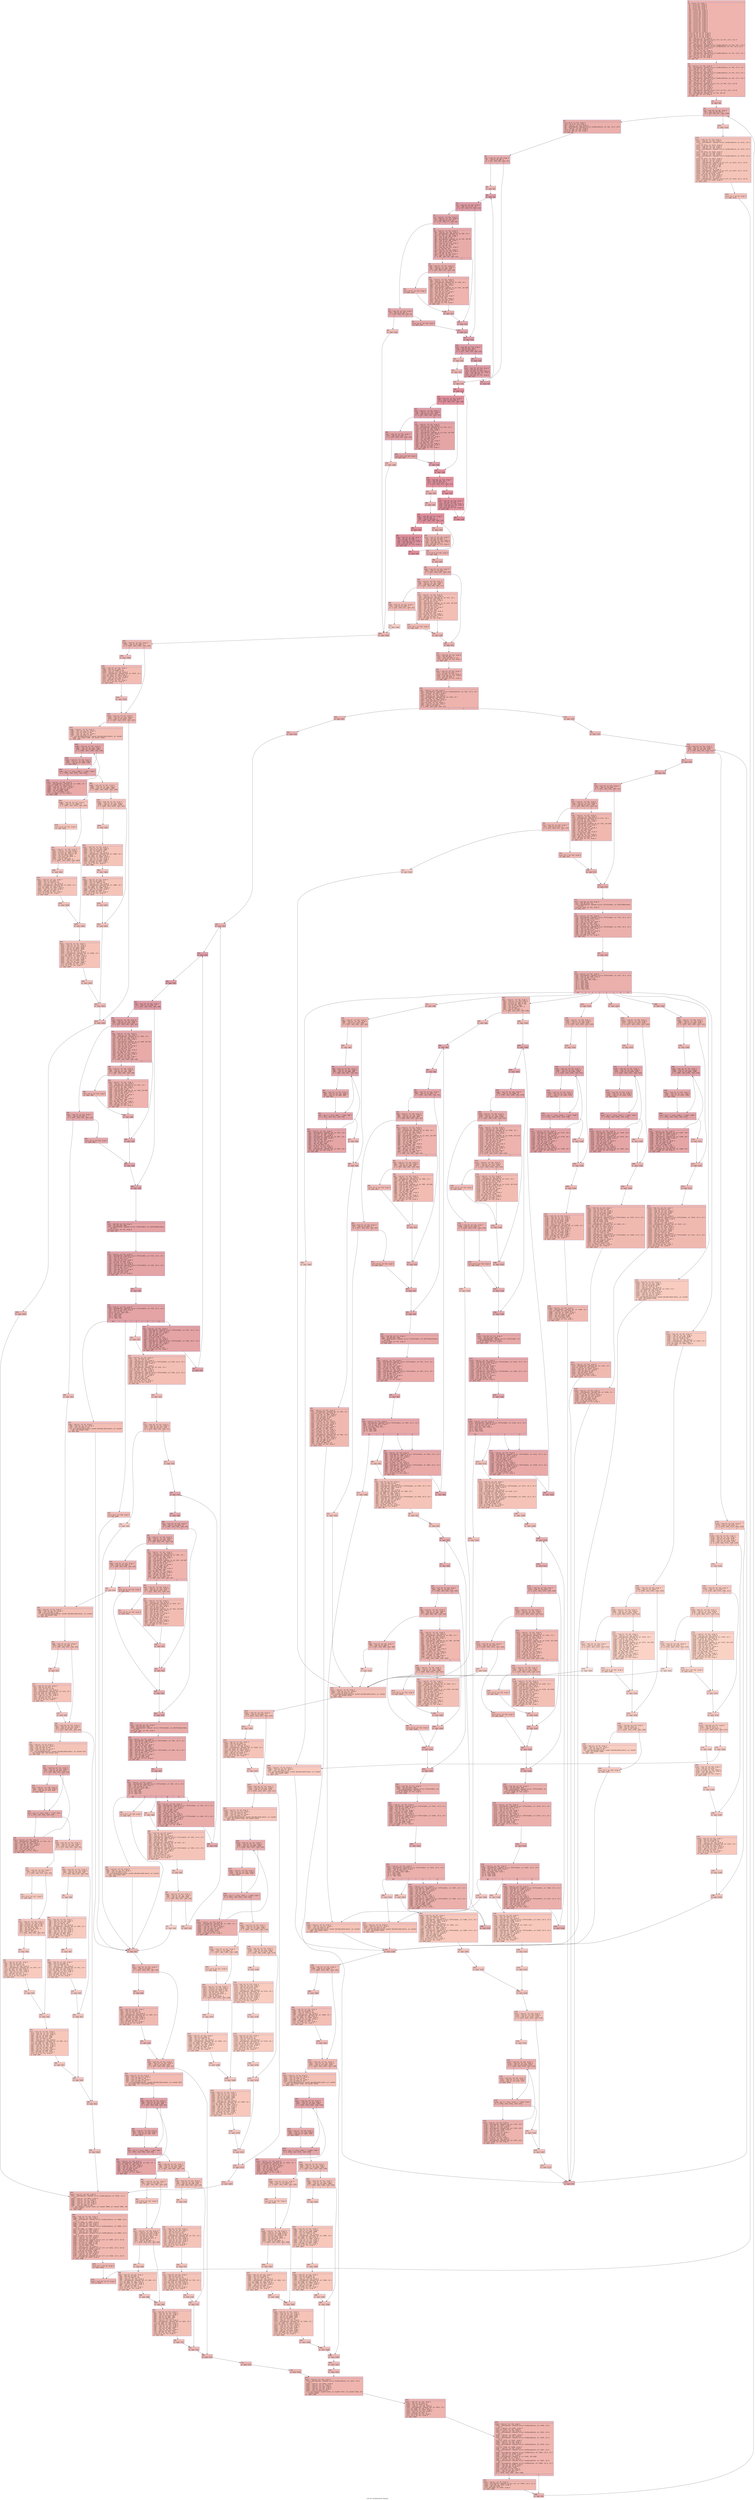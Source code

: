 digraph "CFG for 'Fax3Decode2D' function" {
	label="CFG for 'Fax3Decode2D' function";

	Node0x6000005f5900 [shape=record,color="#3d50c3ff", style=filled, fillcolor="#d8564670" fontname="Courier",label="{4:\l|  %5 = alloca i32, align 4\l  %6 = alloca ptr, align 8\l  %7 = alloca ptr, align 8\l  %8 = alloca i64, align 8\l  %9 = alloca i16, align 2\l  %10 = alloca ptr, align 8\l  %11 = alloca i32, align 4\l  %12 = alloca i32, align 4\l  %13 = alloca i64, align 8\l  %14 = alloca i32, align 4\l  %15 = alloca i32, align 4\l  %16 = alloca ptr, align 8\l  %17 = alloca ptr, align 8\l  %18 = alloca ptr, align 8\l  %19 = alloca ptr, align 8\l  %20 = alloca i32, align 4\l  %21 = alloca ptr, align 8\l  %22 = alloca ptr, align 8\l  %23 = alloca i32, align 4\l  %24 = alloca ptr, align 8\l  %25 = alloca i32, align 4\l  %26 = alloca ptr, align 8\l  store ptr %0, ptr %6, align 8\l  store ptr %1, ptr %7, align 8\l  store i64 %2, ptr %8, align 8\l  store i16 %3, ptr %9, align 2\l  %27 = load ptr, ptr %6, align 8\l  %28 = getelementptr inbounds %struct.tiff, ptr %27, i32 0, i32 37\l  %29 = load ptr, ptr %28, align 8\l  store ptr %29, ptr %10, align 8\l  %30 = load ptr, ptr %10, align 8\l  %31 = getelementptr inbounds %struct.Fax3DecodeState, ptr %30, i32 0, i32 0\l  %32 = getelementptr inbounds %struct.Fax3BaseState, ptr %31, i32 0, i32 2\l  %33 = load i64, ptr %32, align 8\l  %34 = trunc i64 %33 to i32\l  store i32 %34, ptr %12, align 4\l  %35 = load ptr, ptr %10, align 8\l  %36 = getelementptr inbounds %struct.Fax3DecodeState, ptr %35, i32 0, i32 1\l  %37 = load ptr, ptr %36, align 8\l  store ptr %37, ptr %21, align 8\l  %38 = load i16, ptr %9, align 2\l  br label %39\l}"];
	Node0x6000005f5900 -> Node0x6000005f5950[tooltip="4 -> 39\nProbability 100.00%" ];
	Node0x6000005f5950 [shape=record,color="#3d50c3ff", style=filled, fillcolor="#d8564670" fontname="Courier",label="{39:\l|  %40 = load ptr, ptr %10, align 8\l  %41 = getelementptr inbounds %struct.Fax3DecodeState, ptr %40, i32 0, i32 2\l  %42 = load i64, ptr %41, align 8\l  store i64 %42, ptr %13, align 8\l  %43 = load ptr, ptr %10, align 8\l  %44 = getelementptr inbounds %struct.Fax3DecodeState, ptr %43, i32 0, i32 3\l  %45 = load i32, ptr %44, align 8\l  store i32 %45, ptr %14, align 4\l  %46 = load ptr, ptr %10, align 8\l  %47 = getelementptr inbounds %struct.Fax3DecodeState, ptr %46, i32 0, i32 4\l  %48 = load i32, ptr %47, align 4\l  store i32 %48, ptr %20, align 4\l  %49 = load ptr, ptr %6, align 8\l  %50 = getelementptr inbounds %struct.tiff, ptr %49, i32 0, i32 42\l  %51 = load ptr, ptr %50, align 8\l  store ptr %51, ptr %16, align 8\l  %52 = load ptr, ptr %16, align 8\l  %53 = load ptr, ptr %6, align 8\l  %54 = getelementptr inbounds %struct.tiff, ptr %53, i32 0, i32 43\l  %55 = load i64, ptr %54, align 8\l  %56 = getelementptr inbounds i8, ptr %52, i64 %55\l  store ptr %56, ptr %17, align 8\l  br label %57\l}"];
	Node0x6000005f5950 -> Node0x6000005f59a0[tooltip="39 -> 57\nProbability 100.00%" ];
	Node0x6000005f59a0 [shape=record,color="#3d50c3ff", style=filled, fillcolor="#d8564670" fontname="Courier",label="{57:\l|  br label %58\l}"];
	Node0x6000005f59a0 -> Node0x6000005f59f0[tooltip="57 -> 58\nProbability 100.00%" ];
	Node0x6000005f59f0 [shape=record,color="#3d50c3ff", style=filled, fillcolor="#d24b4070" fontname="Courier",label="{58:\l|  %59 = load i64, ptr %8, align 8\l  %60 = icmp sgt i64 %59, 0\l  br i1 %60, label %61, label %2109\l|{<s0>T|<s1>F}}"];
	Node0x6000005f59f0:s0 -> Node0x6000005f5a40[tooltip="58 -> 61\nProbability 96.88%" ];
	Node0x6000005f59f0:s1 -> Node0x6000005cf7a0[tooltip="58 -> 2109\nProbability 3.12%" ];
	Node0x6000005f5a40 [shape=record,color="#3d50c3ff", style=filled, fillcolor="#d24b4070" fontname="Courier",label="{61:\l|  store i32 0, ptr %11, align 4\l  store i32 0, ptr %15, align 4\l  %62 = load ptr, ptr %10, align 8\l  %63 = getelementptr inbounds %struct.Fax3DecodeState, ptr %62, i32 0, i32 8\l  %64 = load ptr, ptr %63, align 8\l  store ptr %64, ptr %19, align 8\l  store ptr %64, ptr %18, align 8\l  br label %65\l}"];
	Node0x6000005f5a40 -> Node0x6000005f5a90[tooltip="61 -> 65\nProbability 100.00%" ];
	Node0x6000005f5a90 [shape=record,color="#3d50c3ff", style=filled, fillcolor="#d24b4070" fontname="Courier",label="{65:\l|  %66 = load i32, ptr %20, align 4\l  %67 = icmp eq i32 %66, 0\l  br i1 %67, label %68, label %137\l|{<s0>T|<s1>F}}"];
	Node0x6000005f5a90:s0 -> Node0x6000005f5ae0[tooltip="65 -> 68\nProbability 37.50%" ];
	Node0x6000005f5a90:s1 -> Node0x6000005f6170[tooltip="65 -> 137\nProbability 62.50%" ];
	Node0x6000005f5ae0 [shape=record,color="#3d50c3ff", style=filled, fillcolor="#dc5d4a70" fontname="Courier",label="{68:\l|  br label %69\l}"];
	Node0x6000005f5ae0 -> Node0x6000005f5b30[tooltip="68 -> 69\nProbability 100.00%" ];
	Node0x6000005f5b30 [shape=record,color="#3d50c3ff", style=filled, fillcolor="#be242e70" fontname="Courier",label="{69:\l|  br label %70\l}"];
	Node0x6000005f5b30 -> Node0x6000005f5b80[tooltip="69 -> 70\nProbability 100.00%" ];
	Node0x6000005f5b80 [shape=record,color="#3d50c3ff", style=filled, fillcolor="#be242e70" fontname="Courier",label="{70:\l|  %71 = load i32, ptr %14, align 4\l  %72 = icmp slt i32 %71, 11\l  br i1 %72, label %73, label %123\l|{<s0>T|<s1>F}}"];
	Node0x6000005f5b80:s0 -> Node0x6000005f5bd0[tooltip="70 -> 73\nProbability 50.00%" ];
	Node0x6000005f5b80:s1 -> Node0x6000005f5f40[tooltip="70 -> 123\nProbability 50.00%" ];
	Node0x6000005f5bd0 [shape=record,color="#3d50c3ff", style=filled, fillcolor="#c5333470" fontname="Courier",label="{73:\l|  %74 = load ptr, ptr %16, align 8\l  %75 = load ptr, ptr %17, align 8\l  %76 = icmp uge ptr %74, %75\l  br i1 %76, label %77, label %82\l|{<s0>T|<s1>F}}"];
	Node0x6000005f5bd0:s0 -> Node0x6000005f5c20[tooltip="73 -> 77\nProbability 50.00%" ];
	Node0x6000005f5bd0:s1 -> Node0x6000005f5d10[tooltip="73 -> 82\nProbability 50.00%" ];
	Node0x6000005f5c20 [shape=record,color="#3d50c3ff", style=filled, fillcolor="#cc403a70" fontname="Courier",label="{77:\l|  %78 = load i32, ptr %14, align 4\l  %79 = icmp eq i32 %78, 0\l  br i1 %79, label %80, label %81\l|{<s0>T|<s1>F}}"];
	Node0x6000005f5c20:s0 -> Node0x6000005f5c70[tooltip="77 -> 80\nProbability 3.12%" ];
	Node0x6000005f5c20:s1 -> Node0x6000005f5cc0[tooltip="77 -> 81\nProbability 96.88%" ];
	Node0x6000005f5c70 [shape=record,color="#3d50c3ff", style=filled, fillcolor="#e5705870" fontname="Courier",label="{80:\l|  br label %1961\l}"];
	Node0x6000005f5c70 -> Node0x6000005ced00[tooltip="80 -> 1961\nProbability 100.00%" ];
	Node0x6000005f5cc0 [shape=record,color="#3d50c3ff", style=filled, fillcolor="#cc403a70" fontname="Courier",label="{81:\l|  store i32 11, ptr %14, align 4\l  br label %122\l}"];
	Node0x6000005f5cc0 -> Node0x6000005f5ef0[tooltip="81 -> 122\nProbability 100.00%" ];
	Node0x6000005f5d10 [shape=record,color="#3d50c3ff", style=filled, fillcolor="#cc403a70" fontname="Courier",label="{82:\l|  %83 = load ptr, ptr %21, align 8\l  %84 = load ptr, ptr %16, align 8\l  %85 = getelementptr inbounds i8, ptr %84, i32 1\l  store ptr %85, ptr %16, align 8\l  %86 = load i8, ptr %84, align 1\l  %87 = zext i8 %86 to i64\l  %88 = getelementptr inbounds i8, ptr %83, i64 %87\l  %89 = load i8, ptr %88, align 1\l  %90 = zext i8 %89 to i64\l  %91 = load i32, ptr %14, align 4\l  %92 = zext i32 %91 to i64\l  %93 = shl i64 %90, %92\l  %94 = load i64, ptr %13, align 8\l  %95 = or i64 %94, %93\l  store i64 %95, ptr %13, align 8\l  %96 = load i32, ptr %14, align 4\l  %97 = add nsw i32 %96, 8\l  store i32 %97, ptr %14, align 4\l  %98 = icmp slt i32 %97, 11\l  br i1 %98, label %99, label %121\l|{<s0>T|<s1>F}}"];
	Node0x6000005f5d10:s0 -> Node0x6000005f5d60[tooltip="82 -> 99\nProbability 50.00%" ];
	Node0x6000005f5d10:s1 -> Node0x6000005f5ea0[tooltip="82 -> 121\nProbability 50.00%" ];
	Node0x6000005f5d60 [shape=record,color="#3d50c3ff", style=filled, fillcolor="#d24b4070" fontname="Courier",label="{99:\l|  %100 = load ptr, ptr %16, align 8\l  %101 = load ptr, ptr %17, align 8\l  %102 = icmp uge ptr %100, %101\l  br i1 %102, label %103, label %104\l|{<s0>T|<s1>F}}"];
	Node0x6000005f5d60:s0 -> Node0x6000005f5db0[tooltip="99 -> 103\nProbability 50.00%" ];
	Node0x6000005f5d60:s1 -> Node0x6000005f5e00[tooltip="99 -> 104\nProbability 50.00%" ];
	Node0x6000005f5db0 [shape=record,color="#3d50c3ff", style=filled, fillcolor="#d8564670" fontname="Courier",label="{103:\l|  store i32 11, ptr %14, align 4\l  br label %120\l}"];
	Node0x6000005f5db0 -> Node0x6000005f5e50[tooltip="103 -> 120\nProbability 100.00%" ];
	Node0x6000005f5e00 [shape=record,color="#3d50c3ff", style=filled, fillcolor="#d8564670" fontname="Courier",label="{104:\l|  %105 = load ptr, ptr %21, align 8\l  %106 = load ptr, ptr %16, align 8\l  %107 = getelementptr inbounds i8, ptr %106, i32 1\l  store ptr %107, ptr %16, align 8\l  %108 = load i8, ptr %106, align 1\l  %109 = zext i8 %108 to i64\l  %110 = getelementptr inbounds i8, ptr %105, i64 %109\l  %111 = load i8, ptr %110, align 1\l  %112 = zext i8 %111 to i64\l  %113 = load i32, ptr %14, align 4\l  %114 = zext i32 %113 to i64\l  %115 = shl i64 %112, %114\l  %116 = load i64, ptr %13, align 8\l  %117 = or i64 %116, %115\l  store i64 %117, ptr %13, align 8\l  %118 = load i32, ptr %14, align 4\l  %119 = add nsw i32 %118, 8\l  store i32 %119, ptr %14, align 4\l  br label %120\l}"];
	Node0x6000005f5e00 -> Node0x6000005f5e50[tooltip="104 -> 120\nProbability 100.00%" ];
	Node0x6000005f5e50 [shape=record,color="#3d50c3ff", style=filled, fillcolor="#d24b4070" fontname="Courier",label="{120:\l|  br label %121\l}"];
	Node0x6000005f5e50 -> Node0x6000005f5ea0[tooltip="120 -> 121\nProbability 100.00%" ];
	Node0x6000005f5ea0 [shape=record,color="#3d50c3ff", style=filled, fillcolor="#cc403a70" fontname="Courier",label="{121:\l|  br label %122\l}"];
	Node0x6000005f5ea0 -> Node0x6000005f5ef0[tooltip="121 -> 122\nProbability 100.00%" ];
	Node0x6000005f5ef0 [shape=record,color="#3d50c3ff", style=filled, fillcolor="#c5333470" fontname="Courier",label="{122:\l|  br label %123\l}"];
	Node0x6000005f5ef0 -> Node0x6000005f5f40[tooltip="122 -> 123\nProbability 100.00%" ];
	Node0x6000005f5f40 [shape=record,color="#3d50c3ff", style=filled, fillcolor="#be242e70" fontname="Courier",label="{123:\l|  br label %124\l}"];
	Node0x6000005f5f40 -> Node0x6000005f5f90[tooltip="123 -> 124\nProbability 100.00%" ];
	Node0x6000005f5f90 [shape=record,color="#3d50c3ff", style=filled, fillcolor="#be242e70" fontname="Courier",label="{124:\l|  %125 = load i64, ptr %13, align 8\l  %126 = and i64 %125, 2047\l  %127 = icmp eq i64 %126, 0\l  br i1 %127, label %128, label %129\l|{<s0>T|<s1>F}}"];
	Node0x6000005f5f90:s0 -> Node0x6000005f5fe0[tooltip="124 -> 128\nProbability 3.12%" ];
	Node0x6000005f5f90:s1 -> Node0x6000005f6030[tooltip="124 -> 129\nProbability 96.88%" ];
	Node0x6000005f5fe0 [shape=record,color="#3d50c3ff", style=filled, fillcolor="#de614d70" fontname="Courier",label="{128:\l|  br label %136\l}"];
	Node0x6000005f5fe0 -> Node0x6000005f6120[tooltip="128 -> 136\nProbability 100.00%" ];
	Node0x6000005f6030 [shape=record,color="#3d50c3ff", style=filled, fillcolor="#be242e70" fontname="Courier",label="{129:\l|  br label %130\l}"];
	Node0x6000005f6030 -> Node0x6000005f6080[tooltip="129 -> 130\nProbability 100.00%" ];
	Node0x6000005f6080 [shape=record,color="#3d50c3ff", style=filled, fillcolor="#be242e70" fontname="Courier",label="{130:\l|  %131 = load i32, ptr %14, align 4\l  %132 = sub nsw i32 %131, 1\l  store i32 %132, ptr %14, align 4\l  %133 = load i64, ptr %13, align 8\l  %134 = lshr i64 %133, 1\l  store i64 %134, ptr %13, align 8\l  br label %135\l}"];
	Node0x6000005f6080 -> Node0x6000005f60d0[tooltip="130 -> 135\nProbability 100.00%" ];
	Node0x6000005f60d0 [shape=record,color="#3d50c3ff", style=filled, fillcolor="#be242e70" fontname="Courier",label="{135:\l|  br label %69\l}"];
	Node0x6000005f60d0 -> Node0x6000005f5b30[tooltip="135 -> 69\nProbability 100.00%" ];
	Node0x6000005f6120 [shape=record,color="#3d50c3ff", style=filled, fillcolor="#de614d70" fontname="Courier",label="{136:\l|  br label %137\l}"];
	Node0x6000005f6120 -> Node0x6000005f6170[tooltip="136 -> 137\nProbability 100.00%" ];
	Node0x6000005f6170 [shape=record,color="#3d50c3ff", style=filled, fillcolor="#d6524470" fontname="Courier",label="{137:\l|  br label %138\l}"];
	Node0x6000005f6170 -> Node0x6000005f61c0[tooltip="137 -> 138\nProbability 100.00%" ];
	Node0x6000005f61c0 [shape=record,color="#b70d28ff", style=filled, fillcolor="#b70d2870" fontname="Courier",label="{138:\l|  br label %139\l}"];
	Node0x6000005f61c0 -> Node0x6000005f6210[tooltip="138 -> 139\nProbability 100.00%" ];
	Node0x6000005f6210 [shape=record,color="#b70d28ff", style=filled, fillcolor="#b70d2870" fontname="Courier",label="{139:\l|  %140 = load i32, ptr %14, align 4\l  %141 = icmp slt i32 %140, 8\l  br i1 %141, label %142, label %168\l|{<s0>T|<s1>F}}"];
	Node0x6000005f6210:s0 -> Node0x6000005f6260[tooltip="139 -> 142\nProbability 50.00%" ];
	Node0x6000005f6210:s1 -> Node0x6000005f6440[tooltip="139 -> 168\nProbability 50.00%" ];
	Node0x6000005f6260 [shape=record,color="#3d50c3ff", style=filled, fillcolor="#be242e70" fontname="Courier",label="{142:\l|  %143 = load ptr, ptr %16, align 8\l  %144 = load ptr, ptr %17, align 8\l  %145 = icmp uge ptr %143, %144\l  br i1 %145, label %146, label %151\l|{<s0>T|<s1>F}}"];
	Node0x6000005f6260:s0 -> Node0x6000005f62b0[tooltip="142 -> 146\nProbability 50.00%" ];
	Node0x6000005f6260:s1 -> Node0x6000005f63a0[tooltip="142 -> 151\nProbability 50.00%" ];
	Node0x6000005f62b0 [shape=record,color="#3d50c3ff", style=filled, fillcolor="#c5333470" fontname="Courier",label="{146:\l|  %147 = load i32, ptr %14, align 4\l  %148 = icmp eq i32 %147, 0\l  br i1 %148, label %149, label %150\l|{<s0>T|<s1>F}}"];
	Node0x6000005f62b0:s0 -> Node0x6000005f6300[tooltip="146 -> 149\nProbability 3.12%" ];
	Node0x6000005f62b0:s1 -> Node0x6000005f6350[tooltip="146 -> 150\nProbability 96.88%" ];
	Node0x6000005f6300 [shape=record,color="#3d50c3ff", style=filled, fillcolor="#e1675170" fontname="Courier",label="{149:\l|  br label %1961\l}"];
	Node0x6000005f6300 -> Node0x6000005ced00[tooltip="149 -> 1961\nProbability 100.00%" ];
	Node0x6000005f6350 [shape=record,color="#3d50c3ff", style=filled, fillcolor="#c5333470" fontname="Courier",label="{150:\l|  store i32 8, ptr %14, align 4\l  br label %167\l}"];
	Node0x6000005f6350 -> Node0x6000005f63f0[tooltip="150 -> 167\nProbability 100.00%" ];
	Node0x6000005f63a0 [shape=record,color="#3d50c3ff", style=filled, fillcolor="#c5333470" fontname="Courier",label="{151:\l|  %152 = load ptr, ptr %21, align 8\l  %153 = load ptr, ptr %16, align 8\l  %154 = getelementptr inbounds i8, ptr %153, i32 1\l  store ptr %154, ptr %16, align 8\l  %155 = load i8, ptr %153, align 1\l  %156 = zext i8 %155 to i64\l  %157 = getelementptr inbounds i8, ptr %152, i64 %156\l  %158 = load i8, ptr %157, align 1\l  %159 = zext i8 %158 to i64\l  %160 = load i32, ptr %14, align 4\l  %161 = zext i32 %160 to i64\l  %162 = shl i64 %159, %161\l  %163 = load i64, ptr %13, align 8\l  %164 = or i64 %163, %162\l  store i64 %164, ptr %13, align 8\l  %165 = load i32, ptr %14, align 4\l  %166 = add nsw i32 %165, 8\l  store i32 %166, ptr %14, align 4\l  br label %167\l}"];
	Node0x6000005f63a0 -> Node0x6000005f63f0[tooltip="151 -> 167\nProbability 100.00%" ];
	Node0x6000005f63f0 [shape=record,color="#3d50c3ff", style=filled, fillcolor="#be242e70" fontname="Courier",label="{167:\l|  br label %168\l}"];
	Node0x6000005f63f0 -> Node0x6000005f6440[tooltip="167 -> 168\nProbability 100.00%" ];
	Node0x6000005f6440 [shape=record,color="#b70d28ff", style=filled, fillcolor="#b70d2870" fontname="Courier",label="{168:\l|  br label %169\l}"];
	Node0x6000005f6440 -> Node0x6000005f6490[tooltip="168 -> 169\nProbability 100.00%" ];
	Node0x6000005f6490 [shape=record,color="#b70d28ff", style=filled, fillcolor="#b70d2870" fontname="Courier",label="{169:\l|  %170 = load i64, ptr %13, align 8\l  %171 = and i64 %170, 255\l  %172 = icmp ne i64 %171, 0\l  br i1 %172, label %173, label %174\l|{<s0>T|<s1>F}}"];
	Node0x6000005f6490:s0 -> Node0x6000005f64e0[tooltip="169 -> 173\nProbability 3.12%" ];
	Node0x6000005f6490:s1 -> Node0x6000005f6530[tooltip="169 -> 174\nProbability 96.88%" ];
	Node0x6000005f64e0 [shape=record,color="#3d50c3ff", style=filled, fillcolor="#d6524470" fontname="Courier",label="{173:\l|  br label %181\l}"];
	Node0x6000005f64e0 -> Node0x6000005f6620[tooltip="173 -> 181\nProbability 100.00%" ];
	Node0x6000005f6530 [shape=record,color="#b70d28ff", style=filled, fillcolor="#b70d2870" fontname="Courier",label="{174:\l|  br label %175\l}"];
	Node0x6000005f6530 -> Node0x6000005f6580[tooltip="174 -> 175\nProbability 100.00%" ];
	Node0x6000005f6580 [shape=record,color="#b70d28ff", style=filled, fillcolor="#b70d2870" fontname="Courier",label="{175:\l|  %176 = load i32, ptr %14, align 4\l  %177 = sub nsw i32 %176, 8\l  store i32 %177, ptr %14, align 4\l  %178 = load i64, ptr %13, align 8\l  %179 = lshr i64 %178, 8\l  store i64 %179, ptr %13, align 8\l  br label %180\l}"];
	Node0x6000005f6580 -> Node0x6000005f65d0[tooltip="175 -> 180\nProbability 100.00%" ];
	Node0x6000005f65d0 [shape=record,color="#b70d28ff", style=filled, fillcolor="#b70d2870" fontname="Courier",label="{180:\l|  br label %138\l}"];
	Node0x6000005f65d0 -> Node0x6000005f61c0[tooltip="180 -> 138\nProbability 100.00%" ];
	Node0x6000005f6620 [shape=record,color="#3d50c3ff", style=filled, fillcolor="#d6524470" fontname="Courier",label="{181:\l|  br label %182\l}"];
	Node0x6000005f6620 -> Node0x6000005f6670[tooltip="181 -> 182\nProbability 100.00%" ];
	Node0x6000005f6670 [shape=record,color="#b70d28ff", style=filled, fillcolor="#b70d2870" fontname="Courier",label="{182:\l|  %183 = load i64, ptr %13, align 8\l  %184 = and i64 %183, 1\l  %185 = icmp eq i64 %184, 0\l  br i1 %185, label %186, label %193\l|{<s0>T|<s1>F}}"];
	Node0x6000005f6670:s0 -> Node0x6000005f66c0[tooltip="182 -> 186\nProbability 96.88%" ];
	Node0x6000005f6670:s1 -> Node0x6000005f67b0[tooltip="182 -> 193\nProbability 3.12%" ];
	Node0x6000005f66c0 [shape=record,color="#b70d28ff", style=filled, fillcolor="#b70d2870" fontname="Courier",label="{186:\l|  br label %187\l}"];
	Node0x6000005f66c0 -> Node0x6000005f6710[tooltip="186 -> 187\nProbability 100.00%" ];
	Node0x6000005f6710 [shape=record,color="#b70d28ff", style=filled, fillcolor="#b70d2870" fontname="Courier",label="{187:\l|  %188 = load i32, ptr %14, align 4\l  %189 = sub nsw i32 %188, 1\l  store i32 %189, ptr %14, align 4\l  %190 = load i64, ptr %13, align 8\l  %191 = lshr i64 %190, 1\l  store i64 %191, ptr %13, align 8\l  br label %192\l}"];
	Node0x6000005f6710 -> Node0x6000005f6760[tooltip="187 -> 192\nProbability 100.00%" ];
	Node0x6000005f6760 [shape=record,color="#b70d28ff", style=filled, fillcolor="#b70d2870" fontname="Courier",label="{192:\l|  br label %182\l}"];
	Node0x6000005f6760 -> Node0x6000005f6670[tooltip="192 -> 182\nProbability 100.00%" ];
	Node0x6000005f67b0 [shape=record,color="#3d50c3ff", style=filled, fillcolor="#d6524470" fontname="Courier",label="{193:\l|  br label %194\l}"];
	Node0x6000005f67b0 -> Node0x6000005f6800[tooltip="193 -> 194\nProbability 100.00%" ];
	Node0x6000005f6800 [shape=record,color="#3d50c3ff", style=filled, fillcolor="#d6524470" fontname="Courier",label="{194:\l|  %195 = load i32, ptr %14, align 4\l  %196 = sub nsw i32 %195, 1\l  store i32 %196, ptr %14, align 4\l  %197 = load i64, ptr %13, align 8\l  %198 = lshr i64 %197, 1\l  store i64 %198, ptr %13, align 8\l  br label %199\l}"];
	Node0x6000005f6800 -> Node0x6000005f6850[tooltip="194 -> 199\nProbability 100.00%" ];
	Node0x6000005f6850 [shape=record,color="#3d50c3ff", style=filled, fillcolor="#d6524470" fontname="Courier",label="{199:\l|  store i32 0, ptr %20, align 4\l  br label %200\l}"];
	Node0x6000005f6850 -> Node0x6000005f68a0[tooltip="199 -> 200\nProbability 100.00%" ];
	Node0x6000005f68a0 [shape=record,color="#3d50c3ff", style=filled, fillcolor="#d6524470" fontname="Courier",label="{200:\l|  br label %201\l}"];
	Node0x6000005f68a0 -> Node0x6000005f68f0[tooltip="200 -> 201\nProbability 100.00%" ];
	Node0x6000005f68f0 [shape=record,color="#3d50c3ff", style=filled, fillcolor="#d6524470" fontname="Courier",label="{201:\l|  %202 = load i32, ptr %14, align 4\l  %203 = icmp slt i32 %202, 1\l  br i1 %203, label %204, label %230\l|{<s0>T|<s1>F}}"];
	Node0x6000005f68f0:s0 -> Node0x6000005f6940[tooltip="201 -> 204\nProbability 37.50%" ];
	Node0x6000005f68f0:s1 -> Node0x6000005f6b20[tooltip="201 -> 230\nProbability 62.50%" ];
	Node0x6000005f6940 [shape=record,color="#3d50c3ff", style=filled, fillcolor="#de614d70" fontname="Courier",label="{204:\l|  %205 = load ptr, ptr %16, align 8\l  %206 = load ptr, ptr %17, align 8\l  %207 = icmp uge ptr %205, %206\l  br i1 %207, label %208, label %213\l|{<s0>T|<s1>F}}"];
	Node0x6000005f6940:s0 -> Node0x6000005f6990[tooltip="204 -> 208\nProbability 50.00%" ];
	Node0x6000005f6940:s1 -> Node0x6000005f6a80[tooltip="204 -> 213\nProbability 50.00%" ];
	Node0x6000005f6990 [shape=record,color="#3d50c3ff", style=filled, fillcolor="#e36c5570" fontname="Courier",label="{208:\l|  %209 = load i32, ptr %14, align 4\l  %210 = icmp eq i32 %209, 0\l  br i1 %210, label %211, label %212\l|{<s0>T|<s1>F}}"];
	Node0x6000005f6990:s0 -> Node0x6000005f69e0[tooltip="208 -> 211\nProbability 3.12%" ];
	Node0x6000005f6990:s1 -> Node0x6000005f6a30[tooltip="208 -> 212\nProbability 96.88%" ];
	Node0x6000005f69e0 [shape=record,color="#3d50c3ff", style=filled, fillcolor="#f3947570" fontname="Courier",label="{211:\l|  br label %1961\l}"];
	Node0x6000005f69e0 -> Node0x6000005ced00[tooltip="211 -> 1961\nProbability 100.00%" ];
	Node0x6000005f6a30 [shape=record,color="#3d50c3ff", style=filled, fillcolor="#e36c5570" fontname="Courier",label="{212:\l|  store i32 1, ptr %14, align 4\l  br label %229\l}"];
	Node0x6000005f6a30 -> Node0x6000005f6ad0[tooltip="212 -> 229\nProbability 100.00%" ];
	Node0x6000005f6a80 [shape=record,color="#3d50c3ff", style=filled, fillcolor="#e36c5570" fontname="Courier",label="{213:\l|  %214 = load ptr, ptr %21, align 8\l  %215 = load ptr, ptr %16, align 8\l  %216 = getelementptr inbounds i8, ptr %215, i32 1\l  store ptr %216, ptr %16, align 8\l  %217 = load i8, ptr %215, align 1\l  %218 = zext i8 %217 to i64\l  %219 = getelementptr inbounds i8, ptr %214, i64 %218\l  %220 = load i8, ptr %219, align 1\l  %221 = zext i8 %220 to i64\l  %222 = load i32, ptr %14, align 4\l  %223 = zext i32 %222 to i64\l  %224 = shl i64 %221, %223\l  %225 = load i64, ptr %13, align 8\l  %226 = or i64 %225, %224\l  store i64 %226, ptr %13, align 8\l  %227 = load i32, ptr %14, align 4\l  %228 = add nsw i32 %227, 8\l  store i32 %228, ptr %14, align 4\l  br label %229\l}"];
	Node0x6000005f6a80 -> Node0x6000005f6ad0[tooltip="213 -> 229\nProbability 100.00%" ];
	Node0x6000005f6ad0 [shape=record,color="#3d50c3ff", style=filled, fillcolor="#de614d70" fontname="Courier",label="{229:\l|  br label %230\l}"];
	Node0x6000005f6ad0 -> Node0x6000005f6b20[tooltip="229 -> 230\nProbability 100.00%" ];
	Node0x6000005f6b20 [shape=record,color="#3d50c3ff", style=filled, fillcolor="#d6524470" fontname="Courier",label="{230:\l|  br label %231\l}"];
	Node0x6000005f6b20 -> Node0x6000005f6b70[tooltip="230 -> 231\nProbability 100.00%" ];
	Node0x6000005f6b70 [shape=record,color="#3d50c3ff", style=filled, fillcolor="#d6524470" fontname="Courier",label="{231:\l|  %232 = load i64, ptr %13, align 8\l  %233 = and i64 %232, 1\l  %234 = trunc i64 %233 to i32\l  store i32 %234, ptr %25, align 4\l  br label %235\l}"];
	Node0x6000005f6b70 -> Node0x6000005f6bc0[tooltip="231 -> 235\nProbability 100.00%" ];
	Node0x6000005f6bc0 [shape=record,color="#3d50c3ff", style=filled, fillcolor="#d6524470" fontname="Courier",label="{235:\l|  %236 = load i32, ptr %14, align 4\l  %237 = sub nsw i32 %236, 1\l  store i32 %237, ptr %14, align 4\l  %238 = load i64, ptr %13, align 8\l  %239 = lshr i64 %238, 1\l  store i64 %239, ptr %13, align 8\l  br label %240\l}"];
	Node0x6000005f6bc0 -> Node0x6000005f6c10[tooltip="235 -> 240\nProbability 100.00%" ];
	Node0x6000005f6c10 [shape=record,color="#3d50c3ff", style=filled, fillcolor="#d6524470" fontname="Courier",label="{240:\l|  %241 = load ptr, ptr %10, align 8\l  %242 = getelementptr inbounds %struct.Fax3DecodeState, ptr %241, i32 0, i32 7\l  %243 = load ptr, ptr %242, align 8\l  store ptr %243, ptr %24, align 8\l  %244 = load ptr, ptr %24, align 8\l  %245 = getelementptr inbounds i64, ptr %244, i32 1\l  store ptr %245, ptr %24, align 8\l  %246 = load i64, ptr %244, align 8\l  %247 = trunc i64 %246 to i32\l  store i32 %247, ptr %23, align 4\l  %248 = load i32, ptr %25, align 4\l  %249 = icmp ne i32 %248, 0\l  br i1 %249, label %250, label %735\l|{<s0>T|<s1>F}}"];
	Node0x6000005f6c10:s0 -> Node0x6000005f6c60[tooltip="240 -> 250\nProbability 62.50%" ];
	Node0x6000005f6c10:s1 -> Node0x6000005c9360[tooltip="240 -> 735\nProbability 37.50%" ];
	Node0x6000005f6c60 [shape=record,color="#3d50c3ff", style=filled, fillcolor="#d8564670" fontname="Courier",label="{250:\l|  br label %251\l}"];
	Node0x6000005f6c60 -> Node0x6000005f6cb0[tooltip="250 -> 251\nProbability 100.00%" ];
	Node0x6000005f6cb0 [shape=record,color="#3d50c3ff", style=filled, fillcolor="#d8564670" fontname="Courier",label="{251:\l|  br label %252\l}"];
	Node0x6000005f6cb0 -> Node0x6000005f6d00[tooltip="251 -> 252\nProbability 100.00%" ];
	Node0x6000005f6d00 [shape=record,color="#3d50c3ff", style=filled, fillcolor="#d8564670" fontname="Courier",label="{252:\l|  br label %253\l}"];
	Node0x6000005f6d00 -> Node0x6000005f6d50[tooltip="252 -> 253\nProbability 100.00%" ];
	Node0x6000005f6d50 [shape=record,color="#3d50c3ff", style=filled, fillcolor="#be242e70" fontname="Courier",label="{253:\l|  br label %254\l}"];
	Node0x6000005f6d50 -> Node0x6000005f6da0[tooltip="253 -> 254\nProbability 100.00%" ];
	Node0x6000005f6da0 [shape=record,color="#3d50c3ff", style=filled, fillcolor="#be242e70" fontname="Courier",label="{254:\l|  br label %255\l}"];
	Node0x6000005f6da0 -> Node0x6000005f6df0[tooltip="254 -> 255\nProbability 100.00%" ];
	Node0x6000005f6df0 [shape=record,color="#3d50c3ff", style=filled, fillcolor="#be242e70" fontname="Courier",label="{255:\l|  %256 = load i32, ptr %14, align 4\l  %257 = icmp slt i32 %256, 12\l  br i1 %257, label %258, label %308\l|{<s0>T|<s1>F}}"];
	Node0x6000005f6df0:s0 -> Node0x6000005f6e40[tooltip="255 -> 258\nProbability 50.00%" ];
	Node0x6000005f6df0:s1 -> Node0x6000005f71b0[tooltip="255 -> 308\nProbability 50.00%" ];
	Node0x6000005f6e40 [shape=record,color="#3d50c3ff", style=filled, fillcolor="#c5333470" fontname="Courier",label="{258:\l|  %259 = load ptr, ptr %16, align 8\l  %260 = load ptr, ptr %17, align 8\l  %261 = icmp uge ptr %259, %260\l  br i1 %261, label %262, label %267\l|{<s0>T|<s1>F}}"];
	Node0x6000005f6e40:s0 -> Node0x6000005f6e90[tooltip="258 -> 262\nProbability 50.00%" ];
	Node0x6000005f6e40:s1 -> Node0x6000005f6f80[tooltip="258 -> 267\nProbability 50.00%" ];
	Node0x6000005f6e90 [shape=record,color="#3d50c3ff", style=filled, fillcolor="#cc403a70" fontname="Courier",label="{262:\l|  %263 = load i32, ptr %14, align 4\l  %264 = icmp eq i32 %263, 0\l  br i1 %264, label %265, label %266\l|{<s0>T|<s1>F}}"];
	Node0x6000005f6e90:s0 -> Node0x6000005f6ee0[tooltip="262 -> 265\nProbability 3.12%" ];
	Node0x6000005f6e90:s1 -> Node0x6000005f6f30[tooltip="262 -> 266\nProbability 96.88%" ];
	Node0x6000005f6ee0 [shape=record,color="#3d50c3ff", style=filled, fillcolor="#e5705870" fontname="Courier",label="{265:\l|  br label %503\l}"];
	Node0x6000005f6ee0 -> Node0x6000005f7f70[tooltip="265 -> 503\nProbability 100.00%" ];
	Node0x6000005f6f30 [shape=record,color="#3d50c3ff", style=filled, fillcolor="#cc403a70" fontname="Courier",label="{266:\l|  store i32 12, ptr %14, align 4\l  br label %307\l}"];
	Node0x6000005f6f30 -> Node0x6000005f7160[tooltip="266 -> 307\nProbability 100.00%" ];
	Node0x6000005f6f80 [shape=record,color="#3d50c3ff", style=filled, fillcolor="#cc403a70" fontname="Courier",label="{267:\l|  %268 = load ptr, ptr %21, align 8\l  %269 = load ptr, ptr %16, align 8\l  %270 = getelementptr inbounds i8, ptr %269, i32 1\l  store ptr %270, ptr %16, align 8\l  %271 = load i8, ptr %269, align 1\l  %272 = zext i8 %271 to i64\l  %273 = getelementptr inbounds i8, ptr %268, i64 %272\l  %274 = load i8, ptr %273, align 1\l  %275 = zext i8 %274 to i64\l  %276 = load i32, ptr %14, align 4\l  %277 = zext i32 %276 to i64\l  %278 = shl i64 %275, %277\l  %279 = load i64, ptr %13, align 8\l  %280 = or i64 %279, %278\l  store i64 %280, ptr %13, align 8\l  %281 = load i32, ptr %14, align 4\l  %282 = add nsw i32 %281, 8\l  store i32 %282, ptr %14, align 4\l  %283 = icmp slt i32 %282, 12\l  br i1 %283, label %284, label %306\l|{<s0>T|<s1>F}}"];
	Node0x6000005f6f80:s0 -> Node0x6000005f6fd0[tooltip="267 -> 284\nProbability 50.00%" ];
	Node0x6000005f6f80:s1 -> Node0x6000005f7110[tooltip="267 -> 306\nProbability 50.00%" ];
	Node0x6000005f6fd0 [shape=record,color="#3d50c3ff", style=filled, fillcolor="#d24b4070" fontname="Courier",label="{284:\l|  %285 = load ptr, ptr %16, align 8\l  %286 = load ptr, ptr %17, align 8\l  %287 = icmp uge ptr %285, %286\l  br i1 %287, label %288, label %289\l|{<s0>T|<s1>F}}"];
	Node0x6000005f6fd0:s0 -> Node0x6000005f7020[tooltip="284 -> 288\nProbability 50.00%" ];
	Node0x6000005f6fd0:s1 -> Node0x6000005f7070[tooltip="284 -> 289\nProbability 50.00%" ];
	Node0x6000005f7020 [shape=record,color="#3d50c3ff", style=filled, fillcolor="#d8564670" fontname="Courier",label="{288:\l|  store i32 12, ptr %14, align 4\l  br label %305\l}"];
	Node0x6000005f7020 -> Node0x6000005f70c0[tooltip="288 -> 305\nProbability 100.00%" ];
	Node0x6000005f7070 [shape=record,color="#3d50c3ff", style=filled, fillcolor="#d8564670" fontname="Courier",label="{289:\l|  %290 = load ptr, ptr %21, align 8\l  %291 = load ptr, ptr %16, align 8\l  %292 = getelementptr inbounds i8, ptr %291, i32 1\l  store ptr %292, ptr %16, align 8\l  %293 = load i8, ptr %291, align 1\l  %294 = zext i8 %293 to i64\l  %295 = getelementptr inbounds i8, ptr %290, i64 %294\l  %296 = load i8, ptr %295, align 1\l  %297 = zext i8 %296 to i64\l  %298 = load i32, ptr %14, align 4\l  %299 = zext i32 %298 to i64\l  %300 = shl i64 %297, %299\l  %301 = load i64, ptr %13, align 8\l  %302 = or i64 %301, %300\l  store i64 %302, ptr %13, align 8\l  %303 = load i32, ptr %14, align 4\l  %304 = add nsw i32 %303, 8\l  store i32 %304, ptr %14, align 4\l  br label %305\l}"];
	Node0x6000005f7070 -> Node0x6000005f70c0[tooltip="289 -> 305\nProbability 100.00%" ];
	Node0x6000005f70c0 [shape=record,color="#3d50c3ff", style=filled, fillcolor="#d24b4070" fontname="Courier",label="{305:\l|  br label %306\l}"];
	Node0x6000005f70c0 -> Node0x6000005f7110[tooltip="305 -> 306\nProbability 100.00%" ];
	Node0x6000005f7110 [shape=record,color="#3d50c3ff", style=filled, fillcolor="#cc403a70" fontname="Courier",label="{306:\l|  br label %307\l}"];
	Node0x6000005f7110 -> Node0x6000005f7160[tooltip="306 -> 307\nProbability 100.00%" ];
	Node0x6000005f7160 [shape=record,color="#3d50c3ff", style=filled, fillcolor="#c5333470" fontname="Courier",label="{307:\l|  br label %308\l}"];
	Node0x6000005f7160 -> Node0x6000005f71b0[tooltip="307 -> 308\nProbability 100.00%" ];
	Node0x6000005f71b0 [shape=record,color="#3d50c3ff", style=filled, fillcolor="#c32e3170" fontname="Courier",label="{308:\l|  br label %309\l}"];
	Node0x6000005f71b0 -> Node0x6000005f7200[tooltip="308 -> 309\nProbability 100.00%" ];
	Node0x6000005f7200 [shape=record,color="#3d50c3ff", style=filled, fillcolor="#c32e3170" fontname="Courier",label="{309:\l|  %310 = load i64, ptr %13, align 8\l  %311 = and i64 %310, 4095\l  %312 = getelementptr inbounds %struct.TIFFFaxTabEnt, ptr @TIFFFaxWhiteTable,\l... i64 %311\l  store ptr %312, ptr %22, align 8\l  br label %313\l}"];
	Node0x6000005f7200 -> Node0x6000005f7250[tooltip="309 -> 313\nProbability 100.00%" ];
	Node0x6000005f7250 [shape=record,color="#3d50c3ff", style=filled, fillcolor="#c32e3170" fontname="Courier",label="{313:\l|  %314 = load ptr, ptr %22, align 8\l  %315 = getelementptr inbounds %struct.TIFFFaxTabEnt, ptr %314, i32 0, i32 1\l  %316 = load i8, ptr %315, align 1\l  %317 = zext i8 %316 to i32\l  %318 = load i32, ptr %14, align 4\l  %319 = sub nsw i32 %318, %317\l  store i32 %319, ptr %14, align 4\l  %320 = load ptr, ptr %22, align 8\l  %321 = getelementptr inbounds %struct.TIFFFaxTabEnt, ptr %320, i32 0, i32 1\l  %322 = load i8, ptr %321, align 1\l  %323 = zext i8 %322 to i32\l  %324 = load i64, ptr %13, align 8\l  %325 = zext i32 %323 to i64\l  %326 = lshr i64 %324, %325\l  store i64 %326, ptr %13, align 8\l  br label %327\l}"];
	Node0x6000005f7250 -> Node0x6000005f72a0[tooltip="313 -> 327\nProbability 100.00%" ];
	Node0x6000005f72a0 [shape=record,color="#3d50c3ff", style=filled, fillcolor="#c32e3170" fontname="Courier",label="{327:\l|  br label %328\l}"];
	Node0x6000005f72a0 -> Node0x6000005f72f0[tooltip="327 -> 328\nProbability 100.00%" ];
	Node0x6000005f72f0 [shape=record,color="#3d50c3ff", style=filled, fillcolor="#c32e3170" fontname="Courier",label="{328:\l|  %329 = load ptr, ptr %22, align 8\l  %330 = getelementptr inbounds %struct.TIFFFaxTabEnt, ptr %329, i32 0, i32 0\l  %331 = load i8, ptr %330, align 8\l  %332 = zext i8 %331 to i32\l  switch i32 %332, label %367 [\l    i32 12, label %333\l    i32 7, label %334\l    i32 9, label %352\l    i32 11, label %352\l  ]\l|{<s0>def|<s1>12|<s2>7|<s3>9|<s4>11}}"];
	Node0x6000005f72f0:s0 -> Node0x6000005f74d0[tooltip="328 -> 367\nProbability 1.54%" ];
	Node0x6000005f72f0:s1 -> Node0x6000005f7340[tooltip="328 -> 333\nProbability 1.54%" ];
	Node0x6000005f72f0:s2 -> Node0x6000005f7390[tooltip="328 -> 334\nProbability 1.54%" ];
	Node0x6000005f72f0:s3 -> Node0x6000005f7480[tooltip="328 -> 352\nProbability 95.38%" ];
	Node0x6000005f72f0:s4 -> Node0x6000005f7480[tooltip="328 -> 352\nProbability 95.38%" ];
	Node0x6000005f7340 [shape=record,color="#3d50c3ff", style=filled, fillcolor="#e36c5570" fontname="Courier",label="{333:\l|  store i32 1, ptr %20, align 4\l  br label %620\l}"];
	Node0x6000005f7340 -> Node0x6000005c8960[tooltip="333 -> 620\nProbability 100.00%" ];
	Node0x6000005f7390 [shape=record,color="#3d50c3ff", style=filled, fillcolor="#e36c5570" fontname="Courier",label="{334:\l|  br label %335\l}"];
	Node0x6000005f7390 -> Node0x6000005f73e0[tooltip="334 -> 335\nProbability 100.00%" ];
	Node0x6000005f73e0 [shape=record,color="#3d50c3ff", style=filled, fillcolor="#e36c5570" fontname="Courier",label="{335:\l|  %336 = load i32, ptr %15, align 4\l  %337 = sext i32 %336 to i64\l  %338 = load ptr, ptr %22, align 8\l  %339 = getelementptr inbounds %struct.TIFFFaxTabEnt, ptr %338, i32 0, i32 2\l  %340 = load i64, ptr %339, align 8\l  %341 = add i64 %337, %340\l  %342 = load ptr, ptr %18, align 8\l  %343 = getelementptr inbounds i64, ptr %342, i32 1\l  store ptr %343, ptr %18, align 8\l  store i64 %341, ptr %342, align 8\l  %344 = load ptr, ptr %22, align 8\l  %345 = getelementptr inbounds %struct.TIFFFaxTabEnt, ptr %344, i32 0, i32 2\l  %346 = load i64, ptr %345, align 8\l  %347 = load i32, ptr %11, align 4\l  %348 = sext i32 %347 to i64\l  %349 = add i64 %348, %346\l  %350 = trunc i64 %349 to i32\l  store i32 %350, ptr %11, align 4\l  store i32 0, ptr %15, align 4\l  br label %351\l}"];
	Node0x6000005f73e0 -> Node0x6000005f7430[tooltip="335 -> 351\nProbability 100.00%" ];
	Node0x6000005f7430 [shape=record,color="#3d50c3ff", style=filled, fillcolor="#e36c5570" fontname="Courier",label="{351:\l|  br label %372\l}"];
	Node0x6000005f7430 -> Node0x6000005f7570[tooltip="351 -> 372\nProbability 100.00%" ];
	Node0x6000005f7480 [shape=record,color="#3d50c3ff", style=filled, fillcolor="#c32e3170" fontname="Courier",label="{352:\l|  %353 = load ptr, ptr %22, align 8\l  %354 = getelementptr inbounds %struct.TIFFFaxTabEnt, ptr %353, i32 0, i32 2\l  %355 = load i64, ptr %354, align 8\l  %356 = load i32, ptr %11, align 4\l  %357 = sext i32 %356 to i64\l  %358 = add i64 %357, %355\l  %359 = trunc i64 %358 to i32\l  store i32 %359, ptr %11, align 4\l  %360 = load ptr, ptr %22, align 8\l  %361 = getelementptr inbounds %struct.TIFFFaxTabEnt, ptr %360, i32 0, i32 2\l  %362 = load i64, ptr %361, align 8\l  %363 = load i32, ptr %15, align 4\l  %364 = sext i32 %363 to i64\l  %365 = add i64 %364, %362\l  %366 = trunc i64 %365 to i32\l  store i32 %366, ptr %15, align 4\l  br label %371\l}"];
	Node0x6000005f7480 -> Node0x6000005f7520[tooltip="352 -> 371\nProbability 100.00%" ];
	Node0x6000005f74d0 [shape=record,color="#3d50c3ff", style=filled, fillcolor="#e36c5570" fontname="Courier",label="{367:\l|  %368 = load ptr, ptr %6, align 8\l  %369 = load i32, ptr %11, align 4\l  %370 = sext i32 %369 to i64\l  call void @Fax3Unexpected(ptr noundef @Fax3Decode2D.module, ptr noundef\l... %368, i64 noundef %370)\l  br label %620\l}"];
	Node0x6000005f74d0 -> Node0x6000005c8960[tooltip="367 -> 620\nProbability 100.00%" ];
	Node0x6000005f7520 [shape=record,color="#3d50c3ff", style=filled, fillcolor="#c32e3170" fontname="Courier",label="{371:\l|  br label %253\l}"];
	Node0x6000005f7520 -> Node0x6000005f6d50[tooltip="371 -> 253\nProbability 100.00%" ];
	Node0x6000005f7570 [shape=record,color="#3d50c3ff", style=filled, fillcolor="#e36c5570" fontname="Courier",label="{372:\l|  %373 = load i32, ptr %11, align 4\l  %374 = load i32, ptr %12, align 4\l  %375 = icmp sge i32 %373, %374\l  br i1 %375, label %376, label %377\l|{<s0>T|<s1>F}}"];
	Node0x6000005f7570:s0 -> Node0x6000005f75c0[tooltip="372 -> 376\nProbability 3.12%" ];
	Node0x6000005f7570:s1 -> Node0x6000005f7610[tooltip="372 -> 377\nProbability 96.88%" ];
	Node0x6000005f75c0 [shape=record,color="#3d50c3ff", style=filled, fillcolor="#f3947570" fontname="Courier",label="{376:\l|  br label %620\l}"];
	Node0x6000005f75c0 -> Node0x6000005c8960[tooltip="376 -> 620\nProbability 100.00%" ];
	Node0x6000005f7610 [shape=record,color="#3d50c3ff", style=filled, fillcolor="#e36c5570" fontname="Courier",label="{377:\l|  br label %378\l}"];
	Node0x6000005f7610 -> Node0x6000005f7660[tooltip="377 -> 378\nProbability 100.00%" ];
	Node0x6000005f7660 [shape=record,color="#3d50c3ff", style=filled, fillcolor="#cc403a70" fontname="Courier",label="{378:\l|  br label %379\l}"];
	Node0x6000005f7660 -> Node0x6000005f76b0[tooltip="378 -> 379\nProbability 100.00%" ];
	Node0x6000005f76b0 [shape=record,color="#3d50c3ff", style=filled, fillcolor="#cc403a70" fontname="Courier",label="{379:\l|  br label %380\l}"];
	Node0x6000005f76b0 -> Node0x6000005f7700[tooltip="379 -> 380\nProbability 100.00%" ];
	Node0x6000005f7700 [shape=record,color="#3d50c3ff", style=filled, fillcolor="#cc403a70" fontname="Courier",label="{380:\l|  %381 = load i32, ptr %14, align 4\l  %382 = icmp slt i32 %381, 13\l  br i1 %382, label %383, label %433\l|{<s0>T|<s1>F}}"];
	Node0x6000005f7700:s0 -> Node0x6000005f7750[tooltip="380 -> 383\nProbability 50.00%" ];
	Node0x6000005f7700:s1 -> Node0x6000005f7ac0[tooltip="380 -> 433\nProbability 50.00%" ];
	Node0x6000005f7750 [shape=record,color="#3d50c3ff", style=filled, fillcolor="#d24b4070" fontname="Courier",label="{383:\l|  %384 = load ptr, ptr %16, align 8\l  %385 = load ptr, ptr %17, align 8\l  %386 = icmp uge ptr %384, %385\l  br i1 %386, label %387, label %392\l|{<s0>T|<s1>F}}"];
	Node0x6000005f7750:s0 -> Node0x6000005f77a0[tooltip="383 -> 387\nProbability 50.00%" ];
	Node0x6000005f7750:s1 -> Node0x6000005f7890[tooltip="383 -> 392\nProbability 50.00%" ];
	Node0x6000005f77a0 [shape=record,color="#3d50c3ff", style=filled, fillcolor="#d8564670" fontname="Courier",label="{387:\l|  %388 = load i32, ptr %14, align 4\l  %389 = icmp eq i32 %388, 0\l  br i1 %389, label %390, label %391\l|{<s0>T|<s1>F}}"];
	Node0x6000005f77a0:s0 -> Node0x6000005f77f0[tooltip="387 -> 390\nProbability 3.12%" ];
	Node0x6000005f77a0:s1 -> Node0x6000005f7840[tooltip="387 -> 391\nProbability 96.88%" ];
	Node0x6000005f77f0 [shape=record,color="#3d50c3ff", style=filled, fillcolor="#ed836670" fontname="Courier",label="{390:\l|  br label %503\l}"];
	Node0x6000005f77f0 -> Node0x6000005f7f70[tooltip="390 -> 503\nProbability 100.00%" ];
	Node0x6000005f7840 [shape=record,color="#3d50c3ff", style=filled, fillcolor="#d8564670" fontname="Courier",label="{391:\l|  store i32 13, ptr %14, align 4\l  br label %432\l}"];
	Node0x6000005f7840 -> Node0x6000005f7a70[tooltip="391 -> 432\nProbability 100.00%" ];
	Node0x6000005f7890 [shape=record,color="#3d50c3ff", style=filled, fillcolor="#d8564670" fontname="Courier",label="{392:\l|  %393 = load ptr, ptr %21, align 8\l  %394 = load ptr, ptr %16, align 8\l  %395 = getelementptr inbounds i8, ptr %394, i32 1\l  store ptr %395, ptr %16, align 8\l  %396 = load i8, ptr %394, align 1\l  %397 = zext i8 %396 to i64\l  %398 = getelementptr inbounds i8, ptr %393, i64 %397\l  %399 = load i8, ptr %398, align 1\l  %400 = zext i8 %399 to i64\l  %401 = load i32, ptr %14, align 4\l  %402 = zext i32 %401 to i64\l  %403 = shl i64 %400, %402\l  %404 = load i64, ptr %13, align 8\l  %405 = or i64 %404, %403\l  store i64 %405, ptr %13, align 8\l  %406 = load i32, ptr %14, align 4\l  %407 = add nsw i32 %406, 8\l  store i32 %407, ptr %14, align 4\l  %408 = icmp slt i32 %407, 13\l  br i1 %408, label %409, label %431\l|{<s0>T|<s1>F}}"];
	Node0x6000005f7890:s0 -> Node0x6000005f78e0[tooltip="392 -> 409\nProbability 50.00%" ];
	Node0x6000005f7890:s1 -> Node0x6000005f7a20[tooltip="392 -> 431\nProbability 50.00%" ];
	Node0x6000005f78e0 [shape=record,color="#3d50c3ff", style=filled, fillcolor="#dc5d4a70" fontname="Courier",label="{409:\l|  %410 = load ptr, ptr %16, align 8\l  %411 = load ptr, ptr %17, align 8\l  %412 = icmp uge ptr %410, %411\l  br i1 %412, label %413, label %414\l|{<s0>T|<s1>F}}"];
	Node0x6000005f78e0:s0 -> Node0x6000005f7930[tooltip="409 -> 413\nProbability 50.00%" ];
	Node0x6000005f78e0:s1 -> Node0x6000005f7980[tooltip="409 -> 414\nProbability 50.00%" ];
	Node0x6000005f7930 [shape=record,color="#3d50c3ff", style=filled, fillcolor="#e1675170" fontname="Courier",label="{413:\l|  store i32 13, ptr %14, align 4\l  br label %430\l}"];
	Node0x6000005f7930 -> Node0x6000005f79d0[tooltip="413 -> 430\nProbability 100.00%" ];
	Node0x6000005f7980 [shape=record,color="#3d50c3ff", style=filled, fillcolor="#e1675170" fontname="Courier",label="{414:\l|  %415 = load ptr, ptr %21, align 8\l  %416 = load ptr, ptr %16, align 8\l  %417 = getelementptr inbounds i8, ptr %416, i32 1\l  store ptr %417, ptr %16, align 8\l  %418 = load i8, ptr %416, align 1\l  %419 = zext i8 %418 to i64\l  %420 = getelementptr inbounds i8, ptr %415, i64 %419\l  %421 = load i8, ptr %420, align 1\l  %422 = zext i8 %421 to i64\l  %423 = load i32, ptr %14, align 4\l  %424 = zext i32 %423 to i64\l  %425 = shl i64 %422, %424\l  %426 = load i64, ptr %13, align 8\l  %427 = or i64 %426, %425\l  store i64 %427, ptr %13, align 8\l  %428 = load i32, ptr %14, align 4\l  %429 = add nsw i32 %428, 8\l  store i32 %429, ptr %14, align 4\l  br label %430\l}"];
	Node0x6000005f7980 -> Node0x6000005f79d0[tooltip="414 -> 430\nProbability 100.00%" ];
	Node0x6000005f79d0 [shape=record,color="#3d50c3ff", style=filled, fillcolor="#dc5d4a70" fontname="Courier",label="{430:\l|  br label %431\l}"];
	Node0x6000005f79d0 -> Node0x6000005f7a20[tooltip="430 -> 431\nProbability 100.00%" ];
	Node0x6000005f7a20 [shape=record,color="#3d50c3ff", style=filled, fillcolor="#d8564670" fontname="Courier",label="{431:\l|  br label %432\l}"];
	Node0x6000005f7a20 -> Node0x6000005f7a70[tooltip="431 -> 432\nProbability 100.00%" ];
	Node0x6000005f7a70 [shape=record,color="#3d50c3ff", style=filled, fillcolor="#d24b4070" fontname="Courier",label="{432:\l|  br label %433\l}"];
	Node0x6000005f7a70 -> Node0x6000005f7ac0[tooltip="432 -> 433\nProbability 100.00%" ];
	Node0x6000005f7ac0 [shape=record,color="#3d50c3ff", style=filled, fillcolor="#cc403a70" fontname="Courier",label="{433:\l|  br label %434\l}"];
	Node0x6000005f7ac0 -> Node0x6000005f7b10[tooltip="433 -> 434\nProbability 100.00%" ];
	Node0x6000005f7b10 [shape=record,color="#3d50c3ff", style=filled, fillcolor="#cc403a70" fontname="Courier",label="{434:\l|  %435 = load i64, ptr %13, align 8\l  %436 = and i64 %435, 8191\l  %437 = getelementptr inbounds %struct.TIFFFaxTabEnt, ptr @TIFFFaxBlackTable,\l... i64 %436\l  store ptr %437, ptr %22, align 8\l  br label %438\l}"];
	Node0x6000005f7b10 -> Node0x6000005f7b60[tooltip="434 -> 438\nProbability 100.00%" ];
	Node0x6000005f7b60 [shape=record,color="#3d50c3ff", style=filled, fillcolor="#cc403a70" fontname="Courier",label="{438:\l|  %439 = load ptr, ptr %22, align 8\l  %440 = getelementptr inbounds %struct.TIFFFaxTabEnt, ptr %439, i32 0, i32 1\l  %441 = load i8, ptr %440, align 1\l  %442 = zext i8 %441 to i32\l  %443 = load i32, ptr %14, align 4\l  %444 = sub nsw i32 %443, %442\l  store i32 %444, ptr %14, align 4\l  %445 = load ptr, ptr %22, align 8\l  %446 = getelementptr inbounds %struct.TIFFFaxTabEnt, ptr %445, i32 0, i32 1\l  %447 = load i8, ptr %446, align 1\l  %448 = zext i8 %447 to i32\l  %449 = load i64, ptr %13, align 8\l  %450 = zext i32 %448 to i64\l  %451 = lshr i64 %449, %450\l  store i64 %451, ptr %13, align 8\l  br label %452\l}"];
	Node0x6000005f7b60 -> Node0x6000005f7bb0[tooltip="438 -> 452\nProbability 100.00%" ];
	Node0x6000005f7bb0 [shape=record,color="#3d50c3ff", style=filled, fillcolor="#cc403a70" fontname="Courier",label="{452:\l|  br label %453\l}"];
	Node0x6000005f7bb0 -> Node0x6000005f7c00[tooltip="452 -> 453\nProbability 100.00%" ];
	Node0x6000005f7c00 [shape=record,color="#3d50c3ff", style=filled, fillcolor="#cc403a70" fontname="Courier",label="{453:\l|  %454 = load ptr, ptr %22, align 8\l  %455 = getelementptr inbounds %struct.TIFFFaxTabEnt, ptr %454, i32 0, i32 0\l  %456 = load i8, ptr %455, align 8\l  %457 = zext i8 %456 to i32\l  switch i32 %457, label %492 [\l    i32 12, label %458\l    i32 8, label %459\l    i32 10, label %477\l    i32 11, label %477\l  ]\l|{<s0>def|<s1>12|<s2>8|<s3>10|<s4>11}}"];
	Node0x6000005f7c00:s0 -> Node0x6000005f7de0[tooltip="453 -> 492\nProbability 1.54%" ];
	Node0x6000005f7c00:s1 -> Node0x6000005f7c50[tooltip="453 -> 458\nProbability 1.54%" ];
	Node0x6000005f7c00:s2 -> Node0x6000005f7ca0[tooltip="453 -> 459\nProbability 1.54%" ];
	Node0x6000005f7c00:s3 -> Node0x6000005f7d90[tooltip="453 -> 477\nProbability 95.38%" ];
	Node0x6000005f7c00:s4 -> Node0x6000005f7d90[tooltip="453 -> 477\nProbability 95.38%" ];
	Node0x6000005f7c50 [shape=record,color="#3d50c3ff", style=filled, fillcolor="#e97a5f70" fontname="Courier",label="{458:\l|  store i32 1, ptr %20, align 4\l  br label %620\l}"];
	Node0x6000005f7c50 -> Node0x6000005c8960[tooltip="458 -> 620\nProbability 100.00%" ];
	Node0x6000005f7ca0 [shape=record,color="#3d50c3ff", style=filled, fillcolor="#e97a5f70" fontname="Courier",label="{459:\l|  br label %460\l}"];
	Node0x6000005f7ca0 -> Node0x6000005f7cf0[tooltip="459 -> 460\nProbability 100.00%" ];
	Node0x6000005f7cf0 [shape=record,color="#3d50c3ff", style=filled, fillcolor="#e97a5f70" fontname="Courier",label="{460:\l|  %461 = load i32, ptr %15, align 4\l  %462 = sext i32 %461 to i64\l  %463 = load ptr, ptr %22, align 8\l  %464 = getelementptr inbounds %struct.TIFFFaxTabEnt, ptr %463, i32 0, i32 2\l  %465 = load i64, ptr %464, align 8\l  %466 = add i64 %462, %465\l  %467 = load ptr, ptr %18, align 8\l  %468 = getelementptr inbounds i64, ptr %467, i32 1\l  store ptr %468, ptr %18, align 8\l  store i64 %466, ptr %467, align 8\l  %469 = load ptr, ptr %22, align 8\l  %470 = getelementptr inbounds %struct.TIFFFaxTabEnt, ptr %469, i32 0, i32 2\l  %471 = load i64, ptr %470, align 8\l  %472 = load i32, ptr %11, align 4\l  %473 = sext i32 %472 to i64\l  %474 = add i64 %473, %471\l  %475 = trunc i64 %474 to i32\l  store i32 %475, ptr %11, align 4\l  store i32 0, ptr %15, align 4\l  br label %476\l}"];
	Node0x6000005f7cf0 -> Node0x6000005f7d40[tooltip="460 -> 476\nProbability 100.00%" ];
	Node0x6000005f7d40 [shape=record,color="#3d50c3ff", style=filled, fillcolor="#e97a5f70" fontname="Courier",label="{476:\l|  br label %497\l}"];
	Node0x6000005f7d40 -> Node0x6000005f7e80[tooltip="476 -> 497\nProbability 100.00%" ];
	Node0x6000005f7d90 [shape=record,color="#3d50c3ff", style=filled, fillcolor="#cc403a70" fontname="Courier",label="{477:\l|  %478 = load ptr, ptr %22, align 8\l  %479 = getelementptr inbounds %struct.TIFFFaxTabEnt, ptr %478, i32 0, i32 2\l  %480 = load i64, ptr %479, align 8\l  %481 = load i32, ptr %11, align 4\l  %482 = sext i32 %481 to i64\l  %483 = add i64 %482, %480\l  %484 = trunc i64 %483 to i32\l  store i32 %484, ptr %11, align 4\l  %485 = load ptr, ptr %22, align 8\l  %486 = getelementptr inbounds %struct.TIFFFaxTabEnt, ptr %485, i32 0, i32 2\l  %487 = load i64, ptr %486, align 8\l  %488 = load i32, ptr %15, align 4\l  %489 = sext i32 %488 to i64\l  %490 = add i64 %489, %487\l  %491 = trunc i64 %490 to i32\l  store i32 %491, ptr %15, align 4\l  br label %496\l}"];
	Node0x6000005f7d90 -> Node0x6000005f7e30[tooltip="477 -> 496\nProbability 100.00%" ];
	Node0x6000005f7de0 [shape=record,color="#3d50c3ff", style=filled, fillcolor="#e97a5f70" fontname="Courier",label="{492:\l|  %493 = load ptr, ptr %6, align 8\l  %494 = load i32, ptr %11, align 4\l  %495 = sext i32 %494 to i64\l  call void @Fax3Unexpected(ptr noundef @Fax3Decode2D.module, ptr noundef\l... %493, i64 noundef %495)\l  br label %620\l}"];
	Node0x6000005f7de0 -> Node0x6000005c8960[tooltip="492 -> 620\nProbability 100.00%" ];
	Node0x6000005f7e30 [shape=record,color="#3d50c3ff", style=filled, fillcolor="#cc403a70" fontname="Courier",label="{496:\l|  br label %378\l}"];
	Node0x6000005f7e30 -> Node0x6000005f7660[tooltip="496 -> 378\nProbability 100.00%" ];
	Node0x6000005f7e80 [shape=record,color="#3d50c3ff", style=filled, fillcolor="#e97a5f70" fontname="Courier",label="{497:\l|  %498 = load i32, ptr %11, align 4\l  %499 = load i32, ptr %12, align 4\l  %500 = icmp sge i32 %498, %499\l  br i1 %500, label %501, label %502\l|{<s0>T|<s1>F}}"];
	Node0x6000005f7e80:s0 -> Node0x6000005f7ed0[tooltip="497 -> 501\nProbability 3.12%" ];
	Node0x6000005f7e80:s1 -> Node0x6000005f7f20[tooltip="497 -> 502\nProbability 96.88%" ];
	Node0x6000005f7ed0 [shape=record,color="#3d50c3ff", style=filled, fillcolor="#f5a08170" fontname="Courier",label="{501:\l|  br label %620\l}"];
	Node0x6000005f7ed0 -> Node0x6000005c8960[tooltip="501 -> 620\nProbability 100.00%" ];
	Node0x6000005f7f20 [shape=record,color="#3d50c3ff", style=filled, fillcolor="#e97a5f70" fontname="Courier",label="{502:\l|  br label %252\l}"];
	Node0x6000005f7f20 -> Node0x6000005f6d00[tooltip="502 -> 252\nProbability 100.00%" ];
	Node0x6000005f7f70 [shape=record,color="#3d50c3ff", style=filled, fillcolor="#e5705870" fontname="Courier",label="{503:\l|  %504 = load ptr, ptr %6, align 8\l  %505 = load i32, ptr %11, align 4\l  %506 = sext i32 %505 to i64\l  call void @Fax3PrematureEOF(ptr noundef @Fax3Decode2D.module, ptr noundef\l... %504, i64 noundef %506)\l  br label %507\l}"];
	Node0x6000005f7f70 -> Node0x6000005c8000[tooltip="503 -> 507\nProbability 100.00%" ];
	Node0x6000005c8000 [shape=record,color="#3d50c3ff", style=filled, fillcolor="#e5705870" fontname="Courier",label="{507:\l|  %508 = load i32, ptr %15, align 4\l  %509 = icmp ne i32 %508, 0\l  br i1 %509, label %510, label %520\l|{<s0>T|<s1>F}}"];
	Node0x6000005c8000:s0 -> Node0x6000005c8050[tooltip="507 -> 510\nProbability 62.50%" ];
	Node0x6000005c8000:s1 -> Node0x6000005c8140[tooltip="507 -> 520\nProbability 37.50%" ];
	Node0x6000005c8050 [shape=record,color="#3d50c3ff", style=filled, fillcolor="#e8765c70" fontname="Courier",label="{510:\l|  br label %511\l}"];
	Node0x6000005c8050 -> Node0x6000005c80a0[tooltip="510 -> 511\nProbability 100.00%" ];
	Node0x6000005c80a0 [shape=record,color="#3d50c3ff", style=filled, fillcolor="#e8765c70" fontname="Courier",label="{511:\l|  %512 = load i32, ptr %15, align 4\l  %513 = add nsw i32 %512, 0\l  %514 = sext i32 %513 to i64\l  %515 = load ptr, ptr %18, align 8\l  %516 = getelementptr inbounds i64, ptr %515, i32 1\l  store ptr %516, ptr %18, align 8\l  store i64 %514, ptr %515, align 8\l  %517 = load i32, ptr %11, align 4\l  %518 = add nsw i32 %517, 0\l  store i32 %518, ptr %11, align 4\l  store i32 0, ptr %15, align 4\l  br label %519\l}"];
	Node0x6000005c80a0 -> Node0x6000005c80f0[tooltip="511 -> 519\nProbability 100.00%" ];
	Node0x6000005c80f0 [shape=record,color="#3d50c3ff", style=filled, fillcolor="#e8765c70" fontname="Courier",label="{519:\l|  br label %520\l}"];
	Node0x6000005c80f0 -> Node0x6000005c8140[tooltip="519 -> 520\nProbability 100.00%" ];
	Node0x6000005c8140 [shape=record,color="#3d50c3ff", style=filled, fillcolor="#e5705870" fontname="Courier",label="{520:\l|  %521 = load i32, ptr %11, align 4\l  %522 = load i32, ptr %12, align 4\l  %523 = icmp ne i32 %521, %522\l  br i1 %523, label %524, label %618\l|{<s0>T|<s1>F}}"];
	Node0x6000005c8140:s0 -> Node0x6000005c8190[tooltip="520 -> 524\nProbability 50.00%" ];
	Node0x6000005c8140:s1 -> Node0x6000005c88c0[tooltip="520 -> 618\nProbability 50.00%" ];
	Node0x6000005c8190 [shape=record,color="#3d50c3ff", style=filled, fillcolor="#e97a5f70" fontname="Courier",label="{524:\l|  %525 = load ptr, ptr %6, align 8\l  %526 = load i32, ptr %11, align 4\l  %527 = sext i32 %526 to i64\l  %528 = load i32, ptr %12, align 4\l  %529 = sext i32 %528 to i64\l  call void @Fax3BadLength(ptr noundef @Fax3Decode2D.module, ptr noundef %525,\l... i64 noundef %527, i64 noundef %529)\l  br label %530\l}"];
	Node0x6000005c8190 -> Node0x6000005c81e0[tooltip="524 -> 530\nProbability 100.00%" ];
	Node0x6000005c81e0 [shape=record,color="#3d50c3ff", style=filled, fillcolor="#d0473d70" fontname="Courier",label="{530:\l|  %531 = load i32, ptr %11, align 4\l  %532 = load i32, ptr %12, align 4\l  %533 = icmp sgt i32 %531, %532\l  br i1 %533, label %534, label %538\l|{<s0>T|<s1>F}}"];
	Node0x6000005c81e0:s0 -> Node0x6000005c8230[tooltip="530 -> 534\nProbability 50.00%" ];
	Node0x6000005c81e0:s1 -> Node0x6000005c8280[tooltip="530 -> 538\nProbability 50.00%" ];
	Node0x6000005c8230 [shape=record,color="#3d50c3ff", style=filled, fillcolor="#d6524470" fontname="Courier",label="{534:\l|  %535 = load ptr, ptr %18, align 8\l  %536 = load ptr, ptr %19, align 8\l  %537 = icmp ugt ptr %535, %536\l  br label %538\l}"];
	Node0x6000005c8230 -> Node0x6000005c8280[tooltip="534 -> 538\nProbability 100.00%" ];
	Node0x6000005c8280 [shape=record,color="#3d50c3ff", style=filled, fillcolor="#d0473d70" fontname="Courier",label="{538:\l|  %539 = phi i1 [ false, %530 ], [ %537, %534 ]\l  br i1 %539, label %540, label %548\l|{<s0>T|<s1>F}}"];
	Node0x6000005c8280:s0 -> Node0x6000005c82d0[tooltip="538 -> 540\nProbability 96.88%" ];
	Node0x6000005c8280:s1 -> Node0x6000005c8320[tooltip="538 -> 548\nProbability 3.12%" ];
	Node0x6000005c82d0 [shape=record,color="#3d50c3ff", style=filled, fillcolor="#d0473d70" fontname="Courier",label="{540:\l|  %541 = load ptr, ptr %18, align 8\l  %542 = getelementptr inbounds i64, ptr %541, i32 -1\l  store ptr %542, ptr %18, align 8\l  %543 = load i64, ptr %542, align 8\l  %544 = load i32, ptr %11, align 4\l  %545 = sext i32 %544 to i64\l  %546 = sub i64 %545, %543\l  %547 = trunc i64 %546 to i32\l  store i32 %547, ptr %11, align 4\l  br label %530\l}"];
	Node0x6000005c82d0 -> Node0x6000005c81e0[tooltip="540 -> 530\nProbability 100.00%" ];
	Node0x6000005c8320 [shape=record,color="#3d50c3ff", style=filled, fillcolor="#e97a5f70" fontname="Courier",label="{548:\l|  %549 = load i32, ptr %11, align 4\l  %550 = load i32, ptr %12, align 4\l  %551 = icmp slt i32 %549, %550\l  br i1 %551, label %552, label %591\l|{<s0>T|<s1>F}}"];
	Node0x6000005c8320:s0 -> Node0x6000005c8370[tooltip="548 -> 552\nProbability 50.00%" ];
	Node0x6000005c8320:s1 -> Node0x6000005c8640[tooltip="548 -> 591\nProbability 50.00%" ];
	Node0x6000005c8370 [shape=record,color="#3d50c3ff", style=filled, fillcolor="#ec7f6370" fontname="Courier",label="{552:\l|  %553 = load i32, ptr %11, align 4\l  %554 = icmp slt i32 %553, 0\l  br i1 %554, label %555, label %556\l|{<s0>T|<s1>F}}"];
	Node0x6000005c8370:s0 -> Node0x6000005c83c0[tooltip="552 -> 555\nProbability 37.50%" ];
	Node0x6000005c8370:s1 -> Node0x6000005c8410[tooltip="552 -> 556\nProbability 62.50%" ];
	Node0x6000005c83c0 [shape=record,color="#3d50c3ff", style=filled, fillcolor="#f08b6e70" fontname="Courier",label="{555:\l|  store i32 0, ptr %11, align 4\l  br label %556\l}"];
	Node0x6000005c83c0 -> Node0x6000005c8410[tooltip="555 -> 556\nProbability 100.00%" ];
	Node0x6000005c8410 [shape=record,color="#3d50c3ff", style=filled, fillcolor="#ec7f6370" fontname="Courier",label="{556:\l|  %557 = load ptr, ptr %18, align 8\l  %558 = load ptr, ptr %19, align 8\l  %559 = ptrtoint ptr %557 to i64\l  %560 = ptrtoint ptr %558 to i64\l  %561 = sub i64 %559, %560\l  %562 = sdiv exact i64 %561, 8\l  %563 = and i64 %562, 1\l  %564 = icmp ne i64 %563, 0\l  br i1 %564, label %565, label %575\l|{<s0>T|<s1>F}}"];
	Node0x6000005c8410:s0 -> Node0x6000005c8460[tooltip="556 -> 565\nProbability 50.00%" ];
	Node0x6000005c8410:s1 -> Node0x6000005c8550[tooltip="556 -> 575\nProbability 50.00%" ];
	Node0x6000005c8460 [shape=record,color="#3d50c3ff", style=filled, fillcolor="#ef886b70" fontname="Courier",label="{565:\l|  br label %566\l}"];
	Node0x6000005c8460 -> Node0x6000005c84b0[tooltip="565 -> 566\nProbability 100.00%" ];
	Node0x6000005c84b0 [shape=record,color="#3d50c3ff", style=filled, fillcolor="#ef886b70" fontname="Courier",label="{566:\l|  %567 = load i32, ptr %15, align 4\l  %568 = add nsw i32 %567, 0\l  %569 = sext i32 %568 to i64\l  %570 = load ptr, ptr %18, align 8\l  %571 = getelementptr inbounds i64, ptr %570, i32 1\l  store ptr %571, ptr %18, align 8\l  store i64 %569, ptr %570, align 8\l  %572 = load i32, ptr %11, align 4\l  %573 = add nsw i32 %572, 0\l  store i32 %573, ptr %11, align 4\l  store i32 0, ptr %15, align 4\l  br label %574\l}"];
	Node0x6000005c84b0 -> Node0x6000005c8500[tooltip="566 -> 574\nProbability 100.00%" ];
	Node0x6000005c8500 [shape=record,color="#3d50c3ff", style=filled, fillcolor="#ef886b70" fontname="Courier",label="{574:\l|  br label %575\l}"];
	Node0x6000005c8500 -> Node0x6000005c8550[tooltip="574 -> 575\nProbability 100.00%" ];
	Node0x6000005c8550 [shape=record,color="#3d50c3ff", style=filled, fillcolor="#ec7f6370" fontname="Courier",label="{575:\l|  br label %576\l}"];
	Node0x6000005c8550 -> Node0x6000005c85a0[tooltip="575 -> 576\nProbability 100.00%" ];
	Node0x6000005c85a0 [shape=record,color="#3d50c3ff", style=filled, fillcolor="#ec7f6370" fontname="Courier",label="{576:\l|  %577 = load i32, ptr %15, align 4\l  %578 = load i32, ptr %12, align 4\l  %579 = load i32, ptr %11, align 4\l  %580 = sub nsw i32 %578, %579\l  %581 = add nsw i32 %577, %580\l  %582 = sext i32 %581 to i64\l  %583 = load ptr, ptr %18, align 8\l  %584 = getelementptr inbounds i64, ptr %583, i32 1\l  store ptr %584, ptr %18, align 8\l  store i64 %582, ptr %583, align 8\l  %585 = load i32, ptr %12, align 4\l  %586 = load i32, ptr %11, align 4\l  %587 = sub nsw i32 %585, %586\l  %588 = load i32, ptr %11, align 4\l  %589 = add nsw i32 %588, %587\l  store i32 %589, ptr %11, align 4\l  store i32 0, ptr %15, align 4\l  br label %590\l}"];
	Node0x6000005c85a0 -> Node0x6000005c85f0[tooltip="576 -> 590\nProbability 100.00%" ];
	Node0x6000005c85f0 [shape=record,color="#3d50c3ff", style=filled, fillcolor="#ec7f6370" fontname="Courier",label="{590:\l|  br label %617\l}"];
	Node0x6000005c85f0 -> Node0x6000005c8870[tooltip="590 -> 617\nProbability 100.00%" ];
	Node0x6000005c8640 [shape=record,color="#3d50c3ff", style=filled, fillcolor="#ec7f6370" fontname="Courier",label="{591:\l|  %592 = load i32, ptr %11, align 4\l  %593 = load i32, ptr %12, align 4\l  %594 = icmp sgt i32 %592, %593\l  br i1 %594, label %595, label %616\l|{<s0>T|<s1>F}}"];
	Node0x6000005c8640:s0 -> Node0x6000005c8690[tooltip="591 -> 595\nProbability 50.00%" ];
	Node0x6000005c8640:s1 -> Node0x6000005c8820[tooltip="591 -> 616\nProbability 50.00%" ];
	Node0x6000005c8690 [shape=record,color="#3d50c3ff", style=filled, fillcolor="#ef886b70" fontname="Courier",label="{595:\l|  br label %596\l}"];
	Node0x6000005c8690 -> Node0x6000005c86e0[tooltip="595 -> 596\nProbability 100.00%" ];
	Node0x6000005c86e0 [shape=record,color="#3d50c3ff", style=filled, fillcolor="#ef886b70" fontname="Courier",label="{596:\l|  %597 = load i32, ptr %15, align 4\l  %598 = load i32, ptr %12, align 4\l  %599 = add nsw i32 %597, %598\l  %600 = sext i32 %599 to i64\l  %601 = load ptr, ptr %18, align 8\l  %602 = getelementptr inbounds i64, ptr %601, i32 1\l  store ptr %602, ptr %18, align 8\l  store i64 %600, ptr %601, align 8\l  %603 = load i32, ptr %12, align 4\l  %604 = load i32, ptr %11, align 4\l  %605 = add nsw i32 %604, %603\l  store i32 %605, ptr %11, align 4\l  store i32 0, ptr %15, align 4\l  br label %606\l}"];
	Node0x6000005c86e0 -> Node0x6000005c8730[tooltip="596 -> 606\nProbability 100.00%" ];
	Node0x6000005c8730 [shape=record,color="#3d50c3ff", style=filled, fillcolor="#ef886b70" fontname="Courier",label="{606:\l|  br label %607\l}"];
	Node0x6000005c8730 -> Node0x6000005c8780[tooltip="606 -> 607\nProbability 100.00%" ];
	Node0x6000005c8780 [shape=record,color="#3d50c3ff", style=filled, fillcolor="#ef886b70" fontname="Courier",label="{607:\l|  %608 = load i32, ptr %15, align 4\l  %609 = add nsw i32 %608, 0\l  %610 = sext i32 %609 to i64\l  %611 = load ptr, ptr %18, align 8\l  %612 = getelementptr inbounds i64, ptr %611, i32 1\l  store ptr %612, ptr %18, align 8\l  store i64 %610, ptr %611, align 8\l  %613 = load i32, ptr %11, align 4\l  %614 = add nsw i32 %613, 0\l  store i32 %614, ptr %11, align 4\l  store i32 0, ptr %15, align 4\l  br label %615\l}"];
	Node0x6000005c8780 -> Node0x6000005c87d0[tooltip="607 -> 615\nProbability 100.00%" ];
	Node0x6000005c87d0 [shape=record,color="#3d50c3ff", style=filled, fillcolor="#ef886b70" fontname="Courier",label="{615:\l|  br label %616\l}"];
	Node0x6000005c87d0 -> Node0x6000005c8820[tooltip="615 -> 616\nProbability 100.00%" ];
	Node0x6000005c8820 [shape=record,color="#3d50c3ff", style=filled, fillcolor="#ec7f6370" fontname="Courier",label="{616:\l|  br label %617\l}"];
	Node0x6000005c8820 -> Node0x6000005c8870[tooltip="616 -> 617\nProbability 100.00%" ];
	Node0x6000005c8870 [shape=record,color="#3d50c3ff", style=filled, fillcolor="#e97a5f70" fontname="Courier",label="{617:\l|  br label %618\l}"];
	Node0x6000005c8870 -> Node0x6000005c88c0[tooltip="617 -> 618\nProbability 100.00%" ];
	Node0x6000005c88c0 [shape=record,color="#3d50c3ff", style=filled, fillcolor="#e5705870" fontname="Courier",label="{618:\l|  br label %619\l}"];
	Node0x6000005c88c0 -> Node0x6000005c8910[tooltip="618 -> 619\nProbability 100.00%" ];
	Node0x6000005c8910 [shape=record,color="#3d50c3ff", style=filled, fillcolor="#e5705870" fontname="Courier",label="{619:\l|  br label %2075\l}"];
	Node0x6000005c8910 -> Node0x6000005cf6b0[tooltip="619 -> 2075\nProbability 100.00%" ];
	Node0x6000005c8960 [shape=record,color="#3d50c3ff", style=filled, fillcolor="#dc5d4a70" fontname="Courier",label="{620:\l|  br label %621\l}"];
	Node0x6000005c8960 -> Node0x6000005c89b0[tooltip="620 -> 621\nProbability 100.00%" ];
	Node0x6000005c89b0 [shape=record,color="#3d50c3ff", style=filled, fillcolor="#dc5d4a70" fontname="Courier",label="{621:\l|  %622 = load i32, ptr %15, align 4\l  %623 = icmp ne i32 %622, 0\l  br i1 %623, label %624, label %634\l|{<s0>T|<s1>F}}"];
	Node0x6000005c89b0:s0 -> Node0x6000005c8a00[tooltip="621 -> 624\nProbability 62.50%" ];
	Node0x6000005c89b0:s1 -> Node0x6000005c8af0[tooltip="621 -> 634\nProbability 37.50%" ];
	Node0x6000005c8a00 [shape=record,color="#3d50c3ff", style=filled, fillcolor="#de614d70" fontname="Courier",label="{624:\l|  br label %625\l}"];
	Node0x6000005c8a00 -> Node0x6000005c8a50[tooltip="624 -> 625\nProbability 100.00%" ];
	Node0x6000005c8a50 [shape=record,color="#3d50c3ff", style=filled, fillcolor="#de614d70" fontname="Courier",label="{625:\l|  %626 = load i32, ptr %15, align 4\l  %627 = add nsw i32 %626, 0\l  %628 = sext i32 %627 to i64\l  %629 = load ptr, ptr %18, align 8\l  %630 = getelementptr inbounds i64, ptr %629, i32 1\l  store ptr %630, ptr %18, align 8\l  store i64 %628, ptr %629, align 8\l  %631 = load i32, ptr %11, align 4\l  %632 = add nsw i32 %631, 0\l  store i32 %632, ptr %11, align 4\l  store i32 0, ptr %15, align 4\l  br label %633\l}"];
	Node0x6000005c8a50 -> Node0x6000005c8aa0[tooltip="625 -> 633\nProbability 100.00%" ];
	Node0x6000005c8aa0 [shape=record,color="#3d50c3ff", style=filled, fillcolor="#de614d70" fontname="Courier",label="{633:\l|  br label %634\l}"];
	Node0x6000005c8aa0 -> Node0x6000005c8af0[tooltip="633 -> 634\nProbability 100.00%" ];
	Node0x6000005c8af0 [shape=record,color="#3d50c3ff", style=filled, fillcolor="#dc5d4a70" fontname="Courier",label="{634:\l|  %635 = load i32, ptr %11, align 4\l  %636 = load i32, ptr %12, align 4\l  %637 = icmp ne i32 %635, %636\l  br i1 %637, label %638, label %732\l|{<s0>T|<s1>F}}"];
	Node0x6000005c8af0:s0 -> Node0x6000005c8b40[tooltip="634 -> 638\nProbability 50.00%" ];
	Node0x6000005c8af0:s1 -> Node0x6000005c9270[tooltip="634 -> 732\nProbability 50.00%" ];
	Node0x6000005c8b40 [shape=record,color="#3d50c3ff", style=filled, fillcolor="#e1675170" fontname="Courier",label="{638:\l|  %639 = load ptr, ptr %6, align 8\l  %640 = load i32, ptr %11, align 4\l  %641 = sext i32 %640 to i64\l  %642 = load i32, ptr %12, align 4\l  %643 = sext i32 %642 to i64\l  call void @Fax3BadLength(ptr noundef @Fax3Decode2D.module, ptr noundef %639,\l... i64 noundef %641, i64 noundef %643)\l  br label %644\l}"];
	Node0x6000005c8b40 -> Node0x6000005c8b90[tooltip="638 -> 644\nProbability 100.00%" ];
	Node0x6000005c8b90 [shape=record,color="#3d50c3ff", style=filled, fillcolor="#c5333470" fontname="Courier",label="{644:\l|  %645 = load i32, ptr %11, align 4\l  %646 = load i32, ptr %12, align 4\l  %647 = icmp sgt i32 %645, %646\l  br i1 %647, label %648, label %652\l|{<s0>T|<s1>F}}"];
	Node0x6000005c8b90:s0 -> Node0x6000005c8be0[tooltip="644 -> 648\nProbability 50.00%" ];
	Node0x6000005c8b90:s1 -> Node0x6000005c8c30[tooltip="644 -> 652\nProbability 50.00%" ];
	Node0x6000005c8be0 [shape=record,color="#3d50c3ff", style=filled, fillcolor="#cc403a70" fontname="Courier",label="{648:\l|  %649 = load ptr, ptr %18, align 8\l  %650 = load ptr, ptr %19, align 8\l  %651 = icmp ugt ptr %649, %650\l  br label %652\l}"];
	Node0x6000005c8be0 -> Node0x6000005c8c30[tooltip="648 -> 652\nProbability 100.00%" ];
	Node0x6000005c8c30 [shape=record,color="#3d50c3ff", style=filled, fillcolor="#c5333470" fontname="Courier",label="{652:\l|  %653 = phi i1 [ false, %644 ], [ %651, %648 ]\l  br i1 %653, label %654, label %662\l|{<s0>T|<s1>F}}"];
	Node0x6000005c8c30:s0 -> Node0x6000005c8c80[tooltip="652 -> 654\nProbability 96.88%" ];
	Node0x6000005c8c30:s1 -> Node0x6000005c8cd0[tooltip="652 -> 662\nProbability 3.12%" ];
	Node0x6000005c8c80 [shape=record,color="#3d50c3ff", style=filled, fillcolor="#c5333470" fontname="Courier",label="{654:\l|  %655 = load ptr, ptr %18, align 8\l  %656 = getelementptr inbounds i64, ptr %655, i32 -1\l  store ptr %656, ptr %18, align 8\l  %657 = load i64, ptr %656, align 8\l  %658 = load i32, ptr %11, align 4\l  %659 = sext i32 %658 to i64\l  %660 = sub i64 %659, %657\l  %661 = trunc i64 %660 to i32\l  store i32 %661, ptr %11, align 4\l  br label %644\l}"];
	Node0x6000005c8c80 -> Node0x6000005c8b90[tooltip="654 -> 644\nProbability 100.00%" ];
	Node0x6000005c8cd0 [shape=record,color="#3d50c3ff", style=filled, fillcolor="#e1675170" fontname="Courier",label="{662:\l|  %663 = load i32, ptr %11, align 4\l  %664 = load i32, ptr %12, align 4\l  %665 = icmp slt i32 %663, %664\l  br i1 %665, label %666, label %705\l|{<s0>T|<s1>F}}"];
	Node0x6000005c8cd0:s0 -> Node0x6000005c8d20[tooltip="662 -> 666\nProbability 50.00%" ];
	Node0x6000005c8cd0:s1 -> Node0x6000005c8ff0[tooltip="662 -> 705\nProbability 50.00%" ];
	Node0x6000005c8d20 [shape=record,color="#3d50c3ff", style=filled, fillcolor="#e5705870" fontname="Courier",label="{666:\l|  %667 = load i32, ptr %11, align 4\l  %668 = icmp slt i32 %667, 0\l  br i1 %668, label %669, label %670\l|{<s0>T|<s1>F}}"];
	Node0x6000005c8d20:s0 -> Node0x6000005c8d70[tooltip="666 -> 669\nProbability 37.50%" ];
	Node0x6000005c8d20:s1 -> Node0x6000005c8dc0[tooltip="666 -> 670\nProbability 62.50%" ];
	Node0x6000005c8d70 [shape=record,color="#3d50c3ff", style=filled, fillcolor="#e97a5f70" fontname="Courier",label="{669:\l|  store i32 0, ptr %11, align 4\l  br label %670\l}"];
	Node0x6000005c8d70 -> Node0x6000005c8dc0[tooltip="669 -> 670\nProbability 100.00%" ];
	Node0x6000005c8dc0 [shape=record,color="#3d50c3ff", style=filled, fillcolor="#e5705870" fontname="Courier",label="{670:\l|  %671 = load ptr, ptr %18, align 8\l  %672 = load ptr, ptr %19, align 8\l  %673 = ptrtoint ptr %671 to i64\l  %674 = ptrtoint ptr %672 to i64\l  %675 = sub i64 %673, %674\l  %676 = sdiv exact i64 %675, 8\l  %677 = and i64 %676, 1\l  %678 = icmp ne i64 %677, 0\l  br i1 %678, label %679, label %689\l|{<s0>T|<s1>F}}"];
	Node0x6000005c8dc0:s0 -> Node0x6000005c8e10[tooltip="670 -> 679\nProbability 50.00%" ];
	Node0x6000005c8dc0:s1 -> Node0x6000005c8f00[tooltip="670 -> 689\nProbability 50.00%" ];
	Node0x6000005c8e10 [shape=record,color="#3d50c3ff", style=filled, fillcolor="#e97a5f70" fontname="Courier",label="{679:\l|  br label %680\l}"];
	Node0x6000005c8e10 -> Node0x6000005c8e60[tooltip="679 -> 680\nProbability 100.00%" ];
	Node0x6000005c8e60 [shape=record,color="#3d50c3ff", style=filled, fillcolor="#e97a5f70" fontname="Courier",label="{680:\l|  %681 = load i32, ptr %15, align 4\l  %682 = add nsw i32 %681, 0\l  %683 = sext i32 %682 to i64\l  %684 = load ptr, ptr %18, align 8\l  %685 = getelementptr inbounds i64, ptr %684, i32 1\l  store ptr %685, ptr %18, align 8\l  store i64 %683, ptr %684, align 8\l  %686 = load i32, ptr %11, align 4\l  %687 = add nsw i32 %686, 0\l  store i32 %687, ptr %11, align 4\l  store i32 0, ptr %15, align 4\l  br label %688\l}"];
	Node0x6000005c8e60 -> Node0x6000005c8eb0[tooltip="680 -> 688\nProbability 100.00%" ];
	Node0x6000005c8eb0 [shape=record,color="#3d50c3ff", style=filled, fillcolor="#e97a5f70" fontname="Courier",label="{688:\l|  br label %689\l}"];
	Node0x6000005c8eb0 -> Node0x6000005c8f00[tooltip="688 -> 689\nProbability 100.00%" ];
	Node0x6000005c8f00 [shape=record,color="#3d50c3ff", style=filled, fillcolor="#e5705870" fontname="Courier",label="{689:\l|  br label %690\l}"];
	Node0x6000005c8f00 -> Node0x6000005c8f50[tooltip="689 -> 690\nProbability 100.00%" ];
	Node0x6000005c8f50 [shape=record,color="#3d50c3ff", style=filled, fillcolor="#e5705870" fontname="Courier",label="{690:\l|  %691 = load i32, ptr %15, align 4\l  %692 = load i32, ptr %12, align 4\l  %693 = load i32, ptr %11, align 4\l  %694 = sub nsw i32 %692, %693\l  %695 = add nsw i32 %691, %694\l  %696 = sext i32 %695 to i64\l  %697 = load ptr, ptr %18, align 8\l  %698 = getelementptr inbounds i64, ptr %697, i32 1\l  store ptr %698, ptr %18, align 8\l  store i64 %696, ptr %697, align 8\l  %699 = load i32, ptr %12, align 4\l  %700 = load i32, ptr %11, align 4\l  %701 = sub nsw i32 %699, %700\l  %702 = load i32, ptr %11, align 4\l  %703 = add nsw i32 %702, %701\l  store i32 %703, ptr %11, align 4\l  store i32 0, ptr %15, align 4\l  br label %704\l}"];
	Node0x6000005c8f50 -> Node0x6000005c8fa0[tooltip="690 -> 704\nProbability 100.00%" ];
	Node0x6000005c8fa0 [shape=record,color="#3d50c3ff", style=filled, fillcolor="#e5705870" fontname="Courier",label="{704:\l|  br label %731\l}"];
	Node0x6000005c8fa0 -> Node0x6000005c9220[tooltip="704 -> 731\nProbability 100.00%" ];
	Node0x6000005c8ff0 [shape=record,color="#3d50c3ff", style=filled, fillcolor="#e5705870" fontname="Courier",label="{705:\l|  %706 = load i32, ptr %11, align 4\l  %707 = load i32, ptr %12, align 4\l  %708 = icmp sgt i32 %706, %707\l  br i1 %708, label %709, label %730\l|{<s0>T|<s1>F}}"];
	Node0x6000005c8ff0:s0 -> Node0x6000005c9040[tooltip="705 -> 709\nProbability 50.00%" ];
	Node0x6000005c8ff0:s1 -> Node0x6000005c91d0[tooltip="705 -> 730\nProbability 50.00%" ];
	Node0x6000005c9040 [shape=record,color="#3d50c3ff", style=filled, fillcolor="#e97a5f70" fontname="Courier",label="{709:\l|  br label %710\l}"];
	Node0x6000005c9040 -> Node0x6000005c9090[tooltip="709 -> 710\nProbability 100.00%" ];
	Node0x6000005c9090 [shape=record,color="#3d50c3ff", style=filled, fillcolor="#e97a5f70" fontname="Courier",label="{710:\l|  %711 = load i32, ptr %15, align 4\l  %712 = load i32, ptr %12, align 4\l  %713 = add nsw i32 %711, %712\l  %714 = sext i32 %713 to i64\l  %715 = load ptr, ptr %18, align 8\l  %716 = getelementptr inbounds i64, ptr %715, i32 1\l  store ptr %716, ptr %18, align 8\l  store i64 %714, ptr %715, align 8\l  %717 = load i32, ptr %12, align 4\l  %718 = load i32, ptr %11, align 4\l  %719 = add nsw i32 %718, %717\l  store i32 %719, ptr %11, align 4\l  store i32 0, ptr %15, align 4\l  br label %720\l}"];
	Node0x6000005c9090 -> Node0x6000005c90e0[tooltip="710 -> 720\nProbability 100.00%" ];
	Node0x6000005c90e0 [shape=record,color="#3d50c3ff", style=filled, fillcolor="#e97a5f70" fontname="Courier",label="{720:\l|  br label %721\l}"];
	Node0x6000005c90e0 -> Node0x6000005c9130[tooltip="720 -> 721\nProbability 100.00%" ];
	Node0x6000005c9130 [shape=record,color="#3d50c3ff", style=filled, fillcolor="#e97a5f70" fontname="Courier",label="{721:\l|  %722 = load i32, ptr %15, align 4\l  %723 = add nsw i32 %722, 0\l  %724 = sext i32 %723 to i64\l  %725 = load ptr, ptr %18, align 8\l  %726 = getelementptr inbounds i64, ptr %725, i32 1\l  store ptr %726, ptr %18, align 8\l  store i64 %724, ptr %725, align 8\l  %727 = load i32, ptr %11, align 4\l  %728 = add nsw i32 %727, 0\l  store i32 %728, ptr %11, align 4\l  store i32 0, ptr %15, align 4\l  br label %729\l}"];
	Node0x6000005c9130 -> Node0x6000005c9180[tooltip="721 -> 729\nProbability 100.00%" ];
	Node0x6000005c9180 [shape=record,color="#3d50c3ff", style=filled, fillcolor="#e97a5f70" fontname="Courier",label="{729:\l|  br label %730\l}"];
	Node0x6000005c9180 -> Node0x6000005c91d0[tooltip="729 -> 730\nProbability 100.00%" ];
	Node0x6000005c91d0 [shape=record,color="#3d50c3ff", style=filled, fillcolor="#e5705870" fontname="Courier",label="{730:\l|  br label %731\l}"];
	Node0x6000005c91d0 -> Node0x6000005c9220[tooltip="730 -> 731\nProbability 100.00%" ];
	Node0x6000005c9220 [shape=record,color="#3d50c3ff", style=filled, fillcolor="#e1675170" fontname="Courier",label="{731:\l|  br label %732\l}"];
	Node0x6000005c9220 -> Node0x6000005c9270[tooltip="731 -> 732\nProbability 100.00%" ];
	Node0x6000005c9270 [shape=record,color="#3d50c3ff", style=filled, fillcolor="#dc5d4a70" fontname="Courier",label="{732:\l|  br label %733\l}"];
	Node0x6000005c9270 -> Node0x6000005c92c0[tooltip="732 -> 733\nProbability 100.00%" ];
	Node0x6000005c92c0 [shape=record,color="#3d50c3ff", style=filled, fillcolor="#dc5d4a70" fontname="Courier",label="{733:\l|  br label %734\l}"];
	Node0x6000005c92c0 -> Node0x6000005c9310[tooltip="733 -> 734\nProbability 100.00%" ];
	Node0x6000005c9310 [shape=record,color="#3d50c3ff", style=filled, fillcolor="#dc5d4a70" fontname="Courier",label="{734:\l|  br label %1912\l}"];
	Node0x6000005c9310 -> Node0x6000005ceb70[tooltip="734 -> 1912\nProbability 100.00%" ];
	Node0x6000005c9360 [shape=record,color="#3d50c3ff", style=filled, fillcolor="#de614d70" fontname="Courier",label="{735:\l|  br label %736\l}"];
	Node0x6000005c9360 -> Node0x6000005c93b0[tooltip="735 -> 736\nProbability 100.00%" ];
	Node0x6000005c93b0 [shape=record,color="#3d50c3ff", style=filled, fillcolor="#de614d70" fontname="Courier",label="{736:\l|  br label %737\l}"];
	Node0x6000005c93b0 -> Node0x6000005c9400[tooltip="736 -> 737\nProbability 100.00%" ];
	Node0x6000005c9400 [shape=record,color="#3d50c3ff", style=filled, fillcolor="#d24b4070" fontname="Courier",label="{737:\l|  %738 = load i32, ptr %11, align 4\l  %739 = load i32, ptr %12, align 4\l  %740 = icmp slt i32 %738, %739\l  br i1 %740, label %741, label %1734\l|{<s0>T|<s1>F}}"];
	Node0x6000005c9400:s0 -> Node0x6000005c9450[tooltip="737 -> 741\nProbability 96.88%" ];
	Node0x6000005c9400:s1 -> Node0x6000005cdb30[tooltip="737 -> 1734\nProbability 3.12%" ];
	Node0x6000005c9450 [shape=record,color="#3d50c3ff", style=filled, fillcolor="#d24b4070" fontname="Courier",label="{741:\l|  br label %742\l}"];
	Node0x6000005c9450 -> Node0x6000005c94a0[tooltip="741 -> 742\nProbability 100.00%" ];
	Node0x6000005c94a0 [shape=record,color="#3d50c3ff", style=filled, fillcolor="#d24b4070" fontname="Courier",label="{742:\l|  br label %743\l}"];
	Node0x6000005c94a0 -> Node0x6000005c94f0[tooltip="742 -> 743\nProbability 100.00%" ];
	Node0x6000005c94f0 [shape=record,color="#3d50c3ff", style=filled, fillcolor="#d24b4070" fontname="Courier",label="{743:\l|  %744 = load i32, ptr %14, align 4\l  %745 = icmp slt i32 %744, 7\l  br i1 %745, label %746, label %772\l|{<s0>T|<s1>F}}"];
	Node0x6000005c94f0:s0 -> Node0x6000005c9540[tooltip="743 -> 746\nProbability 50.00%" ];
	Node0x6000005c94f0:s1 -> Node0x6000005c9720[tooltip="743 -> 772\nProbability 50.00%" ];
	Node0x6000005c9540 [shape=record,color="#3d50c3ff", style=filled, fillcolor="#d8564670" fontname="Courier",label="{746:\l|  %747 = load ptr, ptr %16, align 8\l  %748 = load ptr, ptr %17, align 8\l  %749 = icmp uge ptr %747, %748\l  br i1 %749, label %750, label %755\l|{<s0>T|<s1>F}}"];
	Node0x6000005c9540:s0 -> Node0x6000005c9590[tooltip="746 -> 750\nProbability 50.00%" ];
	Node0x6000005c9540:s1 -> Node0x6000005c9680[tooltip="746 -> 755\nProbability 50.00%" ];
	Node0x6000005c9590 [shape=record,color="#3d50c3ff", style=filled, fillcolor="#dc5d4a70" fontname="Courier",label="{750:\l|  %751 = load i32, ptr %14, align 4\l  %752 = icmp eq i32 %751, 0\l  br i1 %752, label %753, label %754\l|{<s0>T|<s1>F}}"];
	Node0x6000005c9590:s0 -> Node0x6000005c95e0[tooltip="750 -> 753\nProbability 3.12%" ];
	Node0x6000005c9590:s1 -> Node0x6000005c9630[tooltip="750 -> 754\nProbability 96.88%" ];
	Node0x6000005c95e0 [shape=record,color="#3d50c3ff", style=filled, fillcolor="#f08b6e70" fontname="Courier",label="{753:\l|  br label %1616\l}"];
	Node0x6000005c95e0 -> Node0x6000005cd130[tooltip="753 -> 1616\nProbability 100.00%" ];
	Node0x6000005c9630 [shape=record,color="#3d50c3ff", style=filled, fillcolor="#de614d70" fontname="Courier",label="{754:\l|  store i32 7, ptr %14, align 4\l  br label %771\l}"];
	Node0x6000005c9630 -> Node0x6000005c96d0[tooltip="754 -> 771\nProbability 100.00%" ];
	Node0x6000005c9680 [shape=record,color="#3d50c3ff", style=filled, fillcolor="#dc5d4a70" fontname="Courier",label="{755:\l|  %756 = load ptr, ptr %21, align 8\l  %757 = load ptr, ptr %16, align 8\l  %758 = getelementptr inbounds i8, ptr %757, i32 1\l  store ptr %758, ptr %16, align 8\l  %759 = load i8, ptr %757, align 1\l  %760 = zext i8 %759 to i64\l  %761 = getelementptr inbounds i8, ptr %756, i64 %760\l  %762 = load i8, ptr %761, align 1\l  %763 = zext i8 %762 to i64\l  %764 = load i32, ptr %14, align 4\l  %765 = zext i32 %764 to i64\l  %766 = shl i64 %763, %765\l  %767 = load i64, ptr %13, align 8\l  %768 = or i64 %767, %766\l  store i64 %768, ptr %13, align 8\l  %769 = load i32, ptr %14, align 4\l  %770 = add nsw i32 %769, 8\l  store i32 %770, ptr %14, align 4\l  br label %771\l}"];
	Node0x6000005c9680 -> Node0x6000005c96d0[tooltip="755 -> 771\nProbability 100.00%" ];
	Node0x6000005c96d0 [shape=record,color="#3d50c3ff", style=filled, fillcolor="#d8564670" fontname="Courier",label="{771:\l|  br label %772\l}"];
	Node0x6000005c96d0 -> Node0x6000005c9720[tooltip="771 -> 772\nProbability 100.00%" ];
	Node0x6000005c9720 [shape=record,color="#3d50c3ff", style=filled, fillcolor="#d24b4070" fontname="Courier",label="{772:\l|  br label %773\l}"];
	Node0x6000005c9720 -> Node0x6000005c9770[tooltip="772 -> 773\nProbability 100.00%" ];
	Node0x6000005c9770 [shape=record,color="#3d50c3ff", style=filled, fillcolor="#d24b4070" fontname="Courier",label="{773:\l|  %774 = load i64, ptr %13, align 8\l  %775 = and i64 %774, 127\l  %776 = getelementptr inbounds %struct.TIFFFaxTabEnt, ptr @TIFFFaxMainTable,\l... i64 %775\l  store ptr %776, ptr %22, align 8\l  br label %777\l}"];
	Node0x6000005c9770 -> Node0x6000005c97c0[tooltip="773 -> 777\nProbability 100.00%" ];
	Node0x6000005c97c0 [shape=record,color="#3d50c3ff", style=filled, fillcolor="#d24b4070" fontname="Courier",label="{777:\l|  %778 = load ptr, ptr %22, align 8\l  %779 = getelementptr inbounds %struct.TIFFFaxTabEnt, ptr %778, i32 0, i32 1\l  %780 = load i8, ptr %779, align 1\l  %781 = zext i8 %780 to i32\l  %782 = load i32, ptr %14, align 4\l  %783 = sub nsw i32 %782, %781\l  store i32 %783, ptr %14, align 4\l  %784 = load ptr, ptr %22, align 8\l  %785 = getelementptr inbounds %struct.TIFFFaxTabEnt, ptr %784, i32 0, i32 1\l  %786 = load i8, ptr %785, align 1\l  %787 = zext i8 %786 to i32\l  %788 = load i64, ptr %13, align 8\l  %789 = zext i32 %787 to i64\l  %790 = lshr i64 %788, %789\l  store i64 %790, ptr %13, align 8\l  br label %791\l}"];
	Node0x6000005c97c0 -> Node0x6000005c9810[tooltip="777 -> 791\nProbability 100.00%" ];
	Node0x6000005c9810 [shape=record,color="#3d50c3ff", style=filled, fillcolor="#d24b4070" fontname="Courier",label="{791:\l|  br label %792\l}"];
	Node0x6000005c9810 -> Node0x6000005c9860[tooltip="791 -> 792\nProbability 100.00%" ];
	Node0x6000005c9860 [shape=record,color="#3d50c3ff", style=filled, fillcolor="#d24b4070" fontname="Courier",label="{792:\l|  %793 = load ptr, ptr %22, align 8\l  %794 = getelementptr inbounds %struct.TIFFFaxTabEnt, ptr %793, i32 0, i32 0\l  %795 = load i8, ptr %794, align 8\l  %796 = zext i8 %795 to i32\l  switch i32 %796, label %1603 [\l    i32 1, label %797\l    i32 2, label %850\l    i32 3, label %1358\l    i32 4, label %1413\l    i32 5, label %1480\l    i32 6, label %1547\l    i32 12, label %1557\l  ]\l|{<s0>def|<s1>1|<s2>2|<s3>3|<s4>4|<s5>5|<s6>6|<s7>12}}"];
	Node0x6000005c9860:s0 -> Node0x6000005ccff0[tooltip="792 -> 1603\nProbability 0.63%" ];
	Node0x6000005c9860:s1 -> Node0x6000005c98b0[tooltip="792 -> 797\nProbability 19.62%" ];
	Node0x6000005c9860:s2 -> Node0x6000005c9bd0[tooltip="792 -> 850\nProbability 19.62%" ];
	Node0x6000005c9860:s3 -> Node0x6000005cc0a0[tooltip="792 -> 1358\nProbability 19.62%" ];
	Node0x6000005c9860:s4 -> Node0x6000005cc460[tooltip="792 -> 1413\nProbability 19.62%" ];
	Node0x6000005c9860:s5 -> Node0x6000005cc820[tooltip="792 -> 1480\nProbability 19.62%" ];
	Node0x6000005c9860:s6 -> Node0x6000005ccbe0[tooltip="792 -> 1547\nProbability 0.63%" ];
	Node0x6000005c9860:s7 -> Node0x6000005ccc30[tooltip="792 -> 1557\nProbability 0.63%" ];
	Node0x6000005c98b0 [shape=record,color="#3d50c3ff", style=filled, fillcolor="#de614d70" fontname="Courier",label="{797:\l|  br label %798\l}"];
	Node0x6000005c98b0 -> Node0x6000005c9900[tooltip="797 -> 798\nProbability 100.00%" ];
	Node0x6000005c9900 [shape=record,color="#3d50c3ff", style=filled, fillcolor="#de614d70" fontname="Courier",label="{798:\l|  %799 = load ptr, ptr %18, align 8\l  %800 = load ptr, ptr %19, align 8\l  %801 = icmp ne ptr %799, %800\l  br i1 %801, label %802, label %828\l|{<s0>T|<s1>F}}"];
	Node0x6000005c9900:s0 -> Node0x6000005c9950[tooltip="798 -> 802\nProbability 62.50%" ];
	Node0x6000005c9900:s1 -> Node0x6000005c9b30[tooltip="798 -> 828\nProbability 37.50%" ];
	Node0x6000005c9950 [shape=record,color="#3d50c3ff", style=filled, fillcolor="#e1675170" fontname="Courier",label="{802:\l|  br label %803\l}"];
	Node0x6000005c9950 -> Node0x6000005c99a0[tooltip="802 -> 803\nProbability 100.00%" ];
	Node0x6000005c99a0 [shape=record,color="#3d50c3ff", style=filled, fillcolor="#c5333470" fontname="Courier",label="{803:\l|  %804 = load i32, ptr %23, align 4\l  %805 = load i32, ptr %11, align 4\l  %806 = icmp sle i32 %804, %805\l  br i1 %806, label %807, label %811\l|{<s0>T|<s1>F}}"];
	Node0x6000005c99a0:s0 -> Node0x6000005c99f0[tooltip="803 -> 807\nProbability 50.00%" ];
	Node0x6000005c99a0:s1 -> Node0x6000005c9a40[tooltip="803 -> 811\nProbability 50.00%" ];
	Node0x6000005c99f0 [shape=record,color="#3d50c3ff", style=filled, fillcolor="#cc403a70" fontname="Courier",label="{807:\l|  %808 = load i32, ptr %23, align 4\l  %809 = load i32, ptr %12, align 4\l  %810 = icmp slt i32 %808, %809\l  br label %811\l}"];
	Node0x6000005c99f0 -> Node0x6000005c9a40[tooltip="807 -> 811\nProbability 100.00%" ];
	Node0x6000005c9a40 [shape=record,color="#3d50c3ff", style=filled, fillcolor="#c5333470" fontname="Courier",label="{811:\l|  %812 = phi i1 [ false, %803 ], [ %810, %807 ]\l  br i1 %812, label %813, label %827\l|{<s0>T|<s1>F}}"];
	Node0x6000005c9a40:s0 -> Node0x6000005c9a90[tooltip="811 -> 813\nProbability 96.88%" ];
	Node0x6000005c9a40:s1 -> Node0x6000005c9ae0[tooltip="811 -> 827\nProbability 3.12%" ];
	Node0x6000005c9a90 [shape=record,color="#3d50c3ff", style=filled, fillcolor="#c5333470" fontname="Courier",label="{813:\l|  %814 = load ptr, ptr %24, align 8\l  %815 = getelementptr inbounds i64, ptr %814, i64 0\l  %816 = load i64, ptr %815, align 8\l  %817 = load ptr, ptr %24, align 8\l  %818 = getelementptr inbounds i64, ptr %817, i64 1\l  %819 = load i64, ptr %818, align 8\l  %820 = add i64 %816, %819\l  %821 = load i32, ptr %23, align 4\l  %822 = sext i32 %821 to i64\l  %823 = add i64 %822, %820\l  %824 = trunc i64 %823 to i32\l  store i32 %824, ptr %23, align 4\l  %825 = load ptr, ptr %24, align 8\l  %826 = getelementptr inbounds i64, ptr %825, i64 2\l  store ptr %826, ptr %24, align 8\l  br label %803\l}"];
	Node0x6000005c9a90 -> Node0x6000005c99a0[tooltip="813 -> 803\nProbability 100.00%" ];
	Node0x6000005c9ae0 [shape=record,color="#3d50c3ff", style=filled, fillcolor="#e1675170" fontname="Courier",label="{827:\l|  br label %828\l}"];
	Node0x6000005c9ae0 -> Node0x6000005c9b30[tooltip="827 -> 828\nProbability 100.00%" ];
	Node0x6000005c9b30 [shape=record,color="#3d50c3ff", style=filled, fillcolor="#de614d70" fontname="Courier",label="{828:\l|  br label %829\l}"];
	Node0x6000005c9b30 -> Node0x6000005c9b80[tooltip="828 -> 829\nProbability 100.00%" ];
	Node0x6000005c9b80 [shape=record,color="#3d50c3ff", style=filled, fillcolor="#de614d70" fontname="Courier",label="{829:\l|  %830 = load ptr, ptr %24, align 8\l  %831 = getelementptr inbounds i64, ptr %830, i32 1\l  store ptr %831, ptr %24, align 8\l  %832 = load i64, ptr %830, align 8\l  %833 = load i32, ptr %23, align 4\l  %834 = sext i32 %833 to i64\l  %835 = add i64 %834, %832\l  %836 = trunc i64 %835 to i32\l  store i32 %836, ptr %23, align 4\l  %837 = load i32, ptr %23, align 4\l  %838 = load i32, ptr %11, align 4\l  %839 = sub nsw i32 %837, %838\l  %840 = load i32, ptr %15, align 4\l  %841 = add nsw i32 %840, %839\l  store i32 %841, ptr %15, align 4\l  %842 = load i32, ptr %23, align 4\l  store i32 %842, ptr %11, align 4\l  %843 = load ptr, ptr %24, align 8\l  %844 = getelementptr inbounds i64, ptr %843, i32 1\l  store ptr %844, ptr %24, align 8\l  %845 = load i64, ptr %843, align 8\l  %846 = load i32, ptr %23, align 4\l  %847 = sext i32 %846 to i64\l  %848 = add i64 %847, %845\l  %849 = trunc i64 %848 to i32\l  store i32 %849, ptr %23, align 4\l  br label %1733\l}"];
	Node0x6000005c9b80 -> Node0x6000005cdae0[tooltip="829 -> 1733\nProbability 100.00%" ];
	Node0x6000005c9bd0 [shape=record,color="#3d50c3ff", style=filled, fillcolor="#de614d70" fontname="Courier",label="{850:\l|  %851 = load ptr, ptr %18, align 8\l  %852 = load ptr, ptr %19, align 8\l  %853 = ptrtoint ptr %851 to i64\l  %854 = ptrtoint ptr %852 to i64\l  %855 = sub i64 %853, %854\l  %856 = sdiv exact i64 %855, 8\l  %857 = and i64 %856, 1\l  %858 = icmp ne i64 %857, 0\l  br i1 %858, label %859, label %1092\l|{<s0>T|<s1>F}}"];
	Node0x6000005c9bd0:s0 -> Node0x6000005c9c20[tooltip="850 -> 859\nProbability 50.00%" ];
	Node0x6000005c9bd0:s1 -> Node0x6000005cacb0[tooltip="850 -> 1092\nProbability 50.00%" ];
	Node0x6000005c9c20 [shape=record,color="#3d50c3ff", style=filled, fillcolor="#e36c5570" fontname="Courier",label="{859:\l|  br label %860\l}"];
	Node0x6000005c9c20 -> Node0x6000005c9c70[tooltip="859 -> 860\nProbability 100.00%" ];
	Node0x6000005c9c70 [shape=record,color="#3d50c3ff", style=filled, fillcolor="#ca3b3770" fontname="Courier",label="{860:\l|  br label %861\l}"];
	Node0x6000005c9c70 -> Node0x6000005c9cc0[tooltip="860 -> 861\nProbability 100.00%" ];
	Node0x6000005c9cc0 [shape=record,color="#3d50c3ff", style=filled, fillcolor="#ca3b3770" fontname="Courier",label="{861:\l|  br label %862\l}"];
	Node0x6000005c9cc0 -> Node0x6000005c9d10[tooltip="861 -> 862\nProbability 100.00%" ];
	Node0x6000005c9d10 [shape=record,color="#3d50c3ff", style=filled, fillcolor="#ca3b3770" fontname="Courier",label="{862:\l|  %863 = load i32, ptr %14, align 4\l  %864 = icmp slt i32 %863, 13\l  br i1 %864, label %865, label %915\l|{<s0>T|<s1>F}}"];
	Node0x6000005c9d10:s0 -> Node0x6000005c9d60[tooltip="862 -> 865\nProbability 50.00%" ];
	Node0x6000005c9d10:s1 -> Node0x6000005ca0d0[tooltip="862 -> 915\nProbability 50.00%" ];
	Node0x6000005c9d60 [shape=record,color="#3d50c3ff", style=filled, fillcolor="#d0473d70" fontname="Courier",label="{865:\l|  %866 = load ptr, ptr %16, align 8\l  %867 = load ptr, ptr %17, align 8\l  %868 = icmp uge ptr %866, %867\l  br i1 %868, label %869, label %874\l|{<s0>T|<s1>F}}"];
	Node0x6000005c9d60:s0 -> Node0x6000005c9db0[tooltip="865 -> 869\nProbability 50.00%" ];
	Node0x6000005c9d60:s1 -> Node0x6000005c9ea0[tooltip="865 -> 874\nProbability 50.00%" ];
	Node0x6000005c9db0 [shape=record,color="#3d50c3ff", style=filled, fillcolor="#d6524470" fontname="Courier",label="{869:\l|  %870 = load i32, ptr %14, align 4\l  %871 = icmp eq i32 %870, 0\l  br i1 %871, label %872, label %873\l|{<s0>T|<s1>F}}"];
	Node0x6000005c9db0:s0 -> Node0x6000005c9e00[tooltip="869 -> 872\nProbability 3.12%" ];
	Node0x6000005c9db0:s1 -> Node0x6000005c9e50[tooltip="869 -> 873\nProbability 96.88%" ];
	Node0x6000005c9e00 [shape=record,color="#3d50c3ff", style=filled, fillcolor="#ec7f6370" fontname="Courier",label="{872:\l|  br label %1616\l}"];
	Node0x6000005c9e00 -> Node0x6000005cd130[tooltip="872 -> 1616\nProbability 100.00%" ];
	Node0x6000005c9e50 [shape=record,color="#3d50c3ff", style=filled, fillcolor="#d6524470" fontname="Courier",label="{873:\l|  store i32 13, ptr %14, align 4\l  br label %914\l}"];
	Node0x6000005c9e50 -> Node0x6000005ca080[tooltip="873 -> 914\nProbability 100.00%" ];
	Node0x6000005c9ea0 [shape=record,color="#3d50c3ff", style=filled, fillcolor="#d6524470" fontname="Courier",label="{874:\l|  %875 = load ptr, ptr %21, align 8\l  %876 = load ptr, ptr %16, align 8\l  %877 = getelementptr inbounds i8, ptr %876, i32 1\l  store ptr %877, ptr %16, align 8\l  %878 = load i8, ptr %876, align 1\l  %879 = zext i8 %878 to i64\l  %880 = getelementptr inbounds i8, ptr %875, i64 %879\l  %881 = load i8, ptr %880, align 1\l  %882 = zext i8 %881 to i64\l  %883 = load i32, ptr %14, align 4\l  %884 = zext i32 %883 to i64\l  %885 = shl i64 %882, %884\l  %886 = load i64, ptr %13, align 8\l  %887 = or i64 %886, %885\l  store i64 %887, ptr %13, align 8\l  %888 = load i32, ptr %14, align 4\l  %889 = add nsw i32 %888, 8\l  store i32 %889, ptr %14, align 4\l  %890 = icmp slt i32 %889, 13\l  br i1 %890, label %891, label %913\l|{<s0>T|<s1>F}}"];
	Node0x6000005c9ea0:s0 -> Node0x6000005c9ef0[tooltip="874 -> 891\nProbability 50.00%" ];
	Node0x6000005c9ea0:s1 -> Node0x6000005ca030[tooltip="874 -> 913\nProbability 50.00%" ];
	Node0x6000005c9ef0 [shape=record,color="#3d50c3ff", style=filled, fillcolor="#dc5d4a70" fontname="Courier",label="{891:\l|  %892 = load ptr, ptr %16, align 8\l  %893 = load ptr, ptr %17, align 8\l  %894 = icmp uge ptr %892, %893\l  br i1 %894, label %895, label %896\l|{<s0>T|<s1>F}}"];
	Node0x6000005c9ef0:s0 -> Node0x6000005c9f40[tooltip="891 -> 895\nProbability 50.00%" ];
	Node0x6000005c9ef0:s1 -> Node0x6000005c9f90[tooltip="891 -> 896\nProbability 50.00%" ];
	Node0x6000005c9f40 [shape=record,color="#3d50c3ff", style=filled, fillcolor="#e1675170" fontname="Courier",label="{895:\l|  store i32 13, ptr %14, align 4\l  br label %912\l}"];
	Node0x6000005c9f40 -> Node0x6000005c9fe0[tooltip="895 -> 912\nProbability 100.00%" ];
	Node0x6000005c9f90 [shape=record,color="#3d50c3ff", style=filled, fillcolor="#e1675170" fontname="Courier",label="{896:\l|  %897 = load ptr, ptr %21, align 8\l  %898 = load ptr, ptr %16, align 8\l  %899 = getelementptr inbounds i8, ptr %898, i32 1\l  store ptr %899, ptr %16, align 8\l  %900 = load i8, ptr %898, align 1\l  %901 = zext i8 %900 to i64\l  %902 = getelementptr inbounds i8, ptr %897, i64 %901\l  %903 = load i8, ptr %902, align 1\l  %904 = zext i8 %903 to i64\l  %905 = load i32, ptr %14, align 4\l  %906 = zext i32 %905 to i64\l  %907 = shl i64 %904, %906\l  %908 = load i64, ptr %13, align 8\l  %909 = or i64 %908, %907\l  store i64 %909, ptr %13, align 8\l  %910 = load i32, ptr %14, align 4\l  %911 = add nsw i32 %910, 8\l  store i32 %911, ptr %14, align 4\l  br label %912\l}"];
	Node0x6000005c9f90 -> Node0x6000005c9fe0[tooltip="896 -> 912\nProbability 100.00%" ];
	Node0x6000005c9fe0 [shape=record,color="#3d50c3ff", style=filled, fillcolor="#dc5d4a70" fontname="Courier",label="{912:\l|  br label %913\l}"];
	Node0x6000005c9fe0 -> Node0x6000005ca030[tooltip="912 -> 913\nProbability 100.00%" ];
	Node0x6000005ca030 [shape=record,color="#3d50c3ff", style=filled, fillcolor="#d6524470" fontname="Courier",label="{913:\l|  br label %914\l}"];
	Node0x6000005ca030 -> Node0x6000005ca080[tooltip="913 -> 914\nProbability 100.00%" ];
	Node0x6000005ca080 [shape=record,color="#3d50c3ff", style=filled, fillcolor="#d0473d70" fontname="Courier",label="{914:\l|  br label %915\l}"];
	Node0x6000005ca080 -> Node0x6000005ca0d0[tooltip="914 -> 915\nProbability 100.00%" ];
	Node0x6000005ca0d0 [shape=record,color="#3d50c3ff", style=filled, fillcolor="#ca3b3770" fontname="Courier",label="{915:\l|  br label %916\l}"];
	Node0x6000005ca0d0 -> Node0x6000005ca120[tooltip="915 -> 916\nProbability 100.00%" ];
	Node0x6000005ca120 [shape=record,color="#3d50c3ff", style=filled, fillcolor="#ca3b3770" fontname="Courier",label="{916:\l|  %917 = load i64, ptr %13, align 8\l  %918 = and i64 %917, 8191\l  %919 = getelementptr inbounds %struct.TIFFFaxTabEnt, ptr @TIFFFaxBlackTable,\l... i64 %918\l  store ptr %919, ptr %22, align 8\l  br label %920\l}"];
	Node0x6000005ca120 -> Node0x6000005ca170[tooltip="916 -> 920\nProbability 100.00%" ];
	Node0x6000005ca170 [shape=record,color="#3d50c3ff", style=filled, fillcolor="#ca3b3770" fontname="Courier",label="{920:\l|  %921 = load ptr, ptr %22, align 8\l  %922 = getelementptr inbounds %struct.TIFFFaxTabEnt, ptr %921, i32 0, i32 1\l  %923 = load i8, ptr %922, align 1\l  %924 = zext i8 %923 to i32\l  %925 = load i32, ptr %14, align 4\l  %926 = sub nsw i32 %925, %924\l  store i32 %926, ptr %14, align 4\l  %927 = load ptr, ptr %22, align 8\l  %928 = getelementptr inbounds %struct.TIFFFaxTabEnt, ptr %927, i32 0, i32 1\l  %929 = load i8, ptr %928, align 1\l  %930 = zext i8 %929 to i32\l  %931 = load i64, ptr %13, align 8\l  %932 = zext i32 %930 to i64\l  %933 = lshr i64 %931, %932\l  store i64 %933, ptr %13, align 8\l  br label %934\l}"];
	Node0x6000005ca170 -> Node0x6000005ca1c0[tooltip="920 -> 934\nProbability 100.00%" ];
	Node0x6000005ca1c0 [shape=record,color="#3d50c3ff", style=filled, fillcolor="#ca3b3770" fontname="Courier",label="{934:\l|  br label %935\l}"];
	Node0x6000005ca1c0 -> Node0x6000005ca210[tooltip="934 -> 935\nProbability 100.00%" ];
	Node0x6000005ca210 [shape=record,color="#3d50c3ff", style=filled, fillcolor="#ca3b3770" fontname="Courier",label="{935:\l|  %936 = load ptr, ptr %22, align 8\l  %937 = getelementptr inbounds %struct.TIFFFaxTabEnt, ptr %936, i32 0, i32 0\l  %938 = load i8, ptr %937, align 8\l  %939 = zext i8 %938 to i32\l  switch i32 %939, label %973 [\l    i32 8, label %940\l    i32 10, label %958\l    i32 11, label %958\l  ]\l|{<s0>def|<s1>8|<s2>10|<s3>11}}"];
	Node0x6000005ca210:s0 -> Node0x6000005ca3a0[tooltip="935 -> 973\nProbability 1.56%" ];
	Node0x6000005ca210:s1 -> Node0x6000005ca260[tooltip="935 -> 940\nProbability 1.56%" ];
	Node0x6000005ca210:s2 -> Node0x6000005ca350[tooltip="935 -> 958\nProbability 96.88%" ];
	Node0x6000005ca210:s3 -> Node0x6000005ca350[tooltip="935 -> 958\nProbability 96.88%" ];
	Node0x6000005ca260 [shape=record,color="#3d50c3ff", style=filled, fillcolor="#e8765c70" fontname="Courier",label="{940:\l|  br label %941\l}"];
	Node0x6000005ca260 -> Node0x6000005ca2b0[tooltip="940 -> 941\nProbability 100.00%" ];
	Node0x6000005ca2b0 [shape=record,color="#3d50c3ff", style=filled, fillcolor="#e8765c70" fontname="Courier",label="{941:\l|  %942 = load i32, ptr %15, align 4\l  %943 = sext i32 %942 to i64\l  %944 = load ptr, ptr %22, align 8\l  %945 = getelementptr inbounds %struct.TIFFFaxTabEnt, ptr %944, i32 0, i32 2\l  %946 = load i64, ptr %945, align 8\l  %947 = add i64 %943, %946\l  %948 = load ptr, ptr %18, align 8\l  %949 = getelementptr inbounds i64, ptr %948, i32 1\l  store ptr %949, ptr %18, align 8\l  store i64 %947, ptr %948, align 8\l  %950 = load ptr, ptr %22, align 8\l  %951 = getelementptr inbounds %struct.TIFFFaxTabEnt, ptr %950, i32 0, i32 2\l  %952 = load i64, ptr %951, align 8\l  %953 = load i32, ptr %11, align 4\l  %954 = sext i32 %953 to i64\l  %955 = add i64 %954, %952\l  %956 = trunc i64 %955 to i32\l  store i32 %956, ptr %11, align 4\l  store i32 0, ptr %15, align 4\l  br label %957\l}"];
	Node0x6000005ca2b0 -> Node0x6000005ca300[tooltip="941 -> 957\nProbability 100.00%" ];
	Node0x6000005ca300 [shape=record,color="#3d50c3ff", style=filled, fillcolor="#e8765c70" fontname="Courier",label="{957:\l|  br label %975\l}"];
	Node0x6000005ca300 -> Node0x6000005ca440[tooltip="957 -> 975\nProbability 100.00%" ];
	Node0x6000005ca350 [shape=record,color="#3d50c3ff", style=filled, fillcolor="#ca3b3770" fontname="Courier",label="{958:\l|  %959 = load ptr, ptr %22, align 8\l  %960 = getelementptr inbounds %struct.TIFFFaxTabEnt, ptr %959, i32 0, i32 2\l  %961 = load i64, ptr %960, align 8\l  %962 = load i32, ptr %11, align 4\l  %963 = sext i32 %962 to i64\l  %964 = add i64 %963, %961\l  %965 = trunc i64 %964 to i32\l  store i32 %965, ptr %11, align 4\l  %966 = load ptr, ptr %22, align 8\l  %967 = getelementptr inbounds %struct.TIFFFaxTabEnt, ptr %966, i32 0, i32 2\l  %968 = load i64, ptr %967, align 8\l  %969 = load i32, ptr %15, align 4\l  %970 = sext i32 %969 to i64\l  %971 = add i64 %970, %968\l  %972 = trunc i64 %971 to i32\l  store i32 %972, ptr %15, align 4\l  br label %974\l}"];
	Node0x6000005ca350 -> Node0x6000005ca3f0[tooltip="958 -> 974\nProbability 100.00%" ];
	Node0x6000005ca3a0 [shape=record,color="#3d50c3ff", style=filled, fillcolor="#e8765c70" fontname="Courier",label="{973:\l|  br label %1608\l}"];
	Node0x6000005ca3a0 -> Node0x6000005cd090[tooltip="973 -> 1608\nProbability 100.00%" ];
	Node0x6000005ca3f0 [shape=record,color="#3d50c3ff", style=filled, fillcolor="#ca3b3770" fontname="Courier",label="{974:\l|  br label %860\l}"];
	Node0x6000005ca3f0 -> Node0x6000005c9c70[tooltip="974 -> 860\nProbability 100.00%" ];
	Node0x6000005ca440 [shape=record,color="#3d50c3ff", style=filled, fillcolor="#e8765c70" fontname="Courier",label="{975:\l|  br label %976\l}"];
	Node0x6000005ca440 -> Node0x6000005ca490[tooltip="975 -> 976\nProbability 100.00%" ];
	Node0x6000005ca490 [shape=record,color="#3d50c3ff", style=filled, fillcolor="#d24b4070" fontname="Courier",label="{976:\l|  br label %977\l}"];
	Node0x6000005ca490 -> Node0x6000005ca4e0[tooltip="976 -> 977\nProbability 100.00%" ];
	Node0x6000005ca4e0 [shape=record,color="#3d50c3ff", style=filled, fillcolor="#d24b4070" fontname="Courier",label="{977:\l|  br label %978\l}"];
	Node0x6000005ca4e0 -> Node0x6000005ca530[tooltip="977 -> 978\nProbability 100.00%" ];
	Node0x6000005ca530 [shape=record,color="#3d50c3ff", style=filled, fillcolor="#d24b4070" fontname="Courier",label="{978:\l|  %979 = load i32, ptr %14, align 4\l  %980 = icmp slt i32 %979, 12\l  br i1 %980, label %981, label %1031\l|{<s0>T|<s1>F}}"];
	Node0x6000005ca530:s0 -> Node0x6000005ca580[tooltip="978 -> 981\nProbability 50.00%" ];
	Node0x6000005ca530:s1 -> Node0x6000005ca8f0[tooltip="978 -> 1031\nProbability 50.00%" ];
	Node0x6000005ca580 [shape=record,color="#3d50c3ff", style=filled, fillcolor="#d8564670" fontname="Courier",label="{981:\l|  %982 = load ptr, ptr %16, align 8\l  %983 = load ptr, ptr %17, align 8\l  %984 = icmp uge ptr %982, %983\l  br i1 %984, label %985, label %990\l|{<s0>T|<s1>F}}"];
	Node0x6000005ca580:s0 -> Node0x6000005ca5d0[tooltip="981 -> 985\nProbability 50.00%" ];
	Node0x6000005ca580:s1 -> Node0x6000005ca6c0[tooltip="981 -> 990\nProbability 50.00%" ];
	Node0x6000005ca5d0 [shape=record,color="#3d50c3ff", style=filled, fillcolor="#dc5d4a70" fontname="Courier",label="{985:\l|  %986 = load i32, ptr %14, align 4\l  %987 = icmp eq i32 %986, 0\l  br i1 %987, label %988, label %989\l|{<s0>T|<s1>F}}"];
	Node0x6000005ca5d0:s0 -> Node0x6000005ca620[tooltip="985 -> 988\nProbability 3.12%" ];
	Node0x6000005ca5d0:s1 -> Node0x6000005ca670[tooltip="985 -> 989\nProbability 96.88%" ];
	Node0x6000005ca620 [shape=record,color="#3d50c3ff", style=filled, fillcolor="#f08b6e70" fontname="Courier",label="{988:\l|  br label %1616\l}"];
	Node0x6000005ca620 -> Node0x6000005cd130[tooltip="988 -> 1616\nProbability 100.00%" ];
	Node0x6000005ca670 [shape=record,color="#3d50c3ff", style=filled, fillcolor="#de614d70" fontname="Courier",label="{989:\l|  store i32 12, ptr %14, align 4\l  br label %1030\l}"];
	Node0x6000005ca670 -> Node0x6000005ca8a0[tooltip="989 -> 1030\nProbability 100.00%" ];
	Node0x6000005ca6c0 [shape=record,color="#3d50c3ff", style=filled, fillcolor="#dc5d4a70" fontname="Courier",label="{990:\l|  %991 = load ptr, ptr %21, align 8\l  %992 = load ptr, ptr %16, align 8\l  %993 = getelementptr inbounds i8, ptr %992, i32 1\l  store ptr %993, ptr %16, align 8\l  %994 = load i8, ptr %992, align 1\l  %995 = zext i8 %994 to i64\l  %996 = getelementptr inbounds i8, ptr %991, i64 %995\l  %997 = load i8, ptr %996, align 1\l  %998 = zext i8 %997 to i64\l  %999 = load i32, ptr %14, align 4\l  %1000 = zext i32 %999 to i64\l  %1001 = shl i64 %998, %1000\l  %1002 = load i64, ptr %13, align 8\l  %1003 = or i64 %1002, %1001\l  store i64 %1003, ptr %13, align 8\l  %1004 = load i32, ptr %14, align 4\l  %1005 = add nsw i32 %1004, 8\l  store i32 %1005, ptr %14, align 4\l  %1006 = icmp slt i32 %1005, 12\l  br i1 %1006, label %1007, label %1029\l|{<s0>T|<s1>F}}"];
	Node0x6000005ca6c0:s0 -> Node0x6000005ca710[tooltip="990 -> 1007\nProbability 50.00%" ];
	Node0x6000005ca6c0:s1 -> Node0x6000005ca850[tooltip="990 -> 1029\nProbability 50.00%" ];
	Node0x6000005ca710 [shape=record,color="#3d50c3ff", style=filled, fillcolor="#e1675170" fontname="Courier",label="{1007:\l|  %1008 = load ptr, ptr %16, align 8\l  %1009 = load ptr, ptr %17, align 8\l  %1010 = icmp uge ptr %1008, %1009\l  br i1 %1010, label %1011, label %1012\l|{<s0>T|<s1>F}}"];
	Node0x6000005ca710:s0 -> Node0x6000005ca760[tooltip="1007 -> 1011\nProbability 50.00%" ];
	Node0x6000005ca710:s1 -> Node0x6000005ca7b0[tooltip="1007 -> 1012\nProbability 50.00%" ];
	Node0x6000005ca760 [shape=record,color="#3d50c3ff", style=filled, fillcolor="#e5705870" fontname="Courier",label="{1011:\l|  store i32 12, ptr %14, align 4\l  br label %1028\l}"];
	Node0x6000005ca760 -> Node0x6000005ca800[tooltip="1011 -> 1028\nProbability 100.00%" ];
	Node0x6000005ca7b0 [shape=record,color="#3d50c3ff", style=filled, fillcolor="#e5705870" fontname="Courier",label="{1012:\l|  %1013 = load ptr, ptr %21, align 8\l  %1014 = load ptr, ptr %16, align 8\l  %1015 = getelementptr inbounds i8, ptr %1014, i32 1\l  store ptr %1015, ptr %16, align 8\l  %1016 = load i8, ptr %1014, align 1\l  %1017 = zext i8 %1016 to i64\l  %1018 = getelementptr inbounds i8, ptr %1013, i64 %1017\l  %1019 = load i8, ptr %1018, align 1\l  %1020 = zext i8 %1019 to i64\l  %1021 = load i32, ptr %14, align 4\l  %1022 = zext i32 %1021 to i64\l  %1023 = shl i64 %1020, %1022\l  %1024 = load i64, ptr %13, align 8\l  %1025 = or i64 %1024, %1023\l  store i64 %1025, ptr %13, align 8\l  %1026 = load i32, ptr %14, align 4\l  %1027 = add nsw i32 %1026, 8\l  store i32 %1027, ptr %14, align 4\l  br label %1028\l}"];
	Node0x6000005ca7b0 -> Node0x6000005ca800[tooltip="1012 -> 1028\nProbability 100.00%" ];
	Node0x6000005ca800 [shape=record,color="#3d50c3ff", style=filled, fillcolor="#e1675170" fontname="Courier",label="{1028:\l|  br label %1029\l}"];
	Node0x6000005ca800 -> Node0x6000005ca850[tooltip="1028 -> 1029\nProbability 100.00%" ];
	Node0x6000005ca850 [shape=record,color="#3d50c3ff", style=filled, fillcolor="#dc5d4a70" fontname="Courier",label="{1029:\l|  br label %1030\l}"];
	Node0x6000005ca850 -> Node0x6000005ca8a0[tooltip="1029 -> 1030\nProbability 100.00%" ];
	Node0x6000005ca8a0 [shape=record,color="#3d50c3ff", style=filled, fillcolor="#d8564670" fontname="Courier",label="{1030:\l|  br label %1031\l}"];
	Node0x6000005ca8a0 -> Node0x6000005ca8f0[tooltip="1030 -> 1031\nProbability 100.00%" ];
	Node0x6000005ca8f0 [shape=record,color="#3d50c3ff", style=filled, fillcolor="#d24b4070" fontname="Courier",label="{1031:\l|  br label %1032\l}"];
	Node0x6000005ca8f0 -> Node0x6000005ca940[tooltip="1031 -> 1032\nProbability 100.00%" ];
	Node0x6000005ca940 [shape=record,color="#3d50c3ff", style=filled, fillcolor="#d24b4070" fontname="Courier",label="{1032:\l|  %1033 = load i64, ptr %13, align 8\l  %1034 = and i64 %1033, 4095\l  %1035 = getelementptr inbounds %struct.TIFFFaxTabEnt, ptr\l... @TIFFFaxWhiteTable, i64 %1034\l  store ptr %1035, ptr %22, align 8\l  br label %1036\l}"];
	Node0x6000005ca940 -> Node0x6000005ca990[tooltip="1032 -> 1036\nProbability 100.00%" ];
	Node0x6000005ca990 [shape=record,color="#3d50c3ff", style=filled, fillcolor="#d24b4070" fontname="Courier",label="{1036:\l|  %1037 = load ptr, ptr %22, align 8\l  %1038 = getelementptr inbounds %struct.TIFFFaxTabEnt, ptr %1037, i32 0, i32 1\l  %1039 = load i8, ptr %1038, align 1\l  %1040 = zext i8 %1039 to i32\l  %1041 = load i32, ptr %14, align 4\l  %1042 = sub nsw i32 %1041, %1040\l  store i32 %1042, ptr %14, align 4\l  %1043 = load ptr, ptr %22, align 8\l  %1044 = getelementptr inbounds %struct.TIFFFaxTabEnt, ptr %1043, i32 0, i32 1\l  %1045 = load i8, ptr %1044, align 1\l  %1046 = zext i8 %1045 to i32\l  %1047 = load i64, ptr %13, align 8\l  %1048 = zext i32 %1046 to i64\l  %1049 = lshr i64 %1047, %1048\l  store i64 %1049, ptr %13, align 8\l  br label %1050\l}"];
	Node0x6000005ca990 -> Node0x6000005ca9e0[tooltip="1036 -> 1050\nProbability 100.00%" ];
	Node0x6000005ca9e0 [shape=record,color="#3d50c3ff", style=filled, fillcolor="#d24b4070" fontname="Courier",label="{1050:\l|  br label %1051\l}"];
	Node0x6000005ca9e0 -> Node0x6000005caa30[tooltip="1050 -> 1051\nProbability 100.00%" ];
	Node0x6000005caa30 [shape=record,color="#3d50c3ff", style=filled, fillcolor="#d24b4070" fontname="Courier",label="{1051:\l|  %1052 = load ptr, ptr %22, align 8\l  %1053 = getelementptr inbounds %struct.TIFFFaxTabEnt, ptr %1052, i32 0, i32 0\l  %1054 = load i8, ptr %1053, align 8\l  %1055 = zext i8 %1054 to i32\l  switch i32 %1055, label %1089 [\l    i32 7, label %1056\l    i32 9, label %1074\l    i32 11, label %1074\l  ]\l|{<s0>def|<s1>7|<s2>9|<s3>11}}"];
	Node0x6000005caa30:s0 -> Node0x6000005cabc0[tooltip="1051 -> 1089\nProbability 1.56%" ];
	Node0x6000005caa30:s1 -> Node0x6000005caa80[tooltip="1051 -> 1056\nProbability 1.56%" ];
	Node0x6000005caa30:s2 -> Node0x6000005cab70[tooltip="1051 -> 1074\nProbability 96.88%" ];
	Node0x6000005caa30:s3 -> Node0x6000005cab70[tooltip="1051 -> 1074\nProbability 96.88%" ];
	Node0x6000005caa80 [shape=record,color="#3d50c3ff", style=filled, fillcolor="#ed836670" fontname="Courier",label="{1056:\l|  br label %1057\l}"];
	Node0x6000005caa80 -> Node0x6000005caad0[tooltip="1056 -> 1057\nProbability 100.00%" ];
	Node0x6000005caad0 [shape=record,color="#3d50c3ff", style=filled, fillcolor="#ed836670" fontname="Courier",label="{1057:\l|  %1058 = load i32, ptr %15, align 4\l  %1059 = sext i32 %1058 to i64\l  %1060 = load ptr, ptr %22, align 8\l  %1061 = getelementptr inbounds %struct.TIFFFaxTabEnt, ptr %1060, i32 0, i32 2\l  %1062 = load i64, ptr %1061, align 8\l  %1063 = add i64 %1059, %1062\l  %1064 = load ptr, ptr %18, align 8\l  %1065 = getelementptr inbounds i64, ptr %1064, i32 1\l  store ptr %1065, ptr %18, align 8\l  store i64 %1063, ptr %1064, align 8\l  %1066 = load ptr, ptr %22, align 8\l  %1067 = getelementptr inbounds %struct.TIFFFaxTabEnt, ptr %1066, i32 0, i32 2\l  %1068 = load i64, ptr %1067, align 8\l  %1069 = load i32, ptr %11, align 4\l  %1070 = sext i32 %1069 to i64\l  %1071 = add i64 %1070, %1068\l  %1072 = trunc i64 %1071 to i32\l  store i32 %1072, ptr %11, align 4\l  store i32 0, ptr %15, align 4\l  br label %1073\l}"];
	Node0x6000005caad0 -> Node0x6000005cab20[tooltip="1057 -> 1073\nProbability 100.00%" ];
	Node0x6000005cab20 [shape=record,color="#3d50c3ff", style=filled, fillcolor="#ed836670" fontname="Courier",label="{1073:\l|  br label %1091\l}"];
	Node0x6000005cab20 -> Node0x6000005cac60[tooltip="1073 -> 1091\nProbability 100.00%" ];
	Node0x6000005cab70 [shape=record,color="#3d50c3ff", style=filled, fillcolor="#d24b4070" fontname="Courier",label="{1074:\l|  %1075 = load ptr, ptr %22, align 8\l  %1076 = getelementptr inbounds %struct.TIFFFaxTabEnt, ptr %1075, i32 0, i32 2\l  %1077 = load i64, ptr %1076, align 8\l  %1078 = load i32, ptr %11, align 4\l  %1079 = sext i32 %1078 to i64\l  %1080 = add i64 %1079, %1077\l  %1081 = trunc i64 %1080 to i32\l  store i32 %1081, ptr %11, align 4\l  %1082 = load ptr, ptr %22, align 8\l  %1083 = getelementptr inbounds %struct.TIFFFaxTabEnt, ptr %1082, i32 0, i32 2\l  %1084 = load i64, ptr %1083, align 8\l  %1085 = load i32, ptr %15, align 4\l  %1086 = sext i32 %1085 to i64\l  %1087 = add i64 %1086, %1084\l  %1088 = trunc i64 %1087 to i32\l  store i32 %1088, ptr %15, align 4\l  br label %1090\l}"];
	Node0x6000005cab70 -> Node0x6000005cac10[tooltip="1074 -> 1090\nProbability 100.00%" ];
	Node0x6000005cabc0 [shape=record,color="#3d50c3ff", style=filled, fillcolor="#ed836670" fontname="Courier",label="{1089:\l|  br label %1612\l}"];
	Node0x6000005cabc0 -> Node0x6000005cd0e0[tooltip="1089 -> 1612\nProbability 100.00%" ];
	Node0x6000005cac10 [shape=record,color="#3d50c3ff", style=filled, fillcolor="#d24b4070" fontname="Courier",label="{1090:\l|  br label %976\l}"];
	Node0x6000005cac10 -> Node0x6000005ca490[tooltip="1090 -> 976\nProbability 100.00%" ];
	Node0x6000005cac60 [shape=record,color="#3d50c3ff", style=filled, fillcolor="#ed836670" fontname="Courier",label="{1091:\l|  br label %1325\l}"];
	Node0x6000005cac60 -> Node0x6000005cbd40[tooltip="1091 -> 1325\nProbability 100.00%" ];
	Node0x6000005cacb0 [shape=record,color="#3d50c3ff", style=filled, fillcolor="#e36c5570" fontname="Courier",label="{1092:\l|  br label %1093\l}"];
	Node0x6000005cacb0 -> Node0x6000005cad00[tooltip="1092 -> 1093\nProbability 100.00%" ];
	Node0x6000005cad00 [shape=record,color="#3d50c3ff", style=filled, fillcolor="#ca3b3770" fontname="Courier",label="{1093:\l|  br label %1094\l}"];
	Node0x6000005cad00 -> Node0x6000005cad50[tooltip="1093 -> 1094\nProbability 100.00%" ];
	Node0x6000005cad50 [shape=record,color="#3d50c3ff", style=filled, fillcolor="#ca3b3770" fontname="Courier",label="{1094:\l|  br label %1095\l}"];
	Node0x6000005cad50 -> Node0x6000005cada0[tooltip="1094 -> 1095\nProbability 100.00%" ];
	Node0x6000005cada0 [shape=record,color="#3d50c3ff", style=filled, fillcolor="#ca3b3770" fontname="Courier",label="{1095:\l|  %1096 = load i32, ptr %14, align 4\l  %1097 = icmp slt i32 %1096, 12\l  br i1 %1097, label %1098, label %1148\l|{<s0>T|<s1>F}}"];
	Node0x6000005cada0:s0 -> Node0x6000005cadf0[tooltip="1095 -> 1098\nProbability 50.00%" ];
	Node0x6000005cada0:s1 -> Node0x6000005cb160[tooltip="1095 -> 1148\nProbability 50.00%" ];
	Node0x6000005cadf0 [shape=record,color="#3d50c3ff", style=filled, fillcolor="#d0473d70" fontname="Courier",label="{1098:\l|  %1099 = load ptr, ptr %16, align 8\l  %1100 = load ptr, ptr %17, align 8\l  %1101 = icmp uge ptr %1099, %1100\l  br i1 %1101, label %1102, label %1107\l|{<s0>T|<s1>F}}"];
	Node0x6000005cadf0:s0 -> Node0x6000005cae40[tooltip="1098 -> 1102\nProbability 50.00%" ];
	Node0x6000005cadf0:s1 -> Node0x6000005caf30[tooltip="1098 -> 1107\nProbability 50.00%" ];
	Node0x6000005cae40 [shape=record,color="#3d50c3ff", style=filled, fillcolor="#d6524470" fontname="Courier",label="{1102:\l|  %1103 = load i32, ptr %14, align 4\l  %1104 = icmp eq i32 %1103, 0\l  br i1 %1104, label %1105, label %1106\l|{<s0>T|<s1>F}}"];
	Node0x6000005cae40:s0 -> Node0x6000005cae90[tooltip="1102 -> 1105\nProbability 3.12%" ];
	Node0x6000005cae40:s1 -> Node0x6000005caee0[tooltip="1102 -> 1106\nProbability 96.88%" ];
	Node0x6000005cae90 [shape=record,color="#3d50c3ff", style=filled, fillcolor="#ec7f6370" fontname="Courier",label="{1105:\l|  br label %1616\l}"];
	Node0x6000005cae90 -> Node0x6000005cd130[tooltip="1105 -> 1616\nProbability 100.00%" ];
	Node0x6000005caee0 [shape=record,color="#3d50c3ff", style=filled, fillcolor="#d6524470" fontname="Courier",label="{1106:\l|  store i32 12, ptr %14, align 4\l  br label %1147\l}"];
	Node0x6000005caee0 -> Node0x6000005cb110[tooltip="1106 -> 1147\nProbability 100.00%" ];
	Node0x6000005caf30 [shape=record,color="#3d50c3ff", style=filled, fillcolor="#d6524470" fontname="Courier",label="{1107:\l|  %1108 = load ptr, ptr %21, align 8\l  %1109 = load ptr, ptr %16, align 8\l  %1110 = getelementptr inbounds i8, ptr %1109, i32 1\l  store ptr %1110, ptr %16, align 8\l  %1111 = load i8, ptr %1109, align 1\l  %1112 = zext i8 %1111 to i64\l  %1113 = getelementptr inbounds i8, ptr %1108, i64 %1112\l  %1114 = load i8, ptr %1113, align 1\l  %1115 = zext i8 %1114 to i64\l  %1116 = load i32, ptr %14, align 4\l  %1117 = zext i32 %1116 to i64\l  %1118 = shl i64 %1115, %1117\l  %1119 = load i64, ptr %13, align 8\l  %1120 = or i64 %1119, %1118\l  store i64 %1120, ptr %13, align 8\l  %1121 = load i32, ptr %14, align 4\l  %1122 = add nsw i32 %1121, 8\l  store i32 %1122, ptr %14, align 4\l  %1123 = icmp slt i32 %1122, 12\l  br i1 %1123, label %1124, label %1146\l|{<s0>T|<s1>F}}"];
	Node0x6000005caf30:s0 -> Node0x6000005caf80[tooltip="1107 -> 1124\nProbability 50.00%" ];
	Node0x6000005caf30:s1 -> Node0x6000005cb0c0[tooltip="1107 -> 1146\nProbability 50.00%" ];
	Node0x6000005caf80 [shape=record,color="#3d50c3ff", style=filled, fillcolor="#dc5d4a70" fontname="Courier",label="{1124:\l|  %1125 = load ptr, ptr %16, align 8\l  %1126 = load ptr, ptr %17, align 8\l  %1127 = icmp uge ptr %1125, %1126\l  br i1 %1127, label %1128, label %1129\l|{<s0>T|<s1>F}}"];
	Node0x6000005caf80:s0 -> Node0x6000005cafd0[tooltip="1124 -> 1128\nProbability 50.00%" ];
	Node0x6000005caf80:s1 -> Node0x6000005cb020[tooltip="1124 -> 1129\nProbability 50.00%" ];
	Node0x6000005cafd0 [shape=record,color="#3d50c3ff", style=filled, fillcolor="#e1675170" fontname="Courier",label="{1128:\l|  store i32 12, ptr %14, align 4\l  br label %1145\l}"];
	Node0x6000005cafd0 -> Node0x6000005cb070[tooltip="1128 -> 1145\nProbability 100.00%" ];
	Node0x6000005cb020 [shape=record,color="#3d50c3ff", style=filled, fillcolor="#e1675170" fontname="Courier",label="{1129:\l|  %1130 = load ptr, ptr %21, align 8\l  %1131 = load ptr, ptr %16, align 8\l  %1132 = getelementptr inbounds i8, ptr %1131, i32 1\l  store ptr %1132, ptr %16, align 8\l  %1133 = load i8, ptr %1131, align 1\l  %1134 = zext i8 %1133 to i64\l  %1135 = getelementptr inbounds i8, ptr %1130, i64 %1134\l  %1136 = load i8, ptr %1135, align 1\l  %1137 = zext i8 %1136 to i64\l  %1138 = load i32, ptr %14, align 4\l  %1139 = zext i32 %1138 to i64\l  %1140 = shl i64 %1137, %1139\l  %1141 = load i64, ptr %13, align 8\l  %1142 = or i64 %1141, %1140\l  store i64 %1142, ptr %13, align 8\l  %1143 = load i32, ptr %14, align 4\l  %1144 = add nsw i32 %1143, 8\l  store i32 %1144, ptr %14, align 4\l  br label %1145\l}"];
	Node0x6000005cb020 -> Node0x6000005cb070[tooltip="1129 -> 1145\nProbability 100.00%" ];
	Node0x6000005cb070 [shape=record,color="#3d50c3ff", style=filled, fillcolor="#dc5d4a70" fontname="Courier",label="{1145:\l|  br label %1146\l}"];
	Node0x6000005cb070 -> Node0x6000005cb0c0[tooltip="1145 -> 1146\nProbability 100.00%" ];
	Node0x6000005cb0c0 [shape=record,color="#3d50c3ff", style=filled, fillcolor="#d6524470" fontname="Courier",label="{1146:\l|  br label %1147\l}"];
	Node0x6000005cb0c0 -> Node0x6000005cb110[tooltip="1146 -> 1147\nProbability 100.00%" ];
	Node0x6000005cb110 [shape=record,color="#3d50c3ff", style=filled, fillcolor="#d0473d70" fontname="Courier",label="{1147:\l|  br label %1148\l}"];
	Node0x6000005cb110 -> Node0x6000005cb160[tooltip="1147 -> 1148\nProbability 100.00%" ];
	Node0x6000005cb160 [shape=record,color="#3d50c3ff", style=filled, fillcolor="#ca3b3770" fontname="Courier",label="{1148:\l|  br label %1149\l}"];
	Node0x6000005cb160 -> Node0x6000005cb1b0[tooltip="1148 -> 1149\nProbability 100.00%" ];
	Node0x6000005cb1b0 [shape=record,color="#3d50c3ff", style=filled, fillcolor="#ca3b3770" fontname="Courier",label="{1149:\l|  %1150 = load i64, ptr %13, align 8\l  %1151 = and i64 %1150, 4095\l  %1152 = getelementptr inbounds %struct.TIFFFaxTabEnt, ptr\l... @TIFFFaxWhiteTable, i64 %1151\l  store ptr %1152, ptr %22, align 8\l  br label %1153\l}"];
	Node0x6000005cb1b0 -> Node0x6000005cb200[tooltip="1149 -> 1153\nProbability 100.00%" ];
	Node0x6000005cb200 [shape=record,color="#3d50c3ff", style=filled, fillcolor="#ca3b3770" fontname="Courier",label="{1153:\l|  %1154 = load ptr, ptr %22, align 8\l  %1155 = getelementptr inbounds %struct.TIFFFaxTabEnt, ptr %1154, i32 0, i32 1\l  %1156 = load i8, ptr %1155, align 1\l  %1157 = zext i8 %1156 to i32\l  %1158 = load i32, ptr %14, align 4\l  %1159 = sub nsw i32 %1158, %1157\l  store i32 %1159, ptr %14, align 4\l  %1160 = load ptr, ptr %22, align 8\l  %1161 = getelementptr inbounds %struct.TIFFFaxTabEnt, ptr %1160, i32 0, i32 1\l  %1162 = load i8, ptr %1161, align 1\l  %1163 = zext i8 %1162 to i32\l  %1164 = load i64, ptr %13, align 8\l  %1165 = zext i32 %1163 to i64\l  %1166 = lshr i64 %1164, %1165\l  store i64 %1166, ptr %13, align 8\l  br label %1167\l}"];
	Node0x6000005cb200 -> Node0x6000005cb250[tooltip="1153 -> 1167\nProbability 100.00%" ];
	Node0x6000005cb250 [shape=record,color="#3d50c3ff", style=filled, fillcolor="#ca3b3770" fontname="Courier",label="{1167:\l|  br label %1168\l}"];
	Node0x6000005cb250 -> Node0x6000005cb2a0[tooltip="1167 -> 1168\nProbability 100.00%" ];
	Node0x6000005cb2a0 [shape=record,color="#3d50c3ff", style=filled, fillcolor="#ca3b3770" fontname="Courier",label="{1168:\l|  %1169 = load ptr, ptr %22, align 8\l  %1170 = getelementptr inbounds %struct.TIFFFaxTabEnt, ptr %1169, i32 0, i32 0\l  %1171 = load i8, ptr %1170, align 8\l  %1172 = zext i8 %1171 to i32\l  switch i32 %1172, label %1206 [\l    i32 7, label %1173\l    i32 9, label %1191\l    i32 11, label %1191\l  ]\l|{<s0>def|<s1>7|<s2>9|<s3>11}}"];
	Node0x6000005cb2a0:s0 -> Node0x6000005cb430[tooltip="1168 -> 1206\nProbability 1.56%" ];
	Node0x6000005cb2a0:s1 -> Node0x6000005cb2f0[tooltip="1168 -> 1173\nProbability 1.56%" ];
	Node0x6000005cb2a0:s2 -> Node0x6000005cb3e0[tooltip="1168 -> 1191\nProbability 96.88%" ];
	Node0x6000005cb2a0:s3 -> Node0x6000005cb3e0[tooltip="1168 -> 1191\nProbability 96.88%" ];
	Node0x6000005cb2f0 [shape=record,color="#3d50c3ff", style=filled, fillcolor="#e8765c70" fontname="Courier",label="{1173:\l|  br label %1174\l}"];
	Node0x6000005cb2f0 -> Node0x6000005cb340[tooltip="1173 -> 1174\nProbability 100.00%" ];
	Node0x6000005cb340 [shape=record,color="#3d50c3ff", style=filled, fillcolor="#e8765c70" fontname="Courier",label="{1174:\l|  %1175 = load i32, ptr %15, align 4\l  %1176 = sext i32 %1175 to i64\l  %1177 = load ptr, ptr %22, align 8\l  %1178 = getelementptr inbounds %struct.TIFFFaxTabEnt, ptr %1177, i32 0, i32 2\l  %1179 = load i64, ptr %1178, align 8\l  %1180 = add i64 %1176, %1179\l  %1181 = load ptr, ptr %18, align 8\l  %1182 = getelementptr inbounds i64, ptr %1181, i32 1\l  store ptr %1182, ptr %18, align 8\l  store i64 %1180, ptr %1181, align 8\l  %1183 = load ptr, ptr %22, align 8\l  %1184 = getelementptr inbounds %struct.TIFFFaxTabEnt, ptr %1183, i32 0, i32 2\l  %1185 = load i64, ptr %1184, align 8\l  %1186 = load i32, ptr %11, align 4\l  %1187 = sext i32 %1186 to i64\l  %1188 = add i64 %1187, %1185\l  %1189 = trunc i64 %1188 to i32\l  store i32 %1189, ptr %11, align 4\l  store i32 0, ptr %15, align 4\l  br label %1190\l}"];
	Node0x6000005cb340 -> Node0x6000005cb390[tooltip="1174 -> 1190\nProbability 100.00%" ];
	Node0x6000005cb390 [shape=record,color="#3d50c3ff", style=filled, fillcolor="#e8765c70" fontname="Courier",label="{1190:\l|  br label %1208\l}"];
	Node0x6000005cb390 -> Node0x6000005cb4d0[tooltip="1190 -> 1208\nProbability 100.00%" ];
	Node0x6000005cb3e0 [shape=record,color="#3d50c3ff", style=filled, fillcolor="#ca3b3770" fontname="Courier",label="{1191:\l|  %1192 = load ptr, ptr %22, align 8\l  %1193 = getelementptr inbounds %struct.TIFFFaxTabEnt, ptr %1192, i32 0, i32 2\l  %1194 = load i64, ptr %1193, align 8\l  %1195 = load i32, ptr %11, align 4\l  %1196 = sext i32 %1195 to i64\l  %1197 = add i64 %1196, %1194\l  %1198 = trunc i64 %1197 to i32\l  store i32 %1198, ptr %11, align 4\l  %1199 = load ptr, ptr %22, align 8\l  %1200 = getelementptr inbounds %struct.TIFFFaxTabEnt, ptr %1199, i32 0, i32 2\l  %1201 = load i64, ptr %1200, align 8\l  %1202 = load i32, ptr %15, align 4\l  %1203 = sext i32 %1202 to i64\l  %1204 = add i64 %1203, %1201\l  %1205 = trunc i64 %1204 to i32\l  store i32 %1205, ptr %15, align 4\l  br label %1207\l}"];
	Node0x6000005cb3e0 -> Node0x6000005cb480[tooltip="1191 -> 1207\nProbability 100.00%" ];
	Node0x6000005cb430 [shape=record,color="#3d50c3ff", style=filled, fillcolor="#e8765c70" fontname="Courier",label="{1206:\l|  br label %1612\l}"];
	Node0x6000005cb430 -> Node0x6000005cd0e0[tooltip="1206 -> 1612\nProbability 100.00%" ];
	Node0x6000005cb480 [shape=record,color="#3d50c3ff", style=filled, fillcolor="#ca3b3770" fontname="Courier",label="{1207:\l|  br label %1093\l}"];
	Node0x6000005cb480 -> Node0x6000005cad00[tooltip="1207 -> 1093\nProbability 100.00%" ];
	Node0x6000005cb4d0 [shape=record,color="#3d50c3ff", style=filled, fillcolor="#e8765c70" fontname="Courier",label="{1208:\l|  br label %1209\l}"];
	Node0x6000005cb4d0 -> Node0x6000005cb520[tooltip="1208 -> 1209\nProbability 100.00%" ];
	Node0x6000005cb520 [shape=record,color="#3d50c3ff", style=filled, fillcolor="#d24b4070" fontname="Courier",label="{1209:\l|  br label %1210\l}"];
	Node0x6000005cb520 -> Node0x6000005cb570[tooltip="1209 -> 1210\nProbability 100.00%" ];
	Node0x6000005cb570 [shape=record,color="#3d50c3ff", style=filled, fillcolor="#d24b4070" fontname="Courier",label="{1210:\l|  br label %1211\l}"];
	Node0x6000005cb570 -> Node0x6000005cb5c0[tooltip="1210 -> 1211\nProbability 100.00%" ];
	Node0x6000005cb5c0 [shape=record,color="#3d50c3ff", style=filled, fillcolor="#d24b4070" fontname="Courier",label="{1211:\l|  %1212 = load i32, ptr %14, align 4\l  %1213 = icmp slt i32 %1212, 13\l  br i1 %1213, label %1214, label %1264\l|{<s0>T|<s1>F}}"];
	Node0x6000005cb5c0:s0 -> Node0x6000005cb610[tooltip="1211 -> 1214\nProbability 50.00%" ];
	Node0x6000005cb5c0:s1 -> Node0x6000005cb980[tooltip="1211 -> 1264\nProbability 50.00%" ];
	Node0x6000005cb610 [shape=record,color="#3d50c3ff", style=filled, fillcolor="#d8564670" fontname="Courier",label="{1214:\l|  %1215 = load ptr, ptr %16, align 8\l  %1216 = load ptr, ptr %17, align 8\l  %1217 = icmp uge ptr %1215, %1216\l  br i1 %1217, label %1218, label %1223\l|{<s0>T|<s1>F}}"];
	Node0x6000005cb610:s0 -> Node0x6000005cb660[tooltip="1214 -> 1218\nProbability 50.00%" ];
	Node0x6000005cb610:s1 -> Node0x6000005cb750[tooltip="1214 -> 1223\nProbability 50.00%" ];
	Node0x6000005cb660 [shape=record,color="#3d50c3ff", style=filled, fillcolor="#dc5d4a70" fontname="Courier",label="{1218:\l|  %1219 = load i32, ptr %14, align 4\l  %1220 = icmp eq i32 %1219, 0\l  br i1 %1220, label %1221, label %1222\l|{<s0>T|<s1>F}}"];
	Node0x6000005cb660:s0 -> Node0x6000005cb6b0[tooltip="1218 -> 1221\nProbability 3.12%" ];
	Node0x6000005cb660:s1 -> Node0x6000005cb700[tooltip="1218 -> 1222\nProbability 96.88%" ];
	Node0x6000005cb6b0 [shape=record,color="#3d50c3ff", style=filled, fillcolor="#f08b6e70" fontname="Courier",label="{1221:\l|  br label %1616\l}"];
	Node0x6000005cb6b0 -> Node0x6000005cd130[tooltip="1221 -> 1616\nProbability 100.00%" ];
	Node0x6000005cb700 [shape=record,color="#3d50c3ff", style=filled, fillcolor="#de614d70" fontname="Courier",label="{1222:\l|  store i32 13, ptr %14, align 4\l  br label %1263\l}"];
	Node0x6000005cb700 -> Node0x6000005cb930[tooltip="1222 -> 1263\nProbability 100.00%" ];
	Node0x6000005cb750 [shape=record,color="#3d50c3ff", style=filled, fillcolor="#dc5d4a70" fontname="Courier",label="{1223:\l|  %1224 = load ptr, ptr %21, align 8\l  %1225 = load ptr, ptr %16, align 8\l  %1226 = getelementptr inbounds i8, ptr %1225, i32 1\l  store ptr %1226, ptr %16, align 8\l  %1227 = load i8, ptr %1225, align 1\l  %1228 = zext i8 %1227 to i64\l  %1229 = getelementptr inbounds i8, ptr %1224, i64 %1228\l  %1230 = load i8, ptr %1229, align 1\l  %1231 = zext i8 %1230 to i64\l  %1232 = load i32, ptr %14, align 4\l  %1233 = zext i32 %1232 to i64\l  %1234 = shl i64 %1231, %1233\l  %1235 = load i64, ptr %13, align 8\l  %1236 = or i64 %1235, %1234\l  store i64 %1236, ptr %13, align 8\l  %1237 = load i32, ptr %14, align 4\l  %1238 = add nsw i32 %1237, 8\l  store i32 %1238, ptr %14, align 4\l  %1239 = icmp slt i32 %1238, 13\l  br i1 %1239, label %1240, label %1262\l|{<s0>T|<s1>F}}"];
	Node0x6000005cb750:s0 -> Node0x6000005cb7a0[tooltip="1223 -> 1240\nProbability 50.00%" ];
	Node0x6000005cb750:s1 -> Node0x6000005cb8e0[tooltip="1223 -> 1262\nProbability 50.00%" ];
	Node0x6000005cb7a0 [shape=record,color="#3d50c3ff", style=filled, fillcolor="#e1675170" fontname="Courier",label="{1240:\l|  %1241 = load ptr, ptr %16, align 8\l  %1242 = load ptr, ptr %17, align 8\l  %1243 = icmp uge ptr %1241, %1242\l  br i1 %1243, label %1244, label %1245\l|{<s0>T|<s1>F}}"];
	Node0x6000005cb7a0:s0 -> Node0x6000005cb7f0[tooltip="1240 -> 1244\nProbability 50.00%" ];
	Node0x6000005cb7a0:s1 -> Node0x6000005cb840[tooltip="1240 -> 1245\nProbability 50.00%" ];
	Node0x6000005cb7f0 [shape=record,color="#3d50c3ff", style=filled, fillcolor="#e5705870" fontname="Courier",label="{1244:\l|  store i32 13, ptr %14, align 4\l  br label %1261\l}"];
	Node0x6000005cb7f0 -> Node0x6000005cb890[tooltip="1244 -> 1261\nProbability 100.00%" ];
	Node0x6000005cb840 [shape=record,color="#3d50c3ff", style=filled, fillcolor="#e5705870" fontname="Courier",label="{1245:\l|  %1246 = load ptr, ptr %21, align 8\l  %1247 = load ptr, ptr %16, align 8\l  %1248 = getelementptr inbounds i8, ptr %1247, i32 1\l  store ptr %1248, ptr %16, align 8\l  %1249 = load i8, ptr %1247, align 1\l  %1250 = zext i8 %1249 to i64\l  %1251 = getelementptr inbounds i8, ptr %1246, i64 %1250\l  %1252 = load i8, ptr %1251, align 1\l  %1253 = zext i8 %1252 to i64\l  %1254 = load i32, ptr %14, align 4\l  %1255 = zext i32 %1254 to i64\l  %1256 = shl i64 %1253, %1255\l  %1257 = load i64, ptr %13, align 8\l  %1258 = or i64 %1257, %1256\l  store i64 %1258, ptr %13, align 8\l  %1259 = load i32, ptr %14, align 4\l  %1260 = add nsw i32 %1259, 8\l  store i32 %1260, ptr %14, align 4\l  br label %1261\l}"];
	Node0x6000005cb840 -> Node0x6000005cb890[tooltip="1245 -> 1261\nProbability 100.00%" ];
	Node0x6000005cb890 [shape=record,color="#3d50c3ff", style=filled, fillcolor="#e1675170" fontname="Courier",label="{1261:\l|  br label %1262\l}"];
	Node0x6000005cb890 -> Node0x6000005cb8e0[tooltip="1261 -> 1262\nProbability 100.00%" ];
	Node0x6000005cb8e0 [shape=record,color="#3d50c3ff", style=filled, fillcolor="#dc5d4a70" fontname="Courier",label="{1262:\l|  br label %1263\l}"];
	Node0x6000005cb8e0 -> Node0x6000005cb930[tooltip="1262 -> 1263\nProbability 100.00%" ];
	Node0x6000005cb930 [shape=record,color="#3d50c3ff", style=filled, fillcolor="#d8564670" fontname="Courier",label="{1263:\l|  br label %1264\l}"];
	Node0x6000005cb930 -> Node0x6000005cb980[tooltip="1263 -> 1264\nProbability 100.00%" ];
	Node0x6000005cb980 [shape=record,color="#3d50c3ff", style=filled, fillcolor="#d24b4070" fontname="Courier",label="{1264:\l|  br label %1265\l}"];
	Node0x6000005cb980 -> Node0x6000005cb9d0[tooltip="1264 -> 1265\nProbability 100.00%" ];
	Node0x6000005cb9d0 [shape=record,color="#3d50c3ff", style=filled, fillcolor="#d24b4070" fontname="Courier",label="{1265:\l|  %1266 = load i64, ptr %13, align 8\l  %1267 = and i64 %1266, 8191\l  %1268 = getelementptr inbounds %struct.TIFFFaxTabEnt, ptr\l... @TIFFFaxBlackTable, i64 %1267\l  store ptr %1268, ptr %22, align 8\l  br label %1269\l}"];
	Node0x6000005cb9d0 -> Node0x6000005cba20[tooltip="1265 -> 1269\nProbability 100.00%" ];
	Node0x6000005cba20 [shape=record,color="#3d50c3ff", style=filled, fillcolor="#d24b4070" fontname="Courier",label="{1269:\l|  %1270 = load ptr, ptr %22, align 8\l  %1271 = getelementptr inbounds %struct.TIFFFaxTabEnt, ptr %1270, i32 0, i32 1\l  %1272 = load i8, ptr %1271, align 1\l  %1273 = zext i8 %1272 to i32\l  %1274 = load i32, ptr %14, align 4\l  %1275 = sub nsw i32 %1274, %1273\l  store i32 %1275, ptr %14, align 4\l  %1276 = load ptr, ptr %22, align 8\l  %1277 = getelementptr inbounds %struct.TIFFFaxTabEnt, ptr %1276, i32 0, i32 1\l  %1278 = load i8, ptr %1277, align 1\l  %1279 = zext i8 %1278 to i32\l  %1280 = load i64, ptr %13, align 8\l  %1281 = zext i32 %1279 to i64\l  %1282 = lshr i64 %1280, %1281\l  store i64 %1282, ptr %13, align 8\l  br label %1283\l}"];
	Node0x6000005cba20 -> Node0x6000005cba70[tooltip="1269 -> 1283\nProbability 100.00%" ];
	Node0x6000005cba70 [shape=record,color="#3d50c3ff", style=filled, fillcolor="#d24b4070" fontname="Courier",label="{1283:\l|  br label %1284\l}"];
	Node0x6000005cba70 -> Node0x6000005cbac0[tooltip="1283 -> 1284\nProbability 100.00%" ];
	Node0x6000005cbac0 [shape=record,color="#3d50c3ff", style=filled, fillcolor="#d24b4070" fontname="Courier",label="{1284:\l|  %1285 = load ptr, ptr %22, align 8\l  %1286 = getelementptr inbounds %struct.TIFFFaxTabEnt, ptr %1285, i32 0, i32 0\l  %1287 = load i8, ptr %1286, align 8\l  %1288 = zext i8 %1287 to i32\l  switch i32 %1288, label %1322 [\l    i32 8, label %1289\l    i32 10, label %1307\l    i32 11, label %1307\l  ]\l|{<s0>def|<s1>8|<s2>10|<s3>11}}"];
	Node0x6000005cbac0:s0 -> Node0x6000005cbc50[tooltip="1284 -> 1322\nProbability 1.56%" ];
	Node0x6000005cbac0:s1 -> Node0x6000005cbb10[tooltip="1284 -> 1289\nProbability 1.56%" ];
	Node0x6000005cbac0:s2 -> Node0x6000005cbc00[tooltip="1284 -> 1307\nProbability 96.88%" ];
	Node0x6000005cbac0:s3 -> Node0x6000005cbc00[tooltip="1284 -> 1307\nProbability 96.88%" ];
	Node0x6000005cbb10 [shape=record,color="#3d50c3ff", style=filled, fillcolor="#ed836670" fontname="Courier",label="{1289:\l|  br label %1290\l}"];
	Node0x6000005cbb10 -> Node0x6000005cbb60[tooltip="1289 -> 1290\nProbability 100.00%" ];
	Node0x6000005cbb60 [shape=record,color="#3d50c3ff", style=filled, fillcolor="#ed836670" fontname="Courier",label="{1290:\l|  %1291 = load i32, ptr %15, align 4\l  %1292 = sext i32 %1291 to i64\l  %1293 = load ptr, ptr %22, align 8\l  %1294 = getelementptr inbounds %struct.TIFFFaxTabEnt, ptr %1293, i32 0, i32 2\l  %1295 = load i64, ptr %1294, align 8\l  %1296 = add i64 %1292, %1295\l  %1297 = load ptr, ptr %18, align 8\l  %1298 = getelementptr inbounds i64, ptr %1297, i32 1\l  store ptr %1298, ptr %18, align 8\l  store i64 %1296, ptr %1297, align 8\l  %1299 = load ptr, ptr %22, align 8\l  %1300 = getelementptr inbounds %struct.TIFFFaxTabEnt, ptr %1299, i32 0, i32 2\l  %1301 = load i64, ptr %1300, align 8\l  %1302 = load i32, ptr %11, align 4\l  %1303 = sext i32 %1302 to i64\l  %1304 = add i64 %1303, %1301\l  %1305 = trunc i64 %1304 to i32\l  store i32 %1305, ptr %11, align 4\l  store i32 0, ptr %15, align 4\l  br label %1306\l}"];
	Node0x6000005cbb60 -> Node0x6000005cbbb0[tooltip="1290 -> 1306\nProbability 100.00%" ];
	Node0x6000005cbbb0 [shape=record,color="#3d50c3ff", style=filled, fillcolor="#ed836670" fontname="Courier",label="{1306:\l|  br label %1324\l}"];
	Node0x6000005cbbb0 -> Node0x6000005cbcf0[tooltip="1306 -> 1324\nProbability 100.00%" ];
	Node0x6000005cbc00 [shape=record,color="#3d50c3ff", style=filled, fillcolor="#d24b4070" fontname="Courier",label="{1307:\l|  %1308 = load ptr, ptr %22, align 8\l  %1309 = getelementptr inbounds %struct.TIFFFaxTabEnt, ptr %1308, i32 0, i32 2\l  %1310 = load i64, ptr %1309, align 8\l  %1311 = load i32, ptr %11, align 4\l  %1312 = sext i32 %1311 to i64\l  %1313 = add i64 %1312, %1310\l  %1314 = trunc i64 %1313 to i32\l  store i32 %1314, ptr %11, align 4\l  %1315 = load ptr, ptr %22, align 8\l  %1316 = getelementptr inbounds %struct.TIFFFaxTabEnt, ptr %1315, i32 0, i32 2\l  %1317 = load i64, ptr %1316, align 8\l  %1318 = load i32, ptr %15, align 4\l  %1319 = sext i32 %1318 to i64\l  %1320 = add i64 %1319, %1317\l  %1321 = trunc i64 %1320 to i32\l  store i32 %1321, ptr %15, align 4\l  br label %1323\l}"];
	Node0x6000005cbc00 -> Node0x6000005cbca0[tooltip="1307 -> 1323\nProbability 100.00%" ];
	Node0x6000005cbc50 [shape=record,color="#3d50c3ff", style=filled, fillcolor="#ed836670" fontname="Courier",label="{1322:\l|  br label %1608\l}"];
	Node0x6000005cbc50 -> Node0x6000005cd090[tooltip="1322 -> 1608\nProbability 100.00%" ];
	Node0x6000005cbca0 [shape=record,color="#3d50c3ff", style=filled, fillcolor="#d24b4070" fontname="Courier",label="{1323:\l|  br label %1209\l}"];
	Node0x6000005cbca0 -> Node0x6000005cb520[tooltip="1323 -> 1209\nProbability 100.00%" ];
	Node0x6000005cbcf0 [shape=record,color="#3d50c3ff", style=filled, fillcolor="#ed836670" fontname="Courier",label="{1324:\l|  br label %1325\l}"];
	Node0x6000005cbcf0 -> Node0x6000005cbd40[tooltip="1324 -> 1325\nProbability 100.00%" ];
	Node0x6000005cbd40 [shape=record,color="#3d50c3ff", style=filled, fillcolor="#e97a5f70" fontname="Courier",label="{1325:\l|  br label %1326\l}"];
	Node0x6000005cbd40 -> Node0x6000005cbd90[tooltip="1325 -> 1326\nProbability 100.00%" ];
	Node0x6000005cbd90 [shape=record,color="#3d50c3ff", style=filled, fillcolor="#e97a5f70" fontname="Courier",label="{1326:\l|  %1327 = load ptr, ptr %18, align 8\l  %1328 = load ptr, ptr %19, align 8\l  %1329 = icmp ne ptr %1327, %1328\l  br i1 %1329, label %1330, label %1356\l|{<s0>T|<s1>F}}"];
	Node0x6000005cbd90:s0 -> Node0x6000005cbde0[tooltip="1326 -> 1330\nProbability 62.50%" ];
	Node0x6000005cbd90:s1 -> Node0x6000005cc000[tooltip="1326 -> 1356\nProbability 37.50%" ];
	Node0x6000005cbde0 [shape=record,color="#3d50c3ff", style=filled, fillcolor="#ec7f6370" fontname="Courier",label="{1330:\l|  br label %1331\l}"];
	Node0x6000005cbde0 -> Node0x6000005cbe30[tooltip="1330 -> 1331\nProbability 100.00%" ];
	Node0x6000005cbe30 [shape=record,color="#3d50c3ff", style=filled, fillcolor="#d6524470" fontname="Courier",label="{1331:\l|  %1332 = load i32, ptr %23, align 4\l  %1333 = load i32, ptr %11, align 4\l  %1334 = icmp sle i32 %1332, %1333\l  br i1 %1334, label %1335, label %1339\l|{<s0>T|<s1>F}}"];
	Node0x6000005cbe30:s0 -> Node0x6000005cbe80[tooltip="1331 -> 1335\nProbability 50.00%" ];
	Node0x6000005cbe30:s1 -> Node0x6000005cbed0[tooltip="1331 -> 1339\nProbability 50.00%" ];
	Node0x6000005cbe80 [shape=record,color="#3d50c3ff", style=filled, fillcolor="#dc5d4a70" fontname="Courier",label="{1335:\l|  %1336 = load i32, ptr %23, align 4\l  %1337 = load i32, ptr %12, align 4\l  %1338 = icmp slt i32 %1336, %1337\l  br label %1339\l}"];
	Node0x6000005cbe80 -> Node0x6000005cbed0[tooltip="1335 -> 1339\nProbability 100.00%" ];
	Node0x6000005cbed0 [shape=record,color="#3d50c3ff", style=filled, fillcolor="#d6524470" fontname="Courier",label="{1339:\l|  %1340 = phi i1 [ false, %1331 ], [ %1338, %1335 ]\l  br i1 %1340, label %1341, label %1355\l|{<s0>T|<s1>F}}"];
	Node0x6000005cbed0:s0 -> Node0x6000005cbf20[tooltip="1339 -> 1341\nProbability 96.88%" ];
	Node0x6000005cbed0:s1 -> Node0x6000005cbf70[tooltip="1339 -> 1355\nProbability 3.12%" ];
	Node0x6000005cbf20 [shape=record,color="#3d50c3ff", style=filled, fillcolor="#d6524470" fontname="Courier",label="{1341:\l|  %1342 = load ptr, ptr %24, align 8\l  %1343 = getelementptr inbounds i64, ptr %1342, i64 0\l  %1344 = load i64, ptr %1343, align 8\l  %1345 = load ptr, ptr %24, align 8\l  %1346 = getelementptr inbounds i64, ptr %1345, i64 1\l  %1347 = load i64, ptr %1346, align 8\l  %1348 = add i64 %1344, %1347\l  %1349 = load i32, ptr %23, align 4\l  %1350 = sext i32 %1349 to i64\l  %1351 = add i64 %1350, %1348\l  %1352 = trunc i64 %1351 to i32\l  store i32 %1352, ptr %23, align 4\l  %1353 = load ptr, ptr %24, align 8\l  %1354 = getelementptr inbounds i64, ptr %1353, i64 2\l  store ptr %1354, ptr %24, align 8\l  br label %1331\l}"];
	Node0x6000005cbf20 -> Node0x6000005cbe30[tooltip="1341 -> 1331\nProbability 100.00%" ];
	Node0x6000005cbf70 [shape=record,color="#3d50c3ff", style=filled, fillcolor="#ec7f6370" fontname="Courier",label="{1355:\l|  br label %1356\l}"];
	Node0x6000005cbf70 -> Node0x6000005cc000[tooltip="1355 -> 1356\nProbability 100.00%" ];
	Node0x6000005cc000 [shape=record,color="#3d50c3ff", style=filled, fillcolor="#e97a5f70" fontname="Courier",label="{1356:\l|  br label %1357\l}"];
	Node0x6000005cc000 -> Node0x6000005cc050[tooltip="1356 -> 1357\nProbability 100.00%" ];
	Node0x6000005cc050 [shape=record,color="#3d50c3ff", style=filled, fillcolor="#e97a5f70" fontname="Courier",label="{1357:\l|  br label %1733\l}"];
	Node0x6000005cc050 -> Node0x6000005cdae0[tooltip="1357 -> 1733\nProbability 100.00%" ];
	Node0x6000005cc0a0 [shape=record,color="#3d50c3ff", style=filled, fillcolor="#de614d70" fontname="Courier",label="{1358:\l|  br label %1359\l}"];
	Node0x6000005cc0a0 -> Node0x6000005cc0f0[tooltip="1358 -> 1359\nProbability 100.00%" ];
	Node0x6000005cc0f0 [shape=record,color="#3d50c3ff", style=filled, fillcolor="#de614d70" fontname="Courier",label="{1359:\l|  %1360 = load ptr, ptr %18, align 8\l  %1361 = load ptr, ptr %19, align 8\l  %1362 = icmp ne ptr %1360, %1361\l  br i1 %1362, label %1363, label %1389\l|{<s0>T|<s1>F}}"];
	Node0x6000005cc0f0:s0 -> Node0x6000005cc140[tooltip="1359 -> 1363\nProbability 62.50%" ];
	Node0x6000005cc0f0:s1 -> Node0x6000005cc320[tooltip="1359 -> 1389\nProbability 37.50%" ];
	Node0x6000005cc140 [shape=record,color="#3d50c3ff", style=filled, fillcolor="#e1675170" fontname="Courier",label="{1363:\l|  br label %1364\l}"];
	Node0x6000005cc140 -> Node0x6000005cc190[tooltip="1363 -> 1364\nProbability 100.00%" ];
	Node0x6000005cc190 [shape=record,color="#3d50c3ff", style=filled, fillcolor="#c5333470" fontname="Courier",label="{1364:\l|  %1365 = load i32, ptr %23, align 4\l  %1366 = load i32, ptr %11, align 4\l  %1367 = icmp sle i32 %1365, %1366\l  br i1 %1367, label %1368, label %1372\l|{<s0>T|<s1>F}}"];
	Node0x6000005cc190:s0 -> Node0x6000005cc1e0[tooltip="1364 -> 1368\nProbability 50.00%" ];
	Node0x6000005cc190:s1 -> Node0x6000005cc230[tooltip="1364 -> 1372\nProbability 50.00%" ];
	Node0x6000005cc1e0 [shape=record,color="#3d50c3ff", style=filled, fillcolor="#cc403a70" fontname="Courier",label="{1368:\l|  %1369 = load i32, ptr %23, align 4\l  %1370 = load i32, ptr %12, align 4\l  %1371 = icmp slt i32 %1369, %1370\l  br label %1372\l}"];
	Node0x6000005cc1e0 -> Node0x6000005cc230[tooltip="1368 -> 1372\nProbability 100.00%" ];
	Node0x6000005cc230 [shape=record,color="#3d50c3ff", style=filled, fillcolor="#c5333470" fontname="Courier",label="{1372:\l|  %1373 = phi i1 [ false, %1364 ], [ %1371, %1368 ]\l  br i1 %1373, label %1374, label %1388\l|{<s0>T|<s1>F}}"];
	Node0x6000005cc230:s0 -> Node0x6000005cc280[tooltip="1372 -> 1374\nProbability 96.88%" ];
	Node0x6000005cc230:s1 -> Node0x6000005cc2d0[tooltip="1372 -> 1388\nProbability 3.12%" ];
	Node0x6000005cc280 [shape=record,color="#3d50c3ff", style=filled, fillcolor="#c5333470" fontname="Courier",label="{1374:\l|  %1375 = load ptr, ptr %24, align 8\l  %1376 = getelementptr inbounds i64, ptr %1375, i64 0\l  %1377 = load i64, ptr %1376, align 8\l  %1378 = load ptr, ptr %24, align 8\l  %1379 = getelementptr inbounds i64, ptr %1378, i64 1\l  %1380 = load i64, ptr %1379, align 8\l  %1381 = add i64 %1377, %1380\l  %1382 = load i32, ptr %23, align 4\l  %1383 = sext i32 %1382 to i64\l  %1384 = add i64 %1383, %1381\l  %1385 = trunc i64 %1384 to i32\l  store i32 %1385, ptr %23, align 4\l  %1386 = load ptr, ptr %24, align 8\l  %1387 = getelementptr inbounds i64, ptr %1386, i64 2\l  store ptr %1387, ptr %24, align 8\l  br label %1364\l}"];
	Node0x6000005cc280 -> Node0x6000005cc190[tooltip="1374 -> 1364\nProbability 100.00%" ];
	Node0x6000005cc2d0 [shape=record,color="#3d50c3ff", style=filled, fillcolor="#e1675170" fontname="Courier",label="{1388:\l|  br label %1389\l}"];
	Node0x6000005cc2d0 -> Node0x6000005cc320[tooltip="1388 -> 1389\nProbability 100.00%" ];
	Node0x6000005cc320 [shape=record,color="#3d50c3ff", style=filled, fillcolor="#de614d70" fontname="Courier",label="{1389:\l|  br label %1390\l}"];
	Node0x6000005cc320 -> Node0x6000005cc370[tooltip="1389 -> 1390\nProbability 100.00%" ];
	Node0x6000005cc370 [shape=record,color="#3d50c3ff", style=filled, fillcolor="#de614d70" fontname="Courier",label="{1390:\l|  br label %1391\l}"];
	Node0x6000005cc370 -> Node0x6000005cc3c0[tooltip="1390 -> 1391\nProbability 100.00%" ];
	Node0x6000005cc3c0 [shape=record,color="#3d50c3ff", style=filled, fillcolor="#de614d70" fontname="Courier",label="{1391:\l|  %1392 = load i32, ptr %15, align 4\l  %1393 = load i32, ptr %23, align 4\l  %1394 = load i32, ptr %11, align 4\l  %1395 = sub nsw i32 %1393, %1394\l  %1396 = add nsw i32 %1392, %1395\l  %1397 = sext i32 %1396 to i64\l  %1398 = load ptr, ptr %18, align 8\l  %1399 = getelementptr inbounds i64, ptr %1398, i32 1\l  store ptr %1399, ptr %18, align 8\l  store i64 %1397, ptr %1398, align 8\l  %1400 = load i32, ptr %23, align 4\l  %1401 = load i32, ptr %11, align 4\l  %1402 = sub nsw i32 %1400, %1401\l  %1403 = load i32, ptr %11, align 4\l  %1404 = add nsw i32 %1403, %1402\l  store i32 %1404, ptr %11, align 4\l  store i32 0, ptr %15, align 4\l  br label %1405\l}"];
	Node0x6000005cc3c0 -> Node0x6000005cc410[tooltip="1391 -> 1405\nProbability 100.00%" ];
	Node0x6000005cc410 [shape=record,color="#3d50c3ff", style=filled, fillcolor="#de614d70" fontname="Courier",label="{1405:\l|  %1406 = load ptr, ptr %24, align 8\l  %1407 = getelementptr inbounds i64, ptr %1406, i32 1\l  store ptr %1407, ptr %24, align 8\l  %1408 = load i64, ptr %1406, align 8\l  %1409 = load i32, ptr %23, align 4\l  %1410 = sext i32 %1409 to i64\l  %1411 = add i64 %1410, %1408\l  %1412 = trunc i64 %1411 to i32\l  store i32 %1412, ptr %23, align 4\l  br label %1733\l}"];
	Node0x6000005cc410 -> Node0x6000005cdae0[tooltip="1405 -> 1733\nProbability 100.00%" ];
	Node0x6000005cc460 [shape=record,color="#3d50c3ff", style=filled, fillcolor="#de614d70" fontname="Courier",label="{1413:\l|  br label %1414\l}"];
	Node0x6000005cc460 -> Node0x6000005cc4b0[tooltip="1413 -> 1414\nProbability 100.00%" ];
	Node0x6000005cc4b0 [shape=record,color="#3d50c3ff", style=filled, fillcolor="#de614d70" fontname="Courier",label="{1414:\l|  %1415 = load ptr, ptr %18, align 8\l  %1416 = load ptr, ptr %19, align 8\l  %1417 = icmp ne ptr %1415, %1416\l  br i1 %1417, label %1418, label %1444\l|{<s0>T|<s1>F}}"];
	Node0x6000005cc4b0:s0 -> Node0x6000005cc500[tooltip="1414 -> 1418\nProbability 62.50%" ];
	Node0x6000005cc4b0:s1 -> Node0x6000005cc6e0[tooltip="1414 -> 1444\nProbability 37.50%" ];
	Node0x6000005cc500 [shape=record,color="#3d50c3ff", style=filled, fillcolor="#e1675170" fontname="Courier",label="{1418:\l|  br label %1419\l}"];
	Node0x6000005cc500 -> Node0x6000005cc550[tooltip="1418 -> 1419\nProbability 100.00%" ];
	Node0x6000005cc550 [shape=record,color="#3d50c3ff", style=filled, fillcolor="#c5333470" fontname="Courier",label="{1419:\l|  %1420 = load i32, ptr %23, align 4\l  %1421 = load i32, ptr %11, align 4\l  %1422 = icmp sle i32 %1420, %1421\l  br i1 %1422, label %1423, label %1427\l|{<s0>T|<s1>F}}"];
	Node0x6000005cc550:s0 -> Node0x6000005cc5a0[tooltip="1419 -> 1423\nProbability 50.00%" ];
	Node0x6000005cc550:s1 -> Node0x6000005cc5f0[tooltip="1419 -> 1427\nProbability 50.00%" ];
	Node0x6000005cc5a0 [shape=record,color="#3d50c3ff", style=filled, fillcolor="#cc403a70" fontname="Courier",label="{1423:\l|  %1424 = load i32, ptr %23, align 4\l  %1425 = load i32, ptr %12, align 4\l  %1426 = icmp slt i32 %1424, %1425\l  br label %1427\l}"];
	Node0x6000005cc5a0 -> Node0x6000005cc5f0[tooltip="1423 -> 1427\nProbability 100.00%" ];
	Node0x6000005cc5f0 [shape=record,color="#3d50c3ff", style=filled, fillcolor="#c5333470" fontname="Courier",label="{1427:\l|  %1428 = phi i1 [ false, %1419 ], [ %1426, %1423 ]\l  br i1 %1428, label %1429, label %1443\l|{<s0>T|<s1>F}}"];
	Node0x6000005cc5f0:s0 -> Node0x6000005cc640[tooltip="1427 -> 1429\nProbability 96.88%" ];
	Node0x6000005cc5f0:s1 -> Node0x6000005cc690[tooltip="1427 -> 1443\nProbability 3.12%" ];
	Node0x6000005cc640 [shape=record,color="#3d50c3ff", style=filled, fillcolor="#c5333470" fontname="Courier",label="{1429:\l|  %1430 = load ptr, ptr %24, align 8\l  %1431 = getelementptr inbounds i64, ptr %1430, i64 0\l  %1432 = load i64, ptr %1431, align 8\l  %1433 = load ptr, ptr %24, align 8\l  %1434 = getelementptr inbounds i64, ptr %1433, i64 1\l  %1435 = load i64, ptr %1434, align 8\l  %1436 = add i64 %1432, %1435\l  %1437 = load i32, ptr %23, align 4\l  %1438 = sext i32 %1437 to i64\l  %1439 = add i64 %1438, %1436\l  %1440 = trunc i64 %1439 to i32\l  store i32 %1440, ptr %23, align 4\l  %1441 = load ptr, ptr %24, align 8\l  %1442 = getelementptr inbounds i64, ptr %1441, i64 2\l  store ptr %1442, ptr %24, align 8\l  br label %1419\l}"];
	Node0x6000005cc640 -> Node0x6000005cc550[tooltip="1429 -> 1419\nProbability 100.00%" ];
	Node0x6000005cc690 [shape=record,color="#3d50c3ff", style=filled, fillcolor="#e1675170" fontname="Courier",label="{1443:\l|  br label %1444\l}"];
	Node0x6000005cc690 -> Node0x6000005cc6e0[tooltip="1443 -> 1444\nProbability 100.00%" ];
	Node0x6000005cc6e0 [shape=record,color="#3d50c3ff", style=filled, fillcolor="#de614d70" fontname="Courier",label="{1444:\l|  br label %1445\l}"];
	Node0x6000005cc6e0 -> Node0x6000005cc730[tooltip="1444 -> 1445\nProbability 100.00%" ];
	Node0x6000005cc730 [shape=record,color="#3d50c3ff", style=filled, fillcolor="#de614d70" fontname="Courier",label="{1445:\l|  br label %1446\l}"];
	Node0x6000005cc730 -> Node0x6000005cc780[tooltip="1445 -> 1446\nProbability 100.00%" ];
	Node0x6000005cc780 [shape=record,color="#3d50c3ff", style=filled, fillcolor="#de614d70" fontname="Courier",label="{1446:\l|  %1447 = load i32, ptr %15, align 4\l  %1448 = sext i32 %1447 to i64\l  %1449 = load i32, ptr %23, align 4\l  %1450 = load i32, ptr %11, align 4\l  %1451 = sub nsw i32 %1449, %1450\l  %1452 = sext i32 %1451 to i64\l  %1453 = load ptr, ptr %22, align 8\l  %1454 = getelementptr inbounds %struct.TIFFFaxTabEnt, ptr %1453, i32 0, i32 2\l  %1455 = load i64, ptr %1454, align 8\l  %1456 = add i64 %1452, %1455\l  %1457 = add i64 %1448, %1456\l  %1458 = load ptr, ptr %18, align 8\l  %1459 = getelementptr inbounds i64, ptr %1458, i32 1\l  store ptr %1459, ptr %18, align 8\l  store i64 %1457, ptr %1458, align 8\l  %1460 = load i32, ptr %23, align 4\l  %1461 = load i32, ptr %11, align 4\l  %1462 = sub nsw i32 %1460, %1461\l  %1463 = sext i32 %1462 to i64\l  %1464 = load ptr, ptr %22, align 8\l  %1465 = getelementptr inbounds %struct.TIFFFaxTabEnt, ptr %1464, i32 0, i32 2\l  %1466 = load i64, ptr %1465, align 8\l  %1467 = add i64 %1463, %1466\l  %1468 = load i32, ptr %11, align 4\l  %1469 = sext i32 %1468 to i64\l  %1470 = add i64 %1469, %1467\l  %1471 = trunc i64 %1470 to i32\l  store i32 %1471, ptr %11, align 4\l  store i32 0, ptr %15, align 4\l  br label %1472\l}"];
	Node0x6000005cc780 -> Node0x6000005cc7d0[tooltip="1446 -> 1472\nProbability 100.00%" ];
	Node0x6000005cc7d0 [shape=record,color="#3d50c3ff", style=filled, fillcolor="#de614d70" fontname="Courier",label="{1472:\l|  %1473 = load ptr, ptr %24, align 8\l  %1474 = getelementptr inbounds i64, ptr %1473, i32 1\l  store ptr %1474, ptr %24, align 8\l  %1475 = load i64, ptr %1473, align 8\l  %1476 = load i32, ptr %23, align 4\l  %1477 = sext i32 %1476 to i64\l  %1478 = add i64 %1477, %1475\l  %1479 = trunc i64 %1478 to i32\l  store i32 %1479, ptr %23, align 4\l  br label %1733\l}"];
	Node0x6000005cc7d0 -> Node0x6000005cdae0[tooltip="1472 -> 1733\nProbability 100.00%" ];
	Node0x6000005cc820 [shape=record,color="#3d50c3ff", style=filled, fillcolor="#de614d70" fontname="Courier",label="{1480:\l|  br label %1481\l}"];
	Node0x6000005cc820 -> Node0x6000005cc870[tooltip="1480 -> 1481\nProbability 100.00%" ];
	Node0x6000005cc870 [shape=record,color="#3d50c3ff", style=filled, fillcolor="#de614d70" fontname="Courier",label="{1481:\l|  %1482 = load ptr, ptr %18, align 8\l  %1483 = load ptr, ptr %19, align 8\l  %1484 = icmp ne ptr %1482, %1483\l  br i1 %1484, label %1485, label %1511\l|{<s0>T|<s1>F}}"];
	Node0x6000005cc870:s0 -> Node0x6000005cc8c0[tooltip="1481 -> 1485\nProbability 62.50%" ];
	Node0x6000005cc870:s1 -> Node0x6000005ccaa0[tooltip="1481 -> 1511\nProbability 37.50%" ];
	Node0x6000005cc8c0 [shape=record,color="#3d50c3ff", style=filled, fillcolor="#e1675170" fontname="Courier",label="{1485:\l|  br label %1486\l}"];
	Node0x6000005cc8c0 -> Node0x6000005cc910[tooltip="1485 -> 1486\nProbability 100.00%" ];
	Node0x6000005cc910 [shape=record,color="#3d50c3ff", style=filled, fillcolor="#c5333470" fontname="Courier",label="{1486:\l|  %1487 = load i32, ptr %23, align 4\l  %1488 = load i32, ptr %11, align 4\l  %1489 = icmp sle i32 %1487, %1488\l  br i1 %1489, label %1490, label %1494\l|{<s0>T|<s1>F}}"];
	Node0x6000005cc910:s0 -> Node0x6000005cc960[tooltip="1486 -> 1490\nProbability 50.00%" ];
	Node0x6000005cc910:s1 -> Node0x6000005cc9b0[tooltip="1486 -> 1494\nProbability 50.00%" ];
	Node0x6000005cc960 [shape=record,color="#3d50c3ff", style=filled, fillcolor="#cc403a70" fontname="Courier",label="{1490:\l|  %1491 = load i32, ptr %23, align 4\l  %1492 = load i32, ptr %12, align 4\l  %1493 = icmp slt i32 %1491, %1492\l  br label %1494\l}"];
	Node0x6000005cc960 -> Node0x6000005cc9b0[tooltip="1490 -> 1494\nProbability 100.00%" ];
	Node0x6000005cc9b0 [shape=record,color="#3d50c3ff", style=filled, fillcolor="#c5333470" fontname="Courier",label="{1494:\l|  %1495 = phi i1 [ false, %1486 ], [ %1493, %1490 ]\l  br i1 %1495, label %1496, label %1510\l|{<s0>T|<s1>F}}"];
	Node0x6000005cc9b0:s0 -> Node0x6000005cca00[tooltip="1494 -> 1496\nProbability 96.88%" ];
	Node0x6000005cc9b0:s1 -> Node0x6000005cca50[tooltip="1494 -> 1510\nProbability 3.12%" ];
	Node0x6000005cca00 [shape=record,color="#3d50c3ff", style=filled, fillcolor="#c5333470" fontname="Courier",label="{1496:\l|  %1497 = load ptr, ptr %24, align 8\l  %1498 = getelementptr inbounds i64, ptr %1497, i64 0\l  %1499 = load i64, ptr %1498, align 8\l  %1500 = load ptr, ptr %24, align 8\l  %1501 = getelementptr inbounds i64, ptr %1500, i64 1\l  %1502 = load i64, ptr %1501, align 8\l  %1503 = add i64 %1499, %1502\l  %1504 = load i32, ptr %23, align 4\l  %1505 = sext i32 %1504 to i64\l  %1506 = add i64 %1505, %1503\l  %1507 = trunc i64 %1506 to i32\l  store i32 %1507, ptr %23, align 4\l  %1508 = load ptr, ptr %24, align 8\l  %1509 = getelementptr inbounds i64, ptr %1508, i64 2\l  store ptr %1509, ptr %24, align 8\l  br label %1486\l}"];
	Node0x6000005cca00 -> Node0x6000005cc910[tooltip="1496 -> 1486\nProbability 100.00%" ];
	Node0x6000005cca50 [shape=record,color="#3d50c3ff", style=filled, fillcolor="#e1675170" fontname="Courier",label="{1510:\l|  br label %1511\l}"];
	Node0x6000005cca50 -> Node0x6000005ccaa0[tooltip="1510 -> 1511\nProbability 100.00%" ];
	Node0x6000005ccaa0 [shape=record,color="#3d50c3ff", style=filled, fillcolor="#de614d70" fontname="Courier",label="{1511:\l|  br label %1512\l}"];
	Node0x6000005ccaa0 -> Node0x6000005ccaf0[tooltip="1511 -> 1512\nProbability 100.00%" ];
	Node0x6000005ccaf0 [shape=record,color="#3d50c3ff", style=filled, fillcolor="#de614d70" fontname="Courier",label="{1512:\l|  br label %1513\l}"];
	Node0x6000005ccaf0 -> Node0x6000005ccb40[tooltip="1512 -> 1513\nProbability 100.00%" ];
	Node0x6000005ccb40 [shape=record,color="#3d50c3ff", style=filled, fillcolor="#de614d70" fontname="Courier",label="{1513:\l|  %1514 = load i32, ptr %15, align 4\l  %1515 = sext i32 %1514 to i64\l  %1516 = load i32, ptr %23, align 4\l  %1517 = load i32, ptr %11, align 4\l  %1518 = sub nsw i32 %1516, %1517\l  %1519 = sext i32 %1518 to i64\l  %1520 = load ptr, ptr %22, align 8\l  %1521 = getelementptr inbounds %struct.TIFFFaxTabEnt, ptr %1520, i32 0, i32 2\l  %1522 = load i64, ptr %1521, align 8\l  %1523 = sub i64 %1519, %1522\l  %1524 = add i64 %1515, %1523\l  %1525 = load ptr, ptr %18, align 8\l  %1526 = getelementptr inbounds i64, ptr %1525, i32 1\l  store ptr %1526, ptr %18, align 8\l  store i64 %1524, ptr %1525, align 8\l  %1527 = load i32, ptr %23, align 4\l  %1528 = load i32, ptr %11, align 4\l  %1529 = sub nsw i32 %1527, %1528\l  %1530 = sext i32 %1529 to i64\l  %1531 = load ptr, ptr %22, align 8\l  %1532 = getelementptr inbounds %struct.TIFFFaxTabEnt, ptr %1531, i32 0, i32 2\l  %1533 = load i64, ptr %1532, align 8\l  %1534 = sub i64 %1530, %1533\l  %1535 = load i32, ptr %11, align 4\l  %1536 = sext i32 %1535 to i64\l  %1537 = add i64 %1536, %1534\l  %1538 = trunc i64 %1537 to i32\l  store i32 %1538, ptr %11, align 4\l  store i32 0, ptr %15, align 4\l  br label %1539\l}"];
	Node0x6000005ccb40 -> Node0x6000005ccb90[tooltip="1513 -> 1539\nProbability 100.00%" ];
	Node0x6000005ccb90 [shape=record,color="#3d50c3ff", style=filled, fillcolor="#de614d70" fontname="Courier",label="{1539:\l|  %1540 = load ptr, ptr %24, align 8\l  %1541 = getelementptr inbounds i64, ptr %1540, i32 -1\l  store ptr %1541, ptr %24, align 8\l  %1542 = load i64, ptr %1541, align 8\l  %1543 = load i32, ptr %23, align 4\l  %1544 = sext i32 %1543 to i64\l  %1545 = sub i64 %1544, %1542\l  %1546 = trunc i64 %1545 to i32\l  store i32 %1546, ptr %23, align 4\l  br label %1733\l}"];
	Node0x6000005ccb90 -> Node0x6000005cdae0[tooltip="1539 -> 1733\nProbability 100.00%" ];
	Node0x6000005ccbe0 [shape=record,color="#3d50c3ff", style=filled, fillcolor="#f08b6e70" fontname="Courier",label="{1547:\l|  %1548 = load i32, ptr %12, align 4\l  %1549 = load i32, ptr %11, align 4\l  %1550 = sub nsw i32 %1548, %1549\l  %1551 = sext i32 %1550 to i64\l  %1552 = load ptr, ptr %18, align 8\l  %1553 = getelementptr inbounds i64, ptr %1552, i32 1\l  store ptr %1553, ptr %18, align 8\l  store i64 %1551, ptr %1552, align 8\l  %1554 = load ptr, ptr %6, align 8\l  %1555 = load i32, ptr %11, align 4\l  %1556 = sext i32 %1555 to i64\l  call void @Fax3Extension(ptr noundef @Fax3Decode2D.module, ptr noundef\l... %1554, i64 noundef %1556)\l  br label %1797\l}"];
	Node0x6000005ccbe0 -> Node0x6000005ce170[tooltip="1547 -> 1797\nProbability 100.00%" ];
	Node0x6000005ccc30 [shape=record,color="#3d50c3ff", style=filled, fillcolor="#f08b6e70" fontname="Courier",label="{1557:\l|  %1558 = load i32, ptr %12, align 4\l  %1559 = load i32, ptr %11, align 4\l  %1560 = sub nsw i32 %1558, %1559\l  %1561 = sext i32 %1560 to i64\l  %1562 = load ptr, ptr %18, align 8\l  %1563 = getelementptr inbounds i64, ptr %1562, i32 1\l  store ptr %1563, ptr %18, align 8\l  store i64 %1561, ptr %1562, align 8\l  br label %1564\l}"];
	Node0x6000005ccc30 -> Node0x6000005ccc80[tooltip="1557 -> 1564\nProbability 100.00%" ];
	Node0x6000005ccc80 [shape=record,color="#3d50c3ff", style=filled, fillcolor="#f08b6e70" fontname="Courier",label="{1564:\l|  %1565 = load i32, ptr %14, align 4\l  %1566 = icmp slt i32 %1565, 5\l  br i1 %1566, label %1567, label %1593\l|{<s0>T|<s1>F}}"];
	Node0x6000005ccc80:s0 -> Node0x6000005cccd0[tooltip="1564 -> 1567\nProbability 50.00%" ];
	Node0x6000005ccc80:s1 -> Node0x6000005cceb0[tooltip="1564 -> 1593\nProbability 50.00%" ];
	Node0x6000005cccd0 [shape=record,color="#3d50c3ff", style=filled, fillcolor="#f3947570" fontname="Courier",label="{1567:\l|  %1568 = load ptr, ptr %16, align 8\l  %1569 = load ptr, ptr %17, align 8\l  %1570 = icmp uge ptr %1568, %1569\l  br i1 %1570, label %1571, label %1576\l|{<s0>T|<s1>F}}"];
	Node0x6000005cccd0:s0 -> Node0x6000005ccd20[tooltip="1567 -> 1571\nProbability 50.00%" ];
	Node0x6000005cccd0:s1 -> Node0x6000005cce10[tooltip="1567 -> 1576\nProbability 50.00%" ];
	Node0x6000005ccd20 [shape=record,color="#3d50c3ff", style=filled, fillcolor="#f59c7d70" fontname="Courier",label="{1571:\l|  %1572 = load i32, ptr %14, align 4\l  %1573 = icmp eq i32 %1572, 0\l  br i1 %1573, label %1574, label %1575\l|{<s0>T|<s1>F}}"];
	Node0x6000005ccd20:s0 -> Node0x6000005ccd70[tooltip="1571 -> 1574\nProbability 3.12%" ];
	Node0x6000005ccd20:s1 -> Node0x6000005ccdc0[tooltip="1571 -> 1575\nProbability 96.88%" ];
	Node0x6000005ccd70 [shape=record,color="#3d50c3ff", style=filled, fillcolor="#f7bca170" fontname="Courier",label="{1574:\l|  br label %1616\l}"];
	Node0x6000005ccd70 -> Node0x6000005cd130[tooltip="1574 -> 1616\nProbability 100.00%" ];
	Node0x6000005ccdc0 [shape=record,color="#3d50c3ff", style=filled, fillcolor="#f59c7d70" fontname="Courier",label="{1575:\l|  store i32 5, ptr %14, align 4\l  br label %1592\l}"];
	Node0x6000005ccdc0 -> Node0x6000005cce60[tooltip="1575 -> 1592\nProbability 100.00%" ];
	Node0x6000005cce10 [shape=record,color="#3d50c3ff", style=filled, fillcolor="#f59c7d70" fontname="Courier",label="{1576:\l|  %1577 = load ptr, ptr %21, align 8\l  %1578 = load ptr, ptr %16, align 8\l  %1579 = getelementptr inbounds i8, ptr %1578, i32 1\l  store ptr %1579, ptr %16, align 8\l  %1580 = load i8, ptr %1578, align 1\l  %1581 = zext i8 %1580 to i64\l  %1582 = getelementptr inbounds i8, ptr %1577, i64 %1581\l  %1583 = load i8, ptr %1582, align 1\l  %1584 = zext i8 %1583 to i64\l  %1585 = load i32, ptr %14, align 4\l  %1586 = zext i32 %1585 to i64\l  %1587 = shl i64 %1584, %1586\l  %1588 = load i64, ptr %13, align 8\l  %1589 = or i64 %1588, %1587\l  store i64 %1589, ptr %13, align 8\l  %1590 = load i32, ptr %14, align 4\l  %1591 = add nsw i32 %1590, 8\l  store i32 %1591, ptr %14, align 4\l  br label %1592\l}"];
	Node0x6000005cce10 -> Node0x6000005cce60[tooltip="1576 -> 1592\nProbability 100.00%" ];
	Node0x6000005cce60 [shape=record,color="#3d50c3ff", style=filled, fillcolor="#f3947570" fontname="Courier",label="{1592:\l|  br label %1593\l}"];
	Node0x6000005cce60 -> Node0x6000005cceb0[tooltip="1592 -> 1593\nProbability 100.00%" ];
	Node0x6000005cceb0 [shape=record,color="#3d50c3ff", style=filled, fillcolor="#f08b6e70" fontname="Courier",label="{1593:\l|  br label %1594\l}"];
	Node0x6000005cceb0 -> Node0x6000005ccf00[tooltip="1593 -> 1594\nProbability 100.00%" ];
	Node0x6000005ccf00 [shape=record,color="#3d50c3ff", style=filled, fillcolor="#f08b6e70" fontname="Courier",label="{1594:\l|  %1595 = load i64, ptr %13, align 8\l  %1596 = and i64 %1595, 31\l  %1597 = icmp ne i64 %1596, 0\l  br i1 %1597, label %1598, label %1602\l|{<s0>T|<s1>F}}"];
	Node0x6000005ccf00:s0 -> Node0x6000005ccf50[tooltip="1594 -> 1598\nProbability 62.50%" ];
	Node0x6000005ccf00:s1 -> Node0x6000005ccfa0[tooltip="1594 -> 1602\nProbability 37.50%" ];
	Node0x6000005ccf50 [shape=record,color="#3d50c3ff", style=filled, fillcolor="#f2907270" fontname="Courier",label="{1598:\l|  %1599 = load ptr, ptr %6, align 8\l  %1600 = load i32, ptr %11, align 4\l  %1601 = sext i32 %1600 to i64\l  call void @Fax3Unexpected(ptr noundef @Fax3Decode2D.module, ptr noundef\l... %1599, i64 noundef %1601)\l  br label %1602\l}"];
	Node0x6000005ccf50 -> Node0x6000005ccfa0[tooltip="1598 -> 1602\nProbability 100.00%" ];
	Node0x6000005ccfa0 [shape=record,color="#3d50c3ff", style=filled, fillcolor="#f08b6e70" fontname="Courier",label="{1602:\l|  store i32 1, ptr %20, align 4\l  br label %1797\l}"];
	Node0x6000005ccfa0 -> Node0x6000005ce170[tooltip="1602 -> 1797\nProbability 100.00%" ];
	Node0x6000005ccff0 [shape=record,color="#3d50c3ff", style=filled, fillcolor="#f08b6e70" fontname="Courier",label="{1603:\l|  br label %1604\l}"];
	Node0x6000005ccff0 -> Node0x6000005cd040[tooltip="1603 -> 1604\nProbability 100.00%" ];
	Node0x6000005cd040 [shape=record,color="#3d50c3ff", style=filled, fillcolor="#ef886b70" fontname="Courier",label="{1604:\l|  %1605 = load ptr, ptr %6, align 8\l  %1606 = load i32, ptr %11, align 4\l  %1607 = sext i32 %1606 to i64\l  call void @Fax3Unexpected(ptr noundef @Fax3Decode2D.module, ptr noundef\l... %1605, i64 noundef %1607)\l  br label %1797\l}"];
	Node0x6000005cd040 -> Node0x6000005ce170[tooltip="1604 -> 1797\nProbability 100.00%" ];
	Node0x6000005cd090 [shape=record,color="#3d50c3ff", style=filled, fillcolor="#e8765c70" fontname="Courier",label="{1608:\l|  %1609 = load ptr, ptr %6, align 8\l  %1610 = load i32, ptr %11, align 4\l  %1611 = sext i32 %1610 to i64\l  call void @Fax3Unexpected(ptr noundef @Fax3Decode2D.module, ptr noundef\l... %1609, i64 noundef %1611)\l  br label %1797\l}"];
	Node0x6000005cd090 -> Node0x6000005ce170[tooltip="1608 -> 1797\nProbability 100.00%" ];
	Node0x6000005cd0e0 [shape=record,color="#3d50c3ff", style=filled, fillcolor="#e8765c70" fontname="Courier",label="{1612:\l|  %1613 = load ptr, ptr %6, align 8\l  %1614 = load i32, ptr %11, align 4\l  %1615 = sext i32 %1614 to i64\l  call void @Fax3Unexpected(ptr noundef @Fax3Decode2D.module, ptr noundef\l... %1613, i64 noundef %1615)\l  br label %1797\l}"];
	Node0x6000005cd0e0 -> Node0x6000005ce170[tooltip="1612 -> 1797\nProbability 100.00%" ];
	Node0x6000005cd130 [shape=record,color="#3d50c3ff", style=filled, fillcolor="#e5705870" fontname="Courier",label="{1616:\l|  %1617 = load ptr, ptr %6, align 8\l  %1618 = load i32, ptr %11, align 4\l  %1619 = sext i32 %1618 to i64\l  call void @Fax3PrematureEOF(ptr noundef @Fax3Decode2D.module, ptr noundef\l... %1617, i64 noundef %1619)\l  br label %1620\l}"];
	Node0x6000005cd130 -> Node0x6000005cd180[tooltip="1616 -> 1620\nProbability 100.00%" ];
	Node0x6000005cd180 [shape=record,color="#3d50c3ff", style=filled, fillcolor="#e5705870" fontname="Courier",label="{1620:\l|  %1621 = load i32, ptr %15, align 4\l  %1622 = icmp ne i32 %1621, 0\l  br i1 %1622, label %1623, label %1633\l|{<s0>T|<s1>F}}"];
	Node0x6000005cd180:s0 -> Node0x6000005cd1d0[tooltip="1620 -> 1623\nProbability 62.50%" ];
	Node0x6000005cd180:s1 -> Node0x6000005cd2c0[tooltip="1620 -> 1633\nProbability 37.50%" ];
	Node0x6000005cd1d0 [shape=record,color="#3d50c3ff", style=filled, fillcolor="#e8765c70" fontname="Courier",label="{1623:\l|  br label %1624\l}"];
	Node0x6000005cd1d0 -> Node0x6000005cd220[tooltip="1623 -> 1624\nProbability 100.00%" ];
	Node0x6000005cd220 [shape=record,color="#3d50c3ff", style=filled, fillcolor="#e8765c70" fontname="Courier",label="{1624:\l|  %1625 = load i32, ptr %15, align 4\l  %1626 = add nsw i32 %1625, 0\l  %1627 = sext i32 %1626 to i64\l  %1628 = load ptr, ptr %18, align 8\l  %1629 = getelementptr inbounds i64, ptr %1628, i32 1\l  store ptr %1629, ptr %18, align 8\l  store i64 %1627, ptr %1628, align 8\l  %1630 = load i32, ptr %11, align 4\l  %1631 = add nsw i32 %1630, 0\l  store i32 %1631, ptr %11, align 4\l  store i32 0, ptr %15, align 4\l  br label %1632\l}"];
	Node0x6000005cd220 -> Node0x6000005cd270[tooltip="1624 -> 1632\nProbability 100.00%" ];
	Node0x6000005cd270 [shape=record,color="#3d50c3ff", style=filled, fillcolor="#e8765c70" fontname="Courier",label="{1632:\l|  br label %1633\l}"];
	Node0x6000005cd270 -> Node0x6000005cd2c0[tooltip="1632 -> 1633\nProbability 100.00%" ];
	Node0x6000005cd2c0 [shape=record,color="#3d50c3ff", style=filled, fillcolor="#e5705870" fontname="Courier",label="{1633:\l|  %1634 = load i32, ptr %11, align 4\l  %1635 = load i32, ptr %12, align 4\l  %1636 = icmp ne i32 %1634, %1635\l  br i1 %1636, label %1637, label %1731\l|{<s0>T|<s1>F}}"];
	Node0x6000005cd2c0:s0 -> Node0x6000005cd310[tooltip="1633 -> 1637\nProbability 50.00%" ];
	Node0x6000005cd2c0:s1 -> Node0x6000005cda40[tooltip="1633 -> 1731\nProbability 50.00%" ];
	Node0x6000005cd310 [shape=record,color="#3d50c3ff", style=filled, fillcolor="#e97a5f70" fontname="Courier",label="{1637:\l|  %1638 = load ptr, ptr %6, align 8\l  %1639 = load i32, ptr %11, align 4\l  %1640 = sext i32 %1639 to i64\l  %1641 = load i32, ptr %12, align 4\l  %1642 = sext i32 %1641 to i64\l  call void @Fax3BadLength(ptr noundef @Fax3Decode2D.module, ptr noundef\l... %1638, i64 noundef %1640, i64 noundef %1642)\l  br label %1643\l}"];
	Node0x6000005cd310 -> Node0x6000005cd360[tooltip="1637 -> 1643\nProbability 100.00%" ];
	Node0x6000005cd360 [shape=record,color="#3d50c3ff", style=filled, fillcolor="#d24b4070" fontname="Courier",label="{1643:\l|  %1644 = load i32, ptr %11, align 4\l  %1645 = load i32, ptr %12, align 4\l  %1646 = icmp sgt i32 %1644, %1645\l  br i1 %1646, label %1647, label %1651\l|{<s0>T|<s1>F}}"];
	Node0x6000005cd360:s0 -> Node0x6000005cd3b0[tooltip="1643 -> 1647\nProbability 50.00%" ];
	Node0x6000005cd360:s1 -> Node0x6000005cd400[tooltip="1643 -> 1651\nProbability 50.00%" ];
	Node0x6000005cd3b0 [shape=record,color="#3d50c3ff", style=filled, fillcolor="#d8564670" fontname="Courier",label="{1647:\l|  %1648 = load ptr, ptr %18, align 8\l  %1649 = load ptr, ptr %19, align 8\l  %1650 = icmp ugt ptr %1648, %1649\l  br label %1651\l}"];
	Node0x6000005cd3b0 -> Node0x6000005cd400[tooltip="1647 -> 1651\nProbability 100.00%" ];
	Node0x6000005cd400 [shape=record,color="#3d50c3ff", style=filled, fillcolor="#d24b4070" fontname="Courier",label="{1651:\l|  %1652 = phi i1 [ false, %1643 ], [ %1650, %1647 ]\l  br i1 %1652, label %1653, label %1661\l|{<s0>T|<s1>F}}"];
	Node0x6000005cd400:s0 -> Node0x6000005cd450[tooltip="1651 -> 1653\nProbability 96.88%" ];
	Node0x6000005cd400:s1 -> Node0x6000005cd4a0[tooltip="1651 -> 1661\nProbability 3.12%" ];
	Node0x6000005cd450 [shape=record,color="#3d50c3ff", style=filled, fillcolor="#d24b4070" fontname="Courier",label="{1653:\l|  %1654 = load ptr, ptr %18, align 8\l  %1655 = getelementptr inbounds i64, ptr %1654, i32 -1\l  store ptr %1655, ptr %18, align 8\l  %1656 = load i64, ptr %1655, align 8\l  %1657 = load i32, ptr %11, align 4\l  %1658 = sext i32 %1657 to i64\l  %1659 = sub i64 %1658, %1656\l  %1660 = trunc i64 %1659 to i32\l  store i32 %1660, ptr %11, align 4\l  br label %1643\l}"];
	Node0x6000005cd450 -> Node0x6000005cd360[tooltip="1653 -> 1643\nProbability 100.00%" ];
	Node0x6000005cd4a0 [shape=record,color="#3d50c3ff", style=filled, fillcolor="#e97a5f70" fontname="Courier",label="{1661:\l|  %1662 = load i32, ptr %11, align 4\l  %1663 = load i32, ptr %12, align 4\l  %1664 = icmp slt i32 %1662, %1663\l  br i1 %1664, label %1665, label %1704\l|{<s0>T|<s1>F}}"];
	Node0x6000005cd4a0:s0 -> Node0x6000005cd4f0[tooltip="1661 -> 1665\nProbability 50.00%" ];
	Node0x6000005cd4a0:s1 -> Node0x6000005cd7c0[tooltip="1661 -> 1704\nProbability 50.00%" ];
	Node0x6000005cd4f0 [shape=record,color="#3d50c3ff", style=filled, fillcolor="#ed836670" fontname="Courier",label="{1665:\l|  %1666 = load i32, ptr %11, align 4\l  %1667 = icmp slt i32 %1666, 0\l  br i1 %1667, label %1668, label %1669\l|{<s0>T|<s1>F}}"];
	Node0x6000005cd4f0:s0 -> Node0x6000005cd540[tooltip="1665 -> 1668\nProbability 37.50%" ];
	Node0x6000005cd4f0:s1 -> Node0x6000005cd590[tooltip="1665 -> 1669\nProbability 62.50%" ];
	Node0x6000005cd540 [shape=record,color="#3d50c3ff", style=filled, fillcolor="#f08b6e70" fontname="Courier",label="{1668:\l|  store i32 0, ptr %11, align 4\l  br label %1669\l}"];
	Node0x6000005cd540 -> Node0x6000005cd590[tooltip="1668 -> 1669\nProbability 100.00%" ];
	Node0x6000005cd590 [shape=record,color="#3d50c3ff", style=filled, fillcolor="#ed836670" fontname="Courier",label="{1669:\l|  %1670 = load ptr, ptr %18, align 8\l  %1671 = load ptr, ptr %19, align 8\l  %1672 = ptrtoint ptr %1670 to i64\l  %1673 = ptrtoint ptr %1671 to i64\l  %1674 = sub i64 %1672, %1673\l  %1675 = sdiv exact i64 %1674, 8\l  %1676 = and i64 %1675, 1\l  %1677 = icmp ne i64 %1676, 0\l  br i1 %1677, label %1678, label %1688\l|{<s0>T|<s1>F}}"];
	Node0x6000005cd590:s0 -> Node0x6000005cd5e0[tooltip="1669 -> 1678\nProbability 50.00%" ];
	Node0x6000005cd590:s1 -> Node0x6000005cd6d0[tooltip="1669 -> 1688\nProbability 50.00%" ];
	Node0x6000005cd5e0 [shape=record,color="#3d50c3ff", style=filled, fillcolor="#f08b6e70" fontname="Courier",label="{1678:\l|  br label %1679\l}"];
	Node0x6000005cd5e0 -> Node0x6000005cd630[tooltip="1678 -> 1679\nProbability 100.00%" ];
	Node0x6000005cd630 [shape=record,color="#3d50c3ff", style=filled, fillcolor="#f08b6e70" fontname="Courier",label="{1679:\l|  %1680 = load i32, ptr %15, align 4\l  %1681 = add nsw i32 %1680, 0\l  %1682 = sext i32 %1681 to i64\l  %1683 = load ptr, ptr %18, align 8\l  %1684 = getelementptr inbounds i64, ptr %1683, i32 1\l  store ptr %1684, ptr %18, align 8\l  store i64 %1682, ptr %1683, align 8\l  %1685 = load i32, ptr %11, align 4\l  %1686 = add nsw i32 %1685, 0\l  store i32 %1686, ptr %11, align 4\l  store i32 0, ptr %15, align 4\l  br label %1687\l}"];
	Node0x6000005cd630 -> Node0x6000005cd680[tooltip="1679 -> 1687\nProbability 100.00%" ];
	Node0x6000005cd680 [shape=record,color="#3d50c3ff", style=filled, fillcolor="#f08b6e70" fontname="Courier",label="{1687:\l|  br label %1688\l}"];
	Node0x6000005cd680 -> Node0x6000005cd6d0[tooltip="1687 -> 1688\nProbability 100.00%" ];
	Node0x6000005cd6d0 [shape=record,color="#3d50c3ff", style=filled, fillcolor="#ed836670" fontname="Courier",label="{1688:\l|  br label %1689\l}"];
	Node0x6000005cd6d0 -> Node0x6000005cd720[tooltip="1688 -> 1689\nProbability 100.00%" ];
	Node0x6000005cd720 [shape=record,color="#3d50c3ff", style=filled, fillcolor="#ed836670" fontname="Courier",label="{1689:\l|  %1690 = load i32, ptr %15, align 4\l  %1691 = load i32, ptr %12, align 4\l  %1692 = load i32, ptr %11, align 4\l  %1693 = sub nsw i32 %1691, %1692\l  %1694 = add nsw i32 %1690, %1693\l  %1695 = sext i32 %1694 to i64\l  %1696 = load ptr, ptr %18, align 8\l  %1697 = getelementptr inbounds i64, ptr %1696, i32 1\l  store ptr %1697, ptr %18, align 8\l  store i64 %1695, ptr %1696, align 8\l  %1698 = load i32, ptr %12, align 4\l  %1699 = load i32, ptr %11, align 4\l  %1700 = sub nsw i32 %1698, %1699\l  %1701 = load i32, ptr %11, align 4\l  %1702 = add nsw i32 %1701, %1700\l  store i32 %1702, ptr %11, align 4\l  store i32 0, ptr %15, align 4\l  br label %1703\l}"];
	Node0x6000005cd720 -> Node0x6000005cd770[tooltip="1689 -> 1703\nProbability 100.00%" ];
	Node0x6000005cd770 [shape=record,color="#3d50c3ff", style=filled, fillcolor="#ed836670" fontname="Courier",label="{1703:\l|  br label %1730\l}"];
	Node0x6000005cd770 -> Node0x6000005cd9f0[tooltip="1703 -> 1730\nProbability 100.00%" ];
	Node0x6000005cd7c0 [shape=record,color="#3d50c3ff", style=filled, fillcolor="#ed836670" fontname="Courier",label="{1704:\l|  %1705 = load i32, ptr %11, align 4\l  %1706 = load i32, ptr %12, align 4\l  %1707 = icmp sgt i32 %1705, %1706\l  br i1 %1707, label %1708, label %1729\l|{<s0>T|<s1>F}}"];
	Node0x6000005cd7c0:s0 -> Node0x6000005cd810[tooltip="1704 -> 1708\nProbability 50.00%" ];
	Node0x6000005cd7c0:s1 -> Node0x6000005cd9a0[tooltip="1704 -> 1729\nProbability 50.00%" ];
	Node0x6000005cd810 [shape=record,color="#3d50c3ff", style=filled, fillcolor="#f08b6e70" fontname="Courier",label="{1708:\l|  br label %1709\l}"];
	Node0x6000005cd810 -> Node0x6000005cd860[tooltip="1708 -> 1709\nProbability 100.00%" ];
	Node0x6000005cd860 [shape=record,color="#3d50c3ff", style=filled, fillcolor="#f08b6e70" fontname="Courier",label="{1709:\l|  %1710 = load i32, ptr %15, align 4\l  %1711 = load i32, ptr %12, align 4\l  %1712 = add nsw i32 %1710, %1711\l  %1713 = sext i32 %1712 to i64\l  %1714 = load ptr, ptr %18, align 8\l  %1715 = getelementptr inbounds i64, ptr %1714, i32 1\l  store ptr %1715, ptr %18, align 8\l  store i64 %1713, ptr %1714, align 8\l  %1716 = load i32, ptr %12, align 4\l  %1717 = load i32, ptr %11, align 4\l  %1718 = add nsw i32 %1717, %1716\l  store i32 %1718, ptr %11, align 4\l  store i32 0, ptr %15, align 4\l  br label %1719\l}"];
	Node0x6000005cd860 -> Node0x6000005cd8b0[tooltip="1709 -> 1719\nProbability 100.00%" ];
	Node0x6000005cd8b0 [shape=record,color="#3d50c3ff", style=filled, fillcolor="#f08b6e70" fontname="Courier",label="{1719:\l|  br label %1720\l}"];
	Node0x6000005cd8b0 -> Node0x6000005cd900[tooltip="1719 -> 1720\nProbability 100.00%" ];
	Node0x6000005cd900 [shape=record,color="#3d50c3ff", style=filled, fillcolor="#f08b6e70" fontname="Courier",label="{1720:\l|  %1721 = load i32, ptr %15, align 4\l  %1722 = add nsw i32 %1721, 0\l  %1723 = sext i32 %1722 to i64\l  %1724 = load ptr, ptr %18, align 8\l  %1725 = getelementptr inbounds i64, ptr %1724, i32 1\l  store ptr %1725, ptr %18, align 8\l  store i64 %1723, ptr %1724, align 8\l  %1726 = load i32, ptr %11, align 4\l  %1727 = add nsw i32 %1726, 0\l  store i32 %1727, ptr %11, align 4\l  store i32 0, ptr %15, align 4\l  br label %1728\l}"];
	Node0x6000005cd900 -> Node0x6000005cd950[tooltip="1720 -> 1728\nProbability 100.00%" ];
	Node0x6000005cd950 [shape=record,color="#3d50c3ff", style=filled, fillcolor="#f08b6e70" fontname="Courier",label="{1728:\l|  br label %1729\l}"];
	Node0x6000005cd950 -> Node0x6000005cd9a0[tooltip="1728 -> 1729\nProbability 100.00%" ];
	Node0x6000005cd9a0 [shape=record,color="#3d50c3ff", style=filled, fillcolor="#ed836670" fontname="Courier",label="{1729:\l|  br label %1730\l}"];
	Node0x6000005cd9a0 -> Node0x6000005cd9f0[tooltip="1729 -> 1730\nProbability 100.00%" ];
	Node0x6000005cd9f0 [shape=record,color="#3d50c3ff", style=filled, fillcolor="#e97a5f70" fontname="Courier",label="{1730:\l|  br label %1731\l}"];
	Node0x6000005cd9f0 -> Node0x6000005cda40[tooltip="1730 -> 1731\nProbability 100.00%" ];
	Node0x6000005cda40 [shape=record,color="#3d50c3ff", style=filled, fillcolor="#e5705870" fontname="Courier",label="{1731:\l|  br label %1732\l}"];
	Node0x6000005cda40 -> Node0x6000005cda90[tooltip="1731 -> 1732\nProbability 100.00%" ];
	Node0x6000005cda90 [shape=record,color="#3d50c3ff", style=filled, fillcolor="#e5705870" fontname="Courier",label="{1732:\l|  br label %2075\l}"];
	Node0x6000005cda90 -> Node0x6000005cf6b0[tooltip="1732 -> 2075\nProbability 100.00%" ];
	Node0x6000005cdae0 [shape=record,color="#3d50c3ff", style=filled, fillcolor="#d24b4070" fontname="Courier",label="{1733:\l|  br label %737\l}"];
	Node0x6000005cdae0 -> Node0x6000005c9400[tooltip="1733 -> 737\nProbability 100.00%" ];
	Node0x6000005cdb30 [shape=record,color="#3d50c3ff", style=filled, fillcolor="#e97a5f70" fontname="Courier",label="{1734:\l|  %1735 = load i32, ptr %15, align 4\l  %1736 = icmp ne i32 %1735, 0\l  br i1 %1736, label %1737, label %1796\l|{<s0>T|<s1>F}}"];
	Node0x6000005cdb30:s0 -> Node0x6000005cdb80[tooltip="1734 -> 1737\nProbability 62.50%" ];
	Node0x6000005cdb30:s1 -> Node0x6000005ce120[tooltip="1734 -> 1796\nProbability 37.50%" ];
	Node0x6000005cdb80 [shape=record,color="#3d50c3ff", style=filled, fillcolor="#ec7f6370" fontname="Courier",label="{1737:\l|  %1738 = load i32, ptr %15, align 4\l  %1739 = load i32, ptr %11, align 4\l  %1740 = add nsw i32 %1738, %1739\l  %1741 = load i32, ptr %12, align 4\l  %1742 = icmp slt i32 %1740, %1741\l  br i1 %1742, label %1743, label %1786\l|{<s0>T|<s1>F}}"];
	Node0x6000005cdb80:s0 -> Node0x6000005cdbd0[tooltip="1737 -> 1743\nProbability 50.00%" ];
	Node0x6000005cdb80:s1 -> Node0x6000005ce030[tooltip="1737 -> 1786\nProbability 50.00%" ];
	Node0x6000005cdbd0 [shape=record,color="#3d50c3ff", style=filled, fillcolor="#ef886b70" fontname="Courier",label="{1743:\l|  br label %1744\l}"];
	Node0x6000005cdbd0 -> Node0x6000005cdc20[tooltip="1743 -> 1744\nProbability 100.00%" ];
	Node0x6000005cdc20 [shape=record,color="#3d50c3ff", style=filled, fillcolor="#ef886b70" fontname="Courier",label="{1744:\l|  %1745 = load i32, ptr %14, align 4\l  %1746 = icmp slt i32 %1745, 1\l  br i1 %1746, label %1747, label %1773\l|{<s0>T|<s1>F}}"];
	Node0x6000005cdc20:s0 -> Node0x6000005cdc70[tooltip="1744 -> 1747\nProbability 37.50%" ];
	Node0x6000005cdc20:s1 -> Node0x6000005cde50[tooltip="1744 -> 1773\nProbability 62.50%" ];
	Node0x6000005cdc70 [shape=record,color="#3d50c3ff", style=filled, fillcolor="#f3947570" fontname="Courier",label="{1747:\l|  %1748 = load ptr, ptr %16, align 8\l  %1749 = load ptr, ptr %17, align 8\l  %1750 = icmp uge ptr %1748, %1749\l  br i1 %1750, label %1751, label %1756\l|{<s0>T|<s1>F}}"];
	Node0x6000005cdc70:s0 -> Node0x6000005cdcc0[tooltip="1747 -> 1751\nProbability 50.00%" ];
	Node0x6000005cdc70:s1 -> Node0x6000005cddb0[tooltip="1747 -> 1756\nProbability 50.00%" ];
	Node0x6000005cdcc0 [shape=record,color="#3d50c3ff", style=filled, fillcolor="#f4987a70" fontname="Courier",label="{1751:\l|  %1752 = load i32, ptr %14, align 4\l  %1753 = icmp eq i32 %1752, 0\l  br i1 %1753, label %1754, label %1755\l|{<s0>T|<s1>F}}"];
	Node0x6000005cdcc0:s0 -> Node0x6000005cdd10[tooltip="1751 -> 1754\nProbability 3.12%" ];
	Node0x6000005cdcc0:s1 -> Node0x6000005cdd60[tooltip="1751 -> 1755\nProbability 96.88%" ];
	Node0x6000005cdd10 [shape=record,color="#3d50c3ff", style=filled, fillcolor="#f7bca170" fontname="Courier",label="{1754:\l|  br label %1616\l}"];
	Node0x6000005cdd10 -> Node0x6000005cd130[tooltip="1754 -> 1616\nProbability 100.00%" ];
	Node0x6000005cdd60 [shape=record,color="#3d50c3ff", style=filled, fillcolor="#f4987a70" fontname="Courier",label="{1755:\l|  store i32 1, ptr %14, align 4\l  br label %1772\l}"];
	Node0x6000005cdd60 -> Node0x6000005cde00[tooltip="1755 -> 1772\nProbability 100.00%" ];
	Node0x6000005cddb0 [shape=record,color="#3d50c3ff", style=filled, fillcolor="#f4987a70" fontname="Courier",label="{1756:\l|  %1757 = load ptr, ptr %21, align 8\l  %1758 = load ptr, ptr %16, align 8\l  %1759 = getelementptr inbounds i8, ptr %1758, i32 1\l  store ptr %1759, ptr %16, align 8\l  %1760 = load i8, ptr %1758, align 1\l  %1761 = zext i8 %1760 to i64\l  %1762 = getelementptr inbounds i8, ptr %1757, i64 %1761\l  %1763 = load i8, ptr %1762, align 1\l  %1764 = zext i8 %1763 to i64\l  %1765 = load i32, ptr %14, align 4\l  %1766 = zext i32 %1765 to i64\l  %1767 = shl i64 %1764, %1766\l  %1768 = load i64, ptr %13, align 8\l  %1769 = or i64 %1768, %1767\l  store i64 %1769, ptr %13, align 8\l  %1770 = load i32, ptr %14, align 4\l  %1771 = add nsw i32 %1770, 8\l  store i32 %1771, ptr %14, align 4\l  br label %1772\l}"];
	Node0x6000005cddb0 -> Node0x6000005cde00[tooltip="1756 -> 1772\nProbability 100.00%" ];
	Node0x6000005cde00 [shape=record,color="#3d50c3ff", style=filled, fillcolor="#f3947570" fontname="Courier",label="{1772:\l|  br label %1773\l}"];
	Node0x6000005cde00 -> Node0x6000005cde50[tooltip="1772 -> 1773\nProbability 100.00%" ];
	Node0x6000005cde50 [shape=record,color="#3d50c3ff", style=filled, fillcolor="#ef886b70" fontname="Courier",label="{1773:\l|  br label %1774\l}"];
	Node0x6000005cde50 -> Node0x6000005cdea0[tooltip="1773 -> 1774\nProbability 100.00%" ];
	Node0x6000005cdea0 [shape=record,color="#3d50c3ff", style=filled, fillcolor="#ef886b70" fontname="Courier",label="{1774:\l|  %1775 = load i64, ptr %13, align 8\l  %1776 = and i64 %1775, 1\l  %1777 = icmp ne i64 %1776, 0\l  br i1 %1777, label %1779, label %1778\l|{<s0>T|<s1>F}}"];
	Node0x6000005cdea0:s0 -> Node0x6000005cdf40[tooltip="1774 -> 1779\nProbability 50.00%" ];
	Node0x6000005cdea0:s1 -> Node0x6000005cdef0[tooltip="1774 -> 1778\nProbability 50.00%" ];
	Node0x6000005cdef0 [shape=record,color="#3d50c3ff", style=filled, fillcolor="#f2907270" fontname="Courier",label="{1778:\l|  br label %1604\l}"];
	Node0x6000005cdef0 -> Node0x6000005cd040[tooltip="1778 -> 1604\nProbability 100.00%" ];
	Node0x6000005cdf40 [shape=record,color="#3d50c3ff", style=filled, fillcolor="#f2907270" fontname="Courier",label="{1779:\l|  br label %1780\l}"];
	Node0x6000005cdf40 -> Node0x6000005cdf90[tooltip="1779 -> 1780\nProbability 100.00%" ];
	Node0x6000005cdf90 [shape=record,color="#3d50c3ff", style=filled, fillcolor="#f2907270" fontname="Courier",label="{1780:\l|  %1781 = load i32, ptr %14, align 4\l  %1782 = sub nsw i32 %1781, 1\l  store i32 %1782, ptr %14, align 4\l  %1783 = load i64, ptr %13, align 8\l  %1784 = lshr i64 %1783, 1\l  store i64 %1784, ptr %13, align 8\l  br label %1785\l}"];
	Node0x6000005cdf90 -> Node0x6000005cdfe0[tooltip="1780 -> 1785\nProbability 100.00%" ];
	Node0x6000005cdfe0 [shape=record,color="#3d50c3ff", style=filled, fillcolor="#f2907270" fontname="Courier",label="{1785:\l|  br label %1786\l}"];
	Node0x6000005cdfe0 -> Node0x6000005ce030[tooltip="1785 -> 1786\nProbability 100.00%" ];
	Node0x6000005ce030 [shape=record,color="#3d50c3ff", style=filled, fillcolor="#ed836670" fontname="Courier",label="{1786:\l|  br label %1787\l}"];
	Node0x6000005ce030 -> Node0x6000005ce080[tooltip="1786 -> 1787\nProbability 100.00%" ];
	Node0x6000005ce080 [shape=record,color="#3d50c3ff", style=filled, fillcolor="#ed836670" fontname="Courier",label="{1787:\l|  %1788 = load i32, ptr %15, align 4\l  %1789 = add nsw i32 %1788, 0\l  %1790 = sext i32 %1789 to i64\l  %1791 = load ptr, ptr %18, align 8\l  %1792 = getelementptr inbounds i64, ptr %1791, i32 1\l  store ptr %1792, ptr %18, align 8\l  store i64 %1790, ptr %1791, align 8\l  %1793 = load i32, ptr %11, align 4\l  %1794 = add nsw i32 %1793, 0\l  store i32 %1794, ptr %11, align 4\l  store i32 0, ptr %15, align 4\l  br label %1795\l}"];
	Node0x6000005ce080 -> Node0x6000005ce0d0[tooltip="1787 -> 1795\nProbability 100.00%" ];
	Node0x6000005ce0d0 [shape=record,color="#3d50c3ff", style=filled, fillcolor="#ed836670" fontname="Courier",label="{1795:\l|  br label %1796\l}"];
	Node0x6000005ce0d0 -> Node0x6000005ce120[tooltip="1795 -> 1796\nProbability 100.00%" ];
	Node0x6000005ce120 [shape=record,color="#3d50c3ff", style=filled, fillcolor="#e97a5f70" fontname="Courier",label="{1796:\l|  br label %1797\l}"];
	Node0x6000005ce120 -> Node0x6000005ce170[tooltip="1796 -> 1797\nProbability 100.00%" ];
	Node0x6000005ce170 [shape=record,color="#3d50c3ff", style=filled, fillcolor="#e1675170" fontname="Courier",label="{1797:\l|  br label %1798\l}"];
	Node0x6000005ce170 -> Node0x6000005ce1c0[tooltip="1797 -> 1798\nProbability 100.00%" ];
	Node0x6000005ce1c0 [shape=record,color="#3d50c3ff", style=filled, fillcolor="#e1675170" fontname="Courier",label="{1798:\l|  %1799 = load i32, ptr %15, align 4\l  %1800 = icmp ne i32 %1799, 0\l  br i1 %1800, label %1801, label %1811\l|{<s0>T|<s1>F}}"];
	Node0x6000005ce1c0:s0 -> Node0x6000005ce210[tooltip="1798 -> 1801\nProbability 62.50%" ];
	Node0x6000005ce1c0:s1 -> Node0x6000005ce300[tooltip="1798 -> 1811\nProbability 37.50%" ];
	Node0x6000005ce210 [shape=record,color="#3d50c3ff", style=filled, fillcolor="#e36c5570" fontname="Courier",label="{1801:\l|  br label %1802\l}"];
	Node0x6000005ce210 -> Node0x6000005ce260[tooltip="1801 -> 1802\nProbability 100.00%" ];
	Node0x6000005ce260 [shape=record,color="#3d50c3ff", style=filled, fillcolor="#e36c5570" fontname="Courier",label="{1802:\l|  %1803 = load i32, ptr %15, align 4\l  %1804 = add nsw i32 %1803, 0\l  %1805 = sext i32 %1804 to i64\l  %1806 = load ptr, ptr %18, align 8\l  %1807 = getelementptr inbounds i64, ptr %1806, i32 1\l  store ptr %1807, ptr %18, align 8\l  store i64 %1805, ptr %1806, align 8\l  %1808 = load i32, ptr %11, align 4\l  %1809 = add nsw i32 %1808, 0\l  store i32 %1809, ptr %11, align 4\l  store i32 0, ptr %15, align 4\l  br label %1810\l}"];
	Node0x6000005ce260 -> Node0x6000005ce2b0[tooltip="1802 -> 1810\nProbability 100.00%" ];
	Node0x6000005ce2b0 [shape=record,color="#3d50c3ff", style=filled, fillcolor="#e36c5570" fontname="Courier",label="{1810:\l|  br label %1811\l}"];
	Node0x6000005ce2b0 -> Node0x6000005ce300[tooltip="1810 -> 1811\nProbability 100.00%" ];
	Node0x6000005ce300 [shape=record,color="#3d50c3ff", style=filled, fillcolor="#e1675170" fontname="Courier",label="{1811:\l|  %1812 = load i32, ptr %11, align 4\l  %1813 = load i32, ptr %12, align 4\l  %1814 = icmp ne i32 %1812, %1813\l  br i1 %1814, label %1815, label %1909\l|{<s0>T|<s1>F}}"];
	Node0x6000005ce300:s0 -> Node0x6000005ce350[tooltip="1811 -> 1815\nProbability 50.00%" ];
	Node0x6000005ce300:s1 -> Node0x6000005cea80[tooltip="1811 -> 1909\nProbability 50.00%" ];
	Node0x6000005ce350 [shape=record,color="#3d50c3ff", style=filled, fillcolor="#e5705870" fontname="Courier",label="{1815:\l|  %1816 = load ptr, ptr %6, align 8\l  %1817 = load i32, ptr %11, align 4\l  %1818 = sext i32 %1817 to i64\l  %1819 = load i32, ptr %12, align 4\l  %1820 = sext i32 %1819 to i64\l  call void @Fax3BadLength(ptr noundef @Fax3Decode2D.module, ptr noundef\l... %1816, i64 noundef %1818, i64 noundef %1820)\l  br label %1821\l}"];
	Node0x6000005ce350 -> Node0x6000005ce3a0[tooltip="1815 -> 1821\nProbability 100.00%" ];
	Node0x6000005ce3a0 [shape=record,color="#3d50c3ff", style=filled, fillcolor="#ca3b3770" fontname="Courier",label="{1821:\l|  %1822 = load i32, ptr %11, align 4\l  %1823 = load i32, ptr %12, align 4\l  %1824 = icmp sgt i32 %1822, %1823\l  br i1 %1824, label %1825, label %1829\l|{<s0>T|<s1>F}}"];
	Node0x6000005ce3a0:s0 -> Node0x6000005ce3f0[tooltip="1821 -> 1825\nProbability 50.00%" ];
	Node0x6000005ce3a0:s1 -> Node0x6000005ce440[tooltip="1821 -> 1829\nProbability 50.00%" ];
	Node0x6000005ce3f0 [shape=record,color="#3d50c3ff", style=filled, fillcolor="#d0473d70" fontname="Courier",label="{1825:\l|  %1826 = load ptr, ptr %18, align 8\l  %1827 = load ptr, ptr %19, align 8\l  %1828 = icmp ugt ptr %1826, %1827\l  br label %1829\l}"];
	Node0x6000005ce3f0 -> Node0x6000005ce440[tooltip="1825 -> 1829\nProbability 100.00%" ];
	Node0x6000005ce440 [shape=record,color="#3d50c3ff", style=filled, fillcolor="#ca3b3770" fontname="Courier",label="{1829:\l|  %1830 = phi i1 [ false, %1821 ], [ %1828, %1825 ]\l  br i1 %1830, label %1831, label %1839\l|{<s0>T|<s1>F}}"];
	Node0x6000005ce440:s0 -> Node0x6000005ce490[tooltip="1829 -> 1831\nProbability 96.88%" ];
	Node0x6000005ce440:s1 -> Node0x6000005ce4e0[tooltip="1829 -> 1839\nProbability 3.12%" ];
	Node0x6000005ce490 [shape=record,color="#3d50c3ff", style=filled, fillcolor="#ca3b3770" fontname="Courier",label="{1831:\l|  %1832 = load ptr, ptr %18, align 8\l  %1833 = getelementptr inbounds i64, ptr %1832, i32 -1\l  store ptr %1833, ptr %18, align 8\l  %1834 = load i64, ptr %1833, align 8\l  %1835 = load i32, ptr %11, align 4\l  %1836 = sext i32 %1835 to i64\l  %1837 = sub i64 %1836, %1834\l  %1838 = trunc i64 %1837 to i32\l  store i32 %1838, ptr %11, align 4\l  br label %1821\l}"];
	Node0x6000005ce490 -> Node0x6000005ce3a0[tooltip="1831 -> 1821\nProbability 100.00%" ];
	Node0x6000005ce4e0 [shape=record,color="#3d50c3ff", style=filled, fillcolor="#e5705870" fontname="Courier",label="{1839:\l|  %1840 = load i32, ptr %11, align 4\l  %1841 = load i32, ptr %12, align 4\l  %1842 = icmp slt i32 %1840, %1841\l  br i1 %1842, label %1843, label %1882\l|{<s0>T|<s1>F}}"];
	Node0x6000005ce4e0:s0 -> Node0x6000005ce530[tooltip="1839 -> 1843\nProbability 50.00%" ];
	Node0x6000005ce4e0:s1 -> Node0x6000005ce800[tooltip="1839 -> 1882\nProbability 50.00%" ];
	Node0x6000005ce530 [shape=record,color="#3d50c3ff", style=filled, fillcolor="#e8765c70" fontname="Courier",label="{1843:\l|  %1844 = load i32, ptr %11, align 4\l  %1845 = icmp slt i32 %1844, 0\l  br i1 %1845, label %1846, label %1847\l|{<s0>T|<s1>F}}"];
	Node0x6000005ce530:s0 -> Node0x6000005ce580[tooltip="1843 -> 1846\nProbability 37.50%" ];
	Node0x6000005ce530:s1 -> Node0x6000005ce5d0[tooltip="1843 -> 1847\nProbability 62.50%" ];
	Node0x6000005ce580 [shape=record,color="#3d50c3ff", style=filled, fillcolor="#ed836670" fontname="Courier",label="{1846:\l|  store i32 0, ptr %11, align 4\l  br label %1847\l}"];
	Node0x6000005ce580 -> Node0x6000005ce5d0[tooltip="1846 -> 1847\nProbability 100.00%" ];
	Node0x6000005ce5d0 [shape=record,color="#3d50c3ff", style=filled, fillcolor="#e8765c70" fontname="Courier",label="{1847:\l|  %1848 = load ptr, ptr %18, align 8\l  %1849 = load ptr, ptr %19, align 8\l  %1850 = ptrtoint ptr %1848 to i64\l  %1851 = ptrtoint ptr %1849 to i64\l  %1852 = sub i64 %1850, %1851\l  %1853 = sdiv exact i64 %1852, 8\l  %1854 = and i64 %1853, 1\l  %1855 = icmp ne i64 %1854, 0\l  br i1 %1855, label %1856, label %1866\l|{<s0>T|<s1>F}}"];
	Node0x6000005ce5d0:s0 -> Node0x6000005ce620[tooltip="1847 -> 1856\nProbability 50.00%" ];
	Node0x6000005ce5d0:s1 -> Node0x6000005ce710[tooltip="1847 -> 1866\nProbability 50.00%" ];
	Node0x6000005ce620 [shape=record,color="#3d50c3ff", style=filled, fillcolor="#ec7f6370" fontname="Courier",label="{1856:\l|  br label %1857\l}"];
	Node0x6000005ce620 -> Node0x6000005ce670[tooltip="1856 -> 1857\nProbability 100.00%" ];
	Node0x6000005ce670 [shape=record,color="#3d50c3ff", style=filled, fillcolor="#ec7f6370" fontname="Courier",label="{1857:\l|  %1858 = load i32, ptr %15, align 4\l  %1859 = add nsw i32 %1858, 0\l  %1860 = sext i32 %1859 to i64\l  %1861 = load ptr, ptr %18, align 8\l  %1862 = getelementptr inbounds i64, ptr %1861, i32 1\l  store ptr %1862, ptr %18, align 8\l  store i64 %1860, ptr %1861, align 8\l  %1863 = load i32, ptr %11, align 4\l  %1864 = add nsw i32 %1863, 0\l  store i32 %1864, ptr %11, align 4\l  store i32 0, ptr %15, align 4\l  br label %1865\l}"];
	Node0x6000005ce670 -> Node0x6000005ce6c0[tooltip="1857 -> 1865\nProbability 100.00%" ];
	Node0x6000005ce6c0 [shape=record,color="#3d50c3ff", style=filled, fillcolor="#ec7f6370" fontname="Courier",label="{1865:\l|  br label %1866\l}"];
	Node0x6000005ce6c0 -> Node0x6000005ce710[tooltip="1865 -> 1866\nProbability 100.00%" ];
	Node0x6000005ce710 [shape=record,color="#3d50c3ff", style=filled, fillcolor="#e8765c70" fontname="Courier",label="{1866:\l|  br label %1867\l}"];
	Node0x6000005ce710 -> Node0x6000005ce760[tooltip="1866 -> 1867\nProbability 100.00%" ];
	Node0x6000005ce760 [shape=record,color="#3d50c3ff", style=filled, fillcolor="#e8765c70" fontname="Courier",label="{1867:\l|  %1868 = load i32, ptr %15, align 4\l  %1869 = load i32, ptr %12, align 4\l  %1870 = load i32, ptr %11, align 4\l  %1871 = sub nsw i32 %1869, %1870\l  %1872 = add nsw i32 %1868, %1871\l  %1873 = sext i32 %1872 to i64\l  %1874 = load ptr, ptr %18, align 8\l  %1875 = getelementptr inbounds i64, ptr %1874, i32 1\l  store ptr %1875, ptr %18, align 8\l  store i64 %1873, ptr %1874, align 8\l  %1876 = load i32, ptr %12, align 4\l  %1877 = load i32, ptr %11, align 4\l  %1878 = sub nsw i32 %1876, %1877\l  %1879 = load i32, ptr %11, align 4\l  %1880 = add nsw i32 %1879, %1878\l  store i32 %1880, ptr %11, align 4\l  store i32 0, ptr %15, align 4\l  br label %1881\l}"];
	Node0x6000005ce760 -> Node0x6000005ce7b0[tooltip="1867 -> 1881\nProbability 100.00%" ];
	Node0x6000005ce7b0 [shape=record,color="#3d50c3ff", style=filled, fillcolor="#e8765c70" fontname="Courier",label="{1881:\l|  br label %1908\l}"];
	Node0x6000005ce7b0 -> Node0x6000005cea30[tooltip="1881 -> 1908\nProbability 100.00%" ];
	Node0x6000005ce800 [shape=record,color="#3d50c3ff", style=filled, fillcolor="#e8765c70" fontname="Courier",label="{1882:\l|  %1883 = load i32, ptr %11, align 4\l  %1884 = load i32, ptr %12, align 4\l  %1885 = icmp sgt i32 %1883, %1884\l  br i1 %1885, label %1886, label %1907\l|{<s0>T|<s1>F}}"];
	Node0x6000005ce800:s0 -> Node0x6000005ce850[tooltip="1882 -> 1886\nProbability 50.00%" ];
	Node0x6000005ce800:s1 -> Node0x6000005ce9e0[tooltip="1882 -> 1907\nProbability 50.00%" ];
	Node0x6000005ce850 [shape=record,color="#3d50c3ff", style=filled, fillcolor="#ec7f6370" fontname="Courier",label="{1886:\l|  br label %1887\l}"];
	Node0x6000005ce850 -> Node0x6000005ce8a0[tooltip="1886 -> 1887\nProbability 100.00%" ];
	Node0x6000005ce8a0 [shape=record,color="#3d50c3ff", style=filled, fillcolor="#ec7f6370" fontname="Courier",label="{1887:\l|  %1888 = load i32, ptr %15, align 4\l  %1889 = load i32, ptr %12, align 4\l  %1890 = add nsw i32 %1888, %1889\l  %1891 = sext i32 %1890 to i64\l  %1892 = load ptr, ptr %18, align 8\l  %1893 = getelementptr inbounds i64, ptr %1892, i32 1\l  store ptr %1893, ptr %18, align 8\l  store i64 %1891, ptr %1892, align 8\l  %1894 = load i32, ptr %12, align 4\l  %1895 = load i32, ptr %11, align 4\l  %1896 = add nsw i32 %1895, %1894\l  store i32 %1896, ptr %11, align 4\l  store i32 0, ptr %15, align 4\l  br label %1897\l}"];
	Node0x6000005ce8a0 -> Node0x6000005ce8f0[tooltip="1887 -> 1897\nProbability 100.00%" ];
	Node0x6000005ce8f0 [shape=record,color="#3d50c3ff", style=filled, fillcolor="#ec7f6370" fontname="Courier",label="{1897:\l|  br label %1898\l}"];
	Node0x6000005ce8f0 -> Node0x6000005ce940[tooltip="1897 -> 1898\nProbability 100.00%" ];
	Node0x6000005ce940 [shape=record,color="#3d50c3ff", style=filled, fillcolor="#ec7f6370" fontname="Courier",label="{1898:\l|  %1899 = load i32, ptr %15, align 4\l  %1900 = add nsw i32 %1899, 0\l  %1901 = sext i32 %1900 to i64\l  %1902 = load ptr, ptr %18, align 8\l  %1903 = getelementptr inbounds i64, ptr %1902, i32 1\l  store ptr %1903, ptr %18, align 8\l  store i64 %1901, ptr %1902, align 8\l  %1904 = load i32, ptr %11, align 4\l  %1905 = add nsw i32 %1904, 0\l  store i32 %1905, ptr %11, align 4\l  store i32 0, ptr %15, align 4\l  br label %1906\l}"];
	Node0x6000005ce940 -> Node0x6000005ce990[tooltip="1898 -> 1906\nProbability 100.00%" ];
	Node0x6000005ce990 [shape=record,color="#3d50c3ff", style=filled, fillcolor="#ec7f6370" fontname="Courier",label="{1906:\l|  br label %1907\l}"];
	Node0x6000005ce990 -> Node0x6000005ce9e0[tooltip="1906 -> 1907\nProbability 100.00%" ];
	Node0x6000005ce9e0 [shape=record,color="#3d50c3ff", style=filled, fillcolor="#e8765c70" fontname="Courier",label="{1907:\l|  br label %1908\l}"];
	Node0x6000005ce9e0 -> Node0x6000005cea30[tooltip="1907 -> 1908\nProbability 100.00%" ];
	Node0x6000005cea30 [shape=record,color="#3d50c3ff", style=filled, fillcolor="#e5705870" fontname="Courier",label="{1908:\l|  br label %1909\l}"];
	Node0x6000005cea30 -> Node0x6000005cea80[tooltip="1908 -> 1909\nProbability 100.00%" ];
	Node0x6000005cea80 [shape=record,color="#3d50c3ff", style=filled, fillcolor="#e1675170" fontname="Courier",label="{1909:\l|  br label %1910\l}"];
	Node0x6000005cea80 -> Node0x6000005cead0[tooltip="1909 -> 1910\nProbability 100.00%" ];
	Node0x6000005cead0 [shape=record,color="#3d50c3ff", style=filled, fillcolor="#e1675170" fontname="Courier",label="{1910:\l|  br label %1911\l}"];
	Node0x6000005cead0 -> Node0x6000005ceb20[tooltip="1910 -> 1911\nProbability 100.00%" ];
	Node0x6000005ceb20 [shape=record,color="#3d50c3ff", style=filled, fillcolor="#e1675170" fontname="Courier",label="{1911:\l|  br label %1912\l}"];
	Node0x6000005ceb20 -> Node0x6000005ceb70[tooltip="1911 -> 1912\nProbability 100.00%" ];
	Node0x6000005ceb70 [shape=record,color="#3d50c3ff", style=filled, fillcolor="#d8564670" fontname="Courier",label="{1912:\l|  %1913 = load ptr, ptr %10, align 8\l  %1914 = getelementptr inbounds %struct.Fax3DecodeState, ptr %1913, i32 0,\l... i32 5\l  %1915 = load ptr, ptr %1914, align 8\l  %1916 = load ptr, ptr %7, align 8\l  %1917 = load ptr, ptr %19, align 8\l  %1918 = load ptr, ptr %18, align 8\l  %1919 = load i32, ptr %12, align 4\l  %1920 = sext i32 %1919 to i64\l  call void %1915(ptr noundef %1916, ptr noundef %1917, ptr noundef %1918, i64\l... noundef %1920)\l  br label %1921\l}"];
	Node0x6000005ceb70 -> Node0x6000005cebc0[tooltip="1912 -> 1921\nProbability 100.00%" ];
	Node0x6000005cebc0 [shape=record,color="#3d50c3ff", style=filled, fillcolor="#d8564670" fontname="Courier",label="{1921:\l|  %1922 = load i32, ptr %15, align 4\l  %1923 = add nsw i32 %1922, 0\l  %1924 = sext i32 %1923 to i64\l  %1925 = load ptr, ptr %18, align 8\l  %1926 = getelementptr inbounds i64, ptr %1925, i32 1\l  store ptr %1926, ptr %18, align 8\l  store i64 %1924, ptr %1925, align 8\l  %1927 = load i32, ptr %11, align 4\l  %1928 = add nsw i32 %1927, 0\l  store i32 %1928, ptr %11, align 4\l  store i32 0, ptr %15, align 4\l  br label %1929\l}"];
	Node0x6000005cebc0 -> Node0x6000005cec10[tooltip="1921 -> 1929\nProbability 100.00%" ];
	Node0x6000005cec10 [shape=record,color="#3d50c3ff", style=filled, fillcolor="#d8564670" fontname="Courier",label="{1929:\l|  %1930 = load ptr, ptr %10, align 8\l  %1931 = getelementptr inbounds %struct.Fax3DecodeState, ptr %1930, i32 0,\l... i32 8\l  %1932 = load ptr, ptr %1931, align 8\l  store ptr %1932, ptr %26, align 8\l  %1933 = load ptr, ptr %10, align 8\l  %1934 = getelementptr inbounds %struct.Fax3DecodeState, ptr %1933, i32 0,\l... i32 7\l  %1935 = load ptr, ptr %1934, align 8\l  %1936 = load ptr, ptr %10, align 8\l  %1937 = getelementptr inbounds %struct.Fax3DecodeState, ptr %1936, i32 0,\l... i32 8\l  store ptr %1935, ptr %1937, align 8\l  %1938 = load ptr, ptr %26, align 8\l  %1939 = load ptr, ptr %10, align 8\l  %1940 = getelementptr inbounds %struct.Fax3DecodeState, ptr %1939, i32 0,\l... i32 7\l  store ptr %1938, ptr %1940, align 8\l  %1941 = load ptr, ptr %10, align 8\l  %1942 = getelementptr inbounds %struct.Fax3DecodeState, ptr %1941, i32 0,\l... i32 0\l  %1943 = getelementptr inbounds %struct.Fax3BaseState, ptr %1942, i32 0, i32 1\l  %1944 = load i64, ptr %1943, align 8\l  %1945 = load ptr, ptr %7, align 8\l  %1946 = getelementptr inbounds i8, ptr %1945, i64 %1944\l  store ptr %1946, ptr %7, align 8\l  %1947 = load ptr, ptr %10, align 8\l  %1948 = getelementptr inbounds %struct.Fax3DecodeState, ptr %1947, i32 0,\l... i32 0\l  %1949 = getelementptr inbounds %struct.Fax3BaseState, ptr %1948, i32 0, i32 1\l  %1950 = load i64, ptr %1949, align 8\l  %1951 = load i64, ptr %8, align 8\l  %1952 = sub i64 %1951, %1950\l  store i64 %1952, ptr %8, align 8\l  %1953 = load i64, ptr %8, align 8\l  %1954 = icmp ne i64 %1953, 0\l  br i1 %1954, label %1955, label %1960\l|{<s0>T|<s1>F}}"];
	Node0x6000005cec10:s0 -> Node0x6000005cec60[tooltip="1929 -> 1955\nProbability 62.50%" ];
	Node0x6000005cec10:s1 -> Node0x6000005cecb0[tooltip="1929 -> 1960\nProbability 37.50%" ];
	Node0x6000005cec60 [shape=record,color="#3d50c3ff", style=filled, fillcolor="#dc5d4a70" fontname="Courier",label="{1955:\l|  %1956 = load ptr, ptr %6, align 8\l  %1957 = getelementptr inbounds %struct.tiff, ptr %1956, i32 0, i32 11\l  %1958 = load i64, ptr %1957, align 8\l  %1959 = add i64 %1958, 1\l  store i64 %1959, ptr %1957, align 8\l  br label %1960\l}"];
	Node0x6000005cec60 -> Node0x6000005cecb0[tooltip="1955 -> 1960\nProbability 100.00%" ];
	Node0x6000005cecb0 [shape=record,color="#3d50c3ff", style=filled, fillcolor="#d8564670" fontname="Courier",label="{1960:\l|  br label %58\l}"];
	Node0x6000005cecb0 -> Node0x6000005f59f0[tooltip="1960 -> 58\nProbability 100.00%" ];
	Node0x6000005ced00 [shape=record,color="#3d50c3ff", style=filled, fillcolor="#de614d70" fontname="Courier",label="{1961:\l|  br label %1962\l}"];
	Node0x6000005ced00 -> Node0x6000005ced50[tooltip="1961 -> 1962\nProbability 100.00%" ];
	Node0x6000005ced50 [shape=record,color="#3d50c3ff", style=filled, fillcolor="#de614d70" fontname="Courier",label="{1962:\l|  %1963 = load i32, ptr %15, align 4\l  %1964 = icmp ne i32 %1963, 0\l  br i1 %1964, label %1965, label %1975\l|{<s0>T|<s1>F}}"];
	Node0x6000005ced50:s0 -> Node0x6000005ceda0[tooltip="1962 -> 1965\nProbability 62.50%" ];
	Node0x6000005ced50:s1 -> Node0x6000005cee90[tooltip="1962 -> 1975\nProbability 37.50%" ];
	Node0x6000005ceda0 [shape=record,color="#3d50c3ff", style=filled, fillcolor="#e1675170" fontname="Courier",label="{1965:\l|  br label %1966\l}"];
	Node0x6000005ceda0 -> Node0x6000005cedf0[tooltip="1965 -> 1966\nProbability 100.00%" ];
	Node0x6000005cedf0 [shape=record,color="#3d50c3ff", style=filled, fillcolor="#e1675170" fontname="Courier",label="{1966:\l|  %1967 = load i32, ptr %15, align 4\l  %1968 = add nsw i32 %1967, 0\l  %1969 = sext i32 %1968 to i64\l  %1970 = load ptr, ptr %18, align 8\l  %1971 = getelementptr inbounds i64, ptr %1970, i32 1\l  store ptr %1971, ptr %18, align 8\l  store i64 %1969, ptr %1970, align 8\l  %1972 = load i32, ptr %11, align 4\l  %1973 = add nsw i32 %1972, 0\l  store i32 %1973, ptr %11, align 4\l  store i32 0, ptr %15, align 4\l  br label %1974\l}"];
	Node0x6000005cedf0 -> Node0x6000005cee40[tooltip="1966 -> 1974\nProbability 100.00%" ];
	Node0x6000005cee40 [shape=record,color="#3d50c3ff", style=filled, fillcolor="#e1675170" fontname="Courier",label="{1974:\l|  br label %1975\l}"];
	Node0x6000005cee40 -> Node0x6000005cee90[tooltip="1974 -> 1975\nProbability 100.00%" ];
	Node0x6000005cee90 [shape=record,color="#3d50c3ff", style=filled, fillcolor="#de614d70" fontname="Courier",label="{1975:\l|  %1976 = load i32, ptr %11, align 4\l  %1977 = load i32, ptr %12, align 4\l  %1978 = icmp ne i32 %1976, %1977\l  br i1 %1978, label %1979, label %2073\l|{<s0>T|<s1>F}}"];
	Node0x6000005cee90:s0 -> Node0x6000005ceee0[tooltip="1975 -> 1979\nProbability 50.00%" ];
	Node0x6000005cee90:s1 -> Node0x6000005cf610[tooltip="1975 -> 2073\nProbability 50.00%" ];
	Node0x6000005ceee0 [shape=record,color="#3d50c3ff", style=filled, fillcolor="#e36c5570" fontname="Courier",label="{1979:\l|  %1980 = load ptr, ptr %6, align 8\l  %1981 = load i32, ptr %11, align 4\l  %1982 = sext i32 %1981 to i64\l  %1983 = load i32, ptr %12, align 4\l  %1984 = sext i32 %1983 to i64\l  call void @Fax3BadLength(ptr noundef @Fax3Decode2D.module, ptr noundef\l... %1980, i64 noundef %1982, i64 noundef %1984)\l  br label %1985\l}"];
	Node0x6000005ceee0 -> Node0x6000005cef30[tooltip="1979 -> 1985\nProbability 100.00%" ];
	Node0x6000005cef30 [shape=record,color="#3d50c3ff", style=filled, fillcolor="#ca3b3770" fontname="Courier",label="{1985:\l|  %1986 = load i32, ptr %11, align 4\l  %1987 = load i32, ptr %12, align 4\l  %1988 = icmp sgt i32 %1986, %1987\l  br i1 %1988, label %1989, label %1993\l|{<s0>T|<s1>F}}"];
	Node0x6000005cef30:s0 -> Node0x6000005cef80[tooltip="1985 -> 1989\nProbability 50.00%" ];
	Node0x6000005cef30:s1 -> Node0x6000005cefd0[tooltip="1985 -> 1993\nProbability 50.00%" ];
	Node0x6000005cef80 [shape=record,color="#3d50c3ff", style=filled, fillcolor="#cc403a70" fontname="Courier",label="{1989:\l|  %1990 = load ptr, ptr %18, align 8\l  %1991 = load ptr, ptr %19, align 8\l  %1992 = icmp ugt ptr %1990, %1991\l  br label %1993\l}"];
	Node0x6000005cef80 -> Node0x6000005cefd0[tooltip="1989 -> 1993\nProbability 100.00%" ];
	Node0x6000005cefd0 [shape=record,color="#3d50c3ff", style=filled, fillcolor="#ca3b3770" fontname="Courier",label="{1993:\l|  %1994 = phi i1 [ false, %1985 ], [ %1992, %1989 ]\l  br i1 %1994, label %1995, label %2003\l|{<s0>T|<s1>F}}"];
	Node0x6000005cefd0:s0 -> Node0x6000005cf020[tooltip="1993 -> 1995\nProbability 96.88%" ];
	Node0x6000005cefd0:s1 -> Node0x6000005cf070[tooltip="1993 -> 2003\nProbability 3.12%" ];
	Node0x6000005cf020 [shape=record,color="#3d50c3ff", style=filled, fillcolor="#ca3b3770" fontname="Courier",label="{1995:\l|  %1996 = load ptr, ptr %18, align 8\l  %1997 = getelementptr inbounds i64, ptr %1996, i32 -1\l  store ptr %1997, ptr %18, align 8\l  %1998 = load i64, ptr %1997, align 8\l  %1999 = load i32, ptr %11, align 4\l  %2000 = sext i32 %1999 to i64\l  %2001 = sub i64 %2000, %1998\l  %2002 = trunc i64 %2001 to i32\l  store i32 %2002, ptr %11, align 4\l  br label %1985\l}"];
	Node0x6000005cf020 -> Node0x6000005cef30[tooltip="1995 -> 1985\nProbability 100.00%" ];
	Node0x6000005cf070 [shape=record,color="#3d50c3ff", style=filled, fillcolor="#e36c5570" fontname="Courier",label="{2003:\l|  %2004 = load i32, ptr %11, align 4\l  %2005 = load i32, ptr %12, align 4\l  %2006 = icmp slt i32 %2004, %2005\l  br i1 %2006, label %2007, label %2046\l|{<s0>T|<s1>F}}"];
	Node0x6000005cf070:s0 -> Node0x6000005cf0c0[tooltip="2003 -> 2007\nProbability 50.00%" ];
	Node0x6000005cf070:s1 -> Node0x6000005cf390[tooltip="2003 -> 2046\nProbability 50.00%" ];
	Node0x6000005cf0c0 [shape=record,color="#3d50c3ff", style=filled, fillcolor="#e8765c70" fontname="Courier",label="{2007:\l|  %2008 = load i32, ptr %11, align 4\l  %2009 = icmp slt i32 %2008, 0\l  br i1 %2009, label %2010, label %2011\l|{<s0>T|<s1>F}}"];
	Node0x6000005cf0c0:s0 -> Node0x6000005cf110[tooltip="2007 -> 2010\nProbability 37.50%" ];
	Node0x6000005cf0c0:s1 -> Node0x6000005cf160[tooltip="2007 -> 2011\nProbability 62.50%" ];
	Node0x6000005cf110 [shape=record,color="#3d50c3ff", style=filled, fillcolor="#ec7f6370" fontname="Courier",label="{2010:\l|  store i32 0, ptr %11, align 4\l  br label %2011\l}"];
	Node0x6000005cf110 -> Node0x6000005cf160[tooltip="2010 -> 2011\nProbability 100.00%" ];
	Node0x6000005cf160 [shape=record,color="#3d50c3ff", style=filled, fillcolor="#e8765c70" fontname="Courier",label="{2011:\l|  %2012 = load ptr, ptr %18, align 8\l  %2013 = load ptr, ptr %19, align 8\l  %2014 = ptrtoint ptr %2012 to i64\l  %2015 = ptrtoint ptr %2013 to i64\l  %2016 = sub i64 %2014, %2015\l  %2017 = sdiv exact i64 %2016, 8\l  %2018 = and i64 %2017, 1\l  %2019 = icmp ne i64 %2018, 0\l  br i1 %2019, label %2020, label %2030\l|{<s0>T|<s1>F}}"];
	Node0x6000005cf160:s0 -> Node0x6000005cf1b0[tooltip="2011 -> 2020\nProbability 50.00%" ];
	Node0x6000005cf160:s1 -> Node0x6000005cf2a0[tooltip="2011 -> 2030\nProbability 50.00%" ];
	Node0x6000005cf1b0 [shape=record,color="#3d50c3ff", style=filled, fillcolor="#e97a5f70" fontname="Courier",label="{2020:\l|  br label %2021\l}"];
	Node0x6000005cf1b0 -> Node0x6000005cf200[tooltip="2020 -> 2021\nProbability 100.00%" ];
	Node0x6000005cf200 [shape=record,color="#3d50c3ff", style=filled, fillcolor="#e97a5f70" fontname="Courier",label="{2021:\l|  %2022 = load i32, ptr %15, align 4\l  %2023 = add nsw i32 %2022, 0\l  %2024 = sext i32 %2023 to i64\l  %2025 = load ptr, ptr %18, align 8\l  %2026 = getelementptr inbounds i64, ptr %2025, i32 1\l  store ptr %2026, ptr %18, align 8\l  store i64 %2024, ptr %2025, align 8\l  %2027 = load i32, ptr %11, align 4\l  %2028 = add nsw i32 %2027, 0\l  store i32 %2028, ptr %11, align 4\l  store i32 0, ptr %15, align 4\l  br label %2029\l}"];
	Node0x6000005cf200 -> Node0x6000005cf250[tooltip="2021 -> 2029\nProbability 100.00%" ];
	Node0x6000005cf250 [shape=record,color="#3d50c3ff", style=filled, fillcolor="#e97a5f70" fontname="Courier",label="{2029:\l|  br label %2030\l}"];
	Node0x6000005cf250 -> Node0x6000005cf2a0[tooltip="2029 -> 2030\nProbability 100.00%" ];
	Node0x6000005cf2a0 [shape=record,color="#3d50c3ff", style=filled, fillcolor="#e8765c70" fontname="Courier",label="{2030:\l|  br label %2031\l}"];
	Node0x6000005cf2a0 -> Node0x6000005cf2f0[tooltip="2030 -> 2031\nProbability 100.00%" ];
	Node0x6000005cf2f0 [shape=record,color="#3d50c3ff", style=filled, fillcolor="#e8765c70" fontname="Courier",label="{2031:\l|  %2032 = load i32, ptr %15, align 4\l  %2033 = load i32, ptr %12, align 4\l  %2034 = load i32, ptr %11, align 4\l  %2035 = sub nsw i32 %2033, %2034\l  %2036 = add nsw i32 %2032, %2035\l  %2037 = sext i32 %2036 to i64\l  %2038 = load ptr, ptr %18, align 8\l  %2039 = getelementptr inbounds i64, ptr %2038, i32 1\l  store ptr %2039, ptr %18, align 8\l  store i64 %2037, ptr %2038, align 8\l  %2040 = load i32, ptr %12, align 4\l  %2041 = load i32, ptr %11, align 4\l  %2042 = sub nsw i32 %2040, %2041\l  %2043 = load i32, ptr %11, align 4\l  %2044 = add nsw i32 %2043, %2042\l  store i32 %2044, ptr %11, align 4\l  store i32 0, ptr %15, align 4\l  br label %2045\l}"];
	Node0x6000005cf2f0 -> Node0x6000005cf340[tooltip="2031 -> 2045\nProbability 100.00%" ];
	Node0x6000005cf340 [shape=record,color="#3d50c3ff", style=filled, fillcolor="#e8765c70" fontname="Courier",label="{2045:\l|  br label %2072\l}"];
	Node0x6000005cf340 -> Node0x6000005cf5c0[tooltip="2045 -> 2072\nProbability 100.00%" ];
	Node0x6000005cf390 [shape=record,color="#3d50c3ff", style=filled, fillcolor="#e8765c70" fontname="Courier",label="{2046:\l|  %2047 = load i32, ptr %11, align 4\l  %2048 = load i32, ptr %12, align 4\l  %2049 = icmp sgt i32 %2047, %2048\l  br i1 %2049, label %2050, label %2071\l|{<s0>T|<s1>F}}"];
	Node0x6000005cf390:s0 -> Node0x6000005cf3e0[tooltip="2046 -> 2050\nProbability 50.00%" ];
	Node0x6000005cf390:s1 -> Node0x6000005cf570[tooltip="2046 -> 2071\nProbability 50.00%" ];
	Node0x6000005cf3e0 [shape=record,color="#3d50c3ff", style=filled, fillcolor="#e97a5f70" fontname="Courier",label="{2050:\l|  br label %2051\l}"];
	Node0x6000005cf3e0 -> Node0x6000005cf430[tooltip="2050 -> 2051\nProbability 100.00%" ];
	Node0x6000005cf430 [shape=record,color="#3d50c3ff", style=filled, fillcolor="#e97a5f70" fontname="Courier",label="{2051:\l|  %2052 = load i32, ptr %15, align 4\l  %2053 = load i32, ptr %12, align 4\l  %2054 = add nsw i32 %2052, %2053\l  %2055 = sext i32 %2054 to i64\l  %2056 = load ptr, ptr %18, align 8\l  %2057 = getelementptr inbounds i64, ptr %2056, i32 1\l  store ptr %2057, ptr %18, align 8\l  store i64 %2055, ptr %2056, align 8\l  %2058 = load i32, ptr %12, align 4\l  %2059 = load i32, ptr %11, align 4\l  %2060 = add nsw i32 %2059, %2058\l  store i32 %2060, ptr %11, align 4\l  store i32 0, ptr %15, align 4\l  br label %2061\l}"];
	Node0x6000005cf430 -> Node0x6000005cf480[tooltip="2051 -> 2061\nProbability 100.00%" ];
	Node0x6000005cf480 [shape=record,color="#3d50c3ff", style=filled, fillcolor="#e97a5f70" fontname="Courier",label="{2061:\l|  br label %2062\l}"];
	Node0x6000005cf480 -> Node0x6000005cf4d0[tooltip="2061 -> 2062\nProbability 100.00%" ];
	Node0x6000005cf4d0 [shape=record,color="#3d50c3ff", style=filled, fillcolor="#e97a5f70" fontname="Courier",label="{2062:\l|  %2063 = load i32, ptr %15, align 4\l  %2064 = add nsw i32 %2063, 0\l  %2065 = sext i32 %2064 to i64\l  %2066 = load ptr, ptr %18, align 8\l  %2067 = getelementptr inbounds i64, ptr %2066, i32 1\l  store ptr %2067, ptr %18, align 8\l  store i64 %2065, ptr %2066, align 8\l  %2068 = load i32, ptr %11, align 4\l  %2069 = add nsw i32 %2068, 0\l  store i32 %2069, ptr %11, align 4\l  store i32 0, ptr %15, align 4\l  br label %2070\l}"];
	Node0x6000005cf4d0 -> Node0x6000005cf520[tooltip="2062 -> 2070\nProbability 100.00%" ];
	Node0x6000005cf520 [shape=record,color="#3d50c3ff", style=filled, fillcolor="#e97a5f70" fontname="Courier",label="{2070:\l|  br label %2071\l}"];
	Node0x6000005cf520 -> Node0x6000005cf570[tooltip="2070 -> 2071\nProbability 100.00%" ];
	Node0x6000005cf570 [shape=record,color="#3d50c3ff", style=filled, fillcolor="#e8765c70" fontname="Courier",label="{2071:\l|  br label %2072\l}"];
	Node0x6000005cf570 -> Node0x6000005cf5c0[tooltip="2071 -> 2072\nProbability 100.00%" ];
	Node0x6000005cf5c0 [shape=record,color="#3d50c3ff", style=filled, fillcolor="#e36c5570" fontname="Courier",label="{2072:\l|  br label %2073\l}"];
	Node0x6000005cf5c0 -> Node0x6000005cf610[tooltip="2072 -> 2073\nProbability 100.00%" ];
	Node0x6000005cf610 [shape=record,color="#3d50c3ff", style=filled, fillcolor="#de614d70" fontname="Courier",label="{2073:\l|  br label %2074\l}"];
	Node0x6000005cf610 -> Node0x6000005cf660[tooltip="2073 -> 2074\nProbability 100.00%" ];
	Node0x6000005cf660 [shape=record,color="#3d50c3ff", style=filled, fillcolor="#de614d70" fontname="Courier",label="{2074:\l|  br label %2075\l}"];
	Node0x6000005cf660 -> Node0x6000005cf6b0[tooltip="2074 -> 2075\nProbability 100.00%" ];
	Node0x6000005cf6b0 [shape=record,color="#3d50c3ff", style=filled, fillcolor="#dc5d4a70" fontname="Courier",label="{2075:\l|  %2076 = load ptr, ptr %10, align 8\l  %2077 = getelementptr inbounds %struct.Fax3DecodeState, ptr %2076, i32 0,\l... i32 5\l  %2078 = load ptr, ptr %2077, align 8\l  %2079 = load ptr, ptr %7, align 8\l  %2080 = load ptr, ptr %19, align 8\l  %2081 = load ptr, ptr %18, align 8\l  %2082 = load i32, ptr %12, align 4\l  %2083 = sext i32 %2082 to i64\l  call void %2078(ptr noundef %2079, ptr noundef %2080, ptr noundef %2081, i64\l... noundef %2083)\l  br label %2084\l}"];
	Node0x6000005cf6b0 -> Node0x6000005cf700[tooltip="2075 -> 2084\nProbability 100.00%" ];
	Node0x6000005cf700 [shape=record,color="#3d50c3ff", style=filled, fillcolor="#dc5d4a70" fontname="Courier",label="{2084:\l|  %2085 = load i32, ptr %14, align 4\l  %2086 = load ptr, ptr %10, align 8\l  %2087 = getelementptr inbounds %struct.Fax3DecodeState, ptr %2086, i32 0,\l... i32 3\l  store i32 %2085, ptr %2087, align 8\l  %2088 = load i64, ptr %13, align 8\l  %2089 = load ptr, ptr %10, align 8\l  %2090 = getelementptr inbounds %struct.Fax3DecodeState, ptr %2089, i32 0,\l... i32 2\l  store i64 %2088, ptr %2090, align 8\l  %2091 = load i32, ptr %20, align 4\l  %2092 = load ptr, ptr %10, align 8\l  %2093 = getelementptr inbounds %struct.Fax3DecodeState, ptr %2092, i32 0,\l... i32 4\l  store i32 %2091, ptr %2093, align 4\l  %2094 = load ptr, ptr %16, align 8\l  %2095 = load ptr, ptr %6, align 8\l  %2096 = getelementptr inbounds %struct.tiff, ptr %2095, i32 0, i32 42\l  %2097 = load ptr, ptr %2096, align 8\l  %2098 = ptrtoint ptr %2094 to i64\l  %2099 = ptrtoint ptr %2097 to i64\l  %2100 = sub i64 %2098, %2099\l  %2101 = load ptr, ptr %6, align 8\l  %2102 = getelementptr inbounds %struct.tiff, ptr %2101, i32 0, i32 43\l  %2103 = load i64, ptr %2102, align 8\l  %2104 = sub nsw i64 %2103, %2100\l  store i64 %2104, ptr %2102, align 8\l  %2105 = load ptr, ptr %16, align 8\l  %2106 = load ptr, ptr %6, align 8\l  %2107 = getelementptr inbounds %struct.tiff, ptr %2106, i32 0, i32 42\l  store ptr %2105, ptr %2107, align 8\l  br label %2108\l}"];
	Node0x6000005cf700 -> Node0x6000005cf750[tooltip="2084 -> 2108\nProbability 100.00%" ];
	Node0x6000005cf750 [shape=record,color="#3d50c3ff", style=filled, fillcolor="#dc5d4a70" fontname="Courier",label="{2108:\l|  store i32 -1, ptr %5, align 4\l  br label %2135\l}"];
	Node0x6000005cf750 -> Node0x6000005cf890[tooltip="2108 -> 2135\nProbability 100.00%" ];
	Node0x6000005cf7a0 [shape=record,color="#3d50c3ff", style=filled, fillcolor="#e97a5f70" fontname="Courier",label="{2109:\l|  br label %2110\l}"];
	Node0x6000005cf7a0 -> Node0x6000005cf7f0[tooltip="2109 -> 2110\nProbability 100.00%" ];
	Node0x6000005cf7f0 [shape=record,color="#3d50c3ff", style=filled, fillcolor="#e97a5f70" fontname="Courier",label="{2110:\l|  %2111 = load i32, ptr %14, align 4\l  %2112 = load ptr, ptr %10, align 8\l  %2113 = getelementptr inbounds %struct.Fax3DecodeState, ptr %2112, i32 0,\l... i32 3\l  store i32 %2111, ptr %2113, align 8\l  %2114 = load i64, ptr %13, align 8\l  %2115 = load ptr, ptr %10, align 8\l  %2116 = getelementptr inbounds %struct.Fax3DecodeState, ptr %2115, i32 0,\l... i32 2\l  store i64 %2114, ptr %2116, align 8\l  %2117 = load i32, ptr %20, align 4\l  %2118 = load ptr, ptr %10, align 8\l  %2119 = getelementptr inbounds %struct.Fax3DecodeState, ptr %2118, i32 0,\l... i32 4\l  store i32 %2117, ptr %2119, align 4\l  %2120 = load ptr, ptr %16, align 8\l  %2121 = load ptr, ptr %6, align 8\l  %2122 = getelementptr inbounds %struct.tiff, ptr %2121, i32 0, i32 42\l  %2123 = load ptr, ptr %2122, align 8\l  %2124 = ptrtoint ptr %2120 to i64\l  %2125 = ptrtoint ptr %2123 to i64\l  %2126 = sub i64 %2124, %2125\l  %2127 = load ptr, ptr %6, align 8\l  %2128 = getelementptr inbounds %struct.tiff, ptr %2127, i32 0, i32 43\l  %2129 = load i64, ptr %2128, align 8\l  %2130 = sub nsw i64 %2129, %2126\l  store i64 %2130, ptr %2128, align 8\l  %2131 = load ptr, ptr %16, align 8\l  %2132 = load ptr, ptr %6, align 8\l  %2133 = getelementptr inbounds %struct.tiff, ptr %2132, i32 0, i32 42\l  store ptr %2131, ptr %2133, align 8\l  br label %2134\l}"];
	Node0x6000005cf7f0 -> Node0x6000005cf840[tooltip="2110 -> 2134\nProbability 100.00%" ];
	Node0x6000005cf840 [shape=record,color="#3d50c3ff", style=filled, fillcolor="#e97a5f70" fontname="Courier",label="{2134:\l|  store i32 1, ptr %5, align 4\l  br label %2135\l}"];
	Node0x6000005cf840 -> Node0x6000005cf890[tooltip="2134 -> 2135\nProbability 100.00%" ];
	Node0x6000005cf890 [shape=record,color="#3d50c3ff", style=filled, fillcolor="#d8564670" fontname="Courier",label="{2135:\l|  %2136 = load i32, ptr %5, align 4\l  ret i32 %2136\l}"];
}
